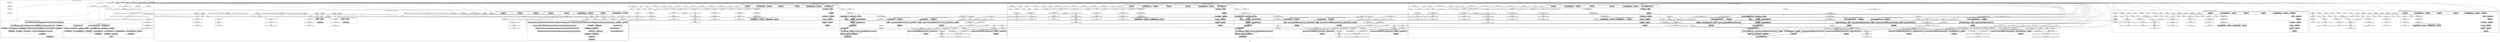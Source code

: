 digraph LYS {
  node [shape=box,fontsize=10];
  subgraph "cluster_test/fixtures/types/structTypes.lys" {
    1 [label="Name: Infinity\n(type (alias Infinity (struct)))", fillcolor=grey];
    2 [label="Name: NDet\n(type (alias NDet (struct)))", fillcolor=grey];
    3 [label="Name: Real\n(type (alias Real (struct number:<null>)))", fillcolor=grey];
    4 [label="Name: Natural\n(type (alias Natural (struct number:<null>)))", fillcolor=grey];
    5 [label="Name: Complex\n(type (alias Complex (struct real:<null> imaginary:<null>)))", fillcolor=grey];
    6 [label="Name: Number\n(type (alias Number (union (alias Infinity (struct)) (alias NDet (struct)) (alias Real (struct number:<null>)) (alias Natural (struct number:<null>)) (alias Complex (struct real:<null> imaginary:<null>)))))", fillcolor=grey];
    7 [label="UnionTypeNode\n(type (union (alias Infinity (struct)) (alias NDet (struct)) (alias Real (struct number:<null>)) (alias Natural (struct number:<null>)) (alias Complex (struct real:<null> imaginary:<null>))))", fillcolor=grey];
    8 [label="Ref: Infinity\n(type (alias Infinity (struct)))", fillcolor=grey];
    9 [label="Ref: NDet\n(type (alias NDet (struct)))", fillcolor=grey];
    10 [label="Ref: Real\n(type (alias Real (struct number:<null>)))", fillcolor=grey];
    11 [label="Ref: Natural\n(type (alias Natural (struct number:<null>)))", fillcolor=grey];
    12 [label="Ref: Complex\n(type (alias Complex (struct real:<null> imaginary:<null>)))", fillcolor=grey];
    13 [label="FunOverload: isComplex\n(fun 'isComplex' ((alias Number)) (alias boolean))", fillcolor=grey];
    14 [label="FunNode: isComplex\n(fun 'isComplex' ((alias Number)) (alias boolean))", fillcolor=grey];
    15 [label="Name: number\n(alias Number (union (alias Infinity (struct)) (alias NDet (struct)) (alias Real (struct number:<null>)) (alias Natural (struct number:<null>)) (alias Complex (struct real:<null> imaginary:<null>))))", fillcolor=grey];
    16 [label="Ref: Number\n(type (alias Number (union (alias Infinity (struct)) (alias NDet (struct)) (alias Real (struct number:<null>)) (alias Natural (struct number:<null>)) (alias Complex (struct real:<null> imaginary:<null>)))))", fillcolor=grey];
    17 [label="Ref: boolean\n(type (alias boolean (native boolean)))", fillcolor=grey];
    18 [label="Name: isComplex\n(fun 'isComplex' ((alias Number)) (alias boolean))", fillcolor=grey];
    19 [label="FunOverload: main\n(fun 'main' () (alias void))", fillcolor=grey];
    20 [label="FunNode: main\n(fun 'main' () (alias void))", fillcolor=grey];
    21 [label="Ref: void\n(type (alias void (native void)))", fillcolor=grey];
    22 [label="Name: main\n(fun 'main' () (alias void))", fillcolor=grey];
    subgraph "cluster_test/fixtures/types/structTypes.lys_0" { rankdir=TB;
      node [style=filled, fillcolor=grey];
      23 [label="BlockNode\n(native void)", fillcolor=grey];
      24 [label="FunctionCallNode\n(alias boolean (native boolean))", fillcolor=grey];
      25 [label="Ref: isComplex\n(fun 'isComplex' ((alias Number)) (alias boolean))", fillcolor=grey];
      26 [label="Ref: Infinity\n(alias Infinity (struct))", fillcolor=grey];
      27 [label="FunctionCallNode\n(alias boolean (native boolean))", fillcolor=grey];
      28 [label="Ref: isComplex\n(fun 'isComplex' ((alias Number)) (alias boolean))", fillcolor=grey];
      29 [label="FunctionCallNode\n(alias Real (struct number:<null>))", fillcolor=grey];
      30 [label="MemberNode\n(fun 'apply' ((alias f32)) (alias Real))", fillcolor=grey];
      31 [label="Ref: Real\n(type (alias Real (struct number:<null>)))", fillcolor=grey];
      32 [label="Float: 0.00000\n(alias f32 (native f32))", fillcolor=grey];
      33 [label="FunctionCallNode\n(alias boolean (native boolean))", fillcolor=grey];
      34 [label="Ref: isComplex\n(fun 'isComplex' ((alias Number)) (alias boolean))", fillcolor=grey];
      35 [label="FunctionCallNode\n(alias Natural (struct number:<null>))", fillcolor=grey];
      36 [label="MemberNode\n(fun 'apply' ((alias i32)) (alias Natural))", fillcolor=grey];
      37 [label="Ref: Natural\n(type (alias Natural (struct number:<null>)))", fillcolor=grey];
      38 [label="Int: 123\n(alias i32 (native i32))", fillcolor=grey];
      39 [label="FunctionCallNode\n(alias boolean (native boolean))", fillcolor=grey];
      40 [label="Ref: isComplex\n(fun 'isComplex' ((alias Number)) (alias boolean))", fillcolor=grey];
      41 [label="FunctionCallNode\n(alias Complex (struct real:<null> imaginary:<null>))", fillcolor=grey];
      42 [label="MemberNode\n(fun 'apply' ((alias f32) (alias f32)) (alias Complex))", fillcolor=grey];
      43 [label="Ref: Complex\n(type (alias Complex (struct real:<null> imaginary:<null>)))", fillcolor=grey];
      44 [label="Float: 0.00000\n(alias f32 (native f32))", fillcolor=grey];
      45 [label="Float: 99.10000\n(alias f32 (native f32))", fillcolor=grey];
      label="test/fixtures/types/structTypes.lys::main_1()";
    }
    subgraph "cluster_test/fixtures/types/structTypes.lys_1" { rankdir=TB;
      node [style=filled, fillcolor=grey];
      label="child";
    }
    subgraph "cluster_test/fixtures/types/structTypes.lys_2" { rankdir=TB;
      node [style=filled, fillcolor=grey];
      label="child";
    }
    subgraph "cluster_test/fixtures/types/structTypes.lys_3" { rankdir=TB;
      node [style=filled, fillcolor=grey];
      label="child";
    }
    subgraph "cluster_test/fixtures/types/structTypes.lys_4" { rankdir=TB;
      node [style=filled, fillcolor=grey];
      label="child";
    }
    subgraph "cluster_test/fixtures/types/structTypes.lys_5" { rankdir=TB;
      node [style=filled, fillcolor=grey];
      label="expression";
    }
    subgraph "cluster_test/fixtures/types/structTypes.lys_6" { rankdir=TB;
      node [style=filled, fillcolor=grey];
      label="expression";
    }
    subgraph "cluster_test/fixtures/types/structTypes.lys_7" { rankdir=TB;
      node [style=filled, fillcolor=grey];
      label="expression";
    }
    subgraph "cluster_test/fixtures/types/structTypes.lys_8" { rankdir=TB;
      node [style=filled, fillcolor=grey];
      label="expression";
    }
    subgraph "cluster_test/fixtures/types/structTypes.lys_9" { rankdir=TB;
      node [style=filled, fillcolor=grey];
      46 [label="PatternMatcherNode\n(alias boolean (native boolean))", fillcolor=grey];
      47 [label="Ref: number\n(alias Number (union (alias Infinity (struct)) (alias NDet (struct)) (alias Real (struct number:<null>)) (alias Natural (struct number:<null>)) (alias Complex (struct real:<null> imaginary:<null>))))", fillcolor=grey];
      48 [label="MatchCaseIsNode\n(alias boolean (native boolean))", fillcolor=grey];
      49 [label="Ref: Real\n(type (alias Real (struct number:<null>)))", fillcolor=grey];
      50 [label="BooleanLiteral\n(alias boolean (native boolean))", fillcolor=grey];
      51 [label="Name: $\n(alias Real (struct number:<null>))", fillcolor=grey];
      52 [label="TypeReducerNode\n(union (alias Infinity (struct)) (alias NDet (struct)) (alias Real (struct number:<null>)) (alias Natural (struct number:<null>)) (alias Complex (struct real:<null> imaginary:<null>)))", fillcolor=grey];
      53 [label="MatchCaseIsNode\n(alias boolean (native boolean))", fillcolor=grey];
      54 [label="Ref: Natural\n(type (alias Natural (struct number:<null>)))", fillcolor=grey];
      55 [label="BooleanLiteral\n(alias boolean (native boolean))", fillcolor=grey];
      56 [label="Name: $\n(alias Natural (struct number:<null>))", fillcolor=grey];
      57 [label="TypeReducerNode\n(union (alias Infinity (struct)) (alias NDet (struct)) (alias Natural (struct number:<null>)) (alias Complex (struct real:<null> imaginary:<null>)))", fillcolor=grey];
      58 [label="MatchDefaultNode\n(alias boolean (native boolean))", fillcolor=grey];
      59 [label="BooleanLiteral\n(alias boolean (native boolean))", fillcolor=grey];
      60 [label="TypeReducerNode\n(union (alias Infinity (struct)) (alias NDet (struct)) (alias Complex (struct real:<null> imaginary:<null>)))", fillcolor=grey];
      label="test/fixtures/types/structTypes.lys::isComplex_1(Number)";
    }
    subgraph "cluster_test/fixtures/types/structTypes.lys_10" { rankdir=TB;
      node [style=filled, fillcolor=grey];
      label="child";
    }
    subgraph "cluster_test/fixtures/types/structTypes.lys_11" { rankdir=TB;
      node [style=filled, fillcolor=grey];
      label="child";
    }
    subgraph "cluster_test/fixtures/types/structTypes.lys_12" { rankdir=TB;
      node [style=filled, fillcolor=grey];
      label="expression";
    }
    subgraph "cluster_test/fixtures/types/structTypes.lys_13" { rankdir=TB;
      node [style=filled, fillcolor=grey];
      label="expression";
    }
    subgraph "cluster_test/fixtures/types/structTypes.lys_14" { rankdir=TB;
      node [style=filled, fillcolor=grey];
      label="test/fixtures/types/structTypes.lys::Number.is_1(Number | ref)";
    }
    subgraph "cluster_test/fixtures/types/structTypes.lys_15" { rankdir=TB;
      node [style=filled, fillcolor=grey];
      label="child";
    }
    subgraph "cluster_test/fixtures/types/structTypes.lys_16" { rankdir=TB;
      node [style=filled, fillcolor=grey];
      label="child";
    }
    subgraph "cluster_test/fixtures/types/structTypes.lys_17" { rankdir=TB;
      node [style=filled, fillcolor=grey];
      label="child";
    }
    subgraph "cluster_test/fixtures/types/structTypes.lys_18" { rankdir=TB;
      node [style=filled, fillcolor=grey];
      label="expression";
    }
    subgraph "cluster_test/fixtures/types/structTypes.lys_19" { rankdir=TB;
      node [style=filled, fillcolor=grey];
      label="expression";
    }
    subgraph "cluster_test/fixtures/types/structTypes.lys_20" { rankdir=TB;
      node [style=filled, fillcolor=grey];
      label="expression";
    }
    label="test/fixtures/types/structTypes.lys";
  }
  subgraph "cluster_test/fixtures/types/structTypes.lys#Infinity" {
    61 [label="FunOverload: Infinity$discriminant\n(fun 'Infinity$discriminant' () (alias i64))", fillcolor=grey];
    62 [label="FunNode: Infinity$discriminant\n(fun 'Infinity$discriminant' () (alias i64))", fillcolor=grey];
    63 [label="Ref: i64\n(type (alias i64 (native i64)))", fillcolor=grey];
    64 [label="Name: Infinity$discriminant\n(fun 'Infinity$discriminant' () (alias i64))", fillcolor=grey];
    65 [label="FunOverload: apply\n(fun 'apply' () (alias Infinity))", fillcolor=grey];
    66 [label="FunNode: apply\n(fun 'apply' () (alias Infinity))", fillcolor=grey];
    67 [label="Ref: Infinity\n(type (alias Infinity (struct)))", fillcolor=grey];
    68 [label="Name: apply\n(fun 'apply' () (alias Infinity))", fillcolor=grey];
    69 [label="FunOverload: is\n(fun 'is' ((union (alias Infinity) (alias ref))) (alias boolean))", fillcolor=grey];
    70 [label="FunNode: is\n(fun 'is' ((union (alias Infinity) (alias ref))) (alias boolean))", fillcolor=grey];
    71 [label="Name: a\n(union (alias Infinity (struct)) (alias ref (ref ?)))", fillcolor=grey];
    72 [label="UnionTypeNode\n(type (union (alias Infinity (struct)) (alias ref (ref ?))))", fillcolor=grey];
    73 [label="Ref: Infinity\n(type (alias Infinity (struct)))", fillcolor=grey];
    74 [label="Ref: ref\n(type (alias ref (ref ?)))", fillcolor=grey];
    75 [label="Ref: boolean\n(type (alias boolean (native boolean)))", fillcolor=grey];
    76 [label="Name: is\n(fun 'is' ((union (alias Infinity) (alias ref))) (alias boolean))", fillcolor=grey];
    77 [label="FunOverload: ==\n(fun '==' ((alias Infinity) (alias ref)) (alias boolean))", fillcolor=grey];
    78 [label="FunNode: ==\n(fun '==' ((alias Infinity) (alias ref)) (alias boolean))", fillcolor=grey];
    79 [label="Name: a\n(alias Infinity (struct))", fillcolor=grey];
    80 [label="Ref: Infinity\n(type (alias Infinity (struct)))", fillcolor=grey];
    81 [label="Name: b\n(alias ref (ref ?))", fillcolor=grey];
    82 [label="Ref: ref\n(type (alias ref (ref ?)))", fillcolor=grey];
    83 [label="Ref: boolean\n(type (alias boolean (native boolean)))", fillcolor=grey];
    84 [label="Name: ==\n(fun '==' ((alias Infinity) (alias ref)) (alias boolean))", fillcolor=grey];
    85 [label="FunOverload: !=\n(fun '!=' ((alias Infinity) (alias ref)) (alias boolean))", fillcolor=grey];
    86 [label="FunNode: !=\n(fun '!=' ((alias Infinity) (alias ref)) (alias boolean))", fillcolor=grey];
    87 [label="Name: a\n(alias Infinity (struct))", fillcolor=grey];
    88 [label="Ref: Infinity\n(type (alias Infinity (struct)))", fillcolor=grey];
    89 [label="Name: b\n(alias ref (ref ?))", fillcolor=grey];
    90 [label="Ref: ref\n(type (alias ref (ref ?)))", fillcolor=grey];
    91 [label="Ref: boolean\n(type (alias boolean (native boolean)))", fillcolor=grey];
    92 [label="Name: !=\n(fun '!=' ((alias Infinity) (alias ref)) (alias boolean))", fillcolor=grey];
    93 [label="FunOverload: store\n(fun 'store' ((alias ref) (alias Infinity) (alias u32)) (alias void))", fillcolor=grey];
    94 [label="FunNode: store\n(fun 'store' ((alias ref) (alias Infinity) (alias u32)) (alias void))", fillcolor=grey];
    95 [label="Name: lhs\n(alias ref (ref ?))", fillcolor=grey];
    96 [label="Ref: ref\n(type (alias ref (ref ?)))", fillcolor=grey];
    97 [label="Name: rhs\n(alias Infinity (struct))", fillcolor=grey];
    98 [label="Ref: Infinity\n(type (alias Infinity (struct)))", fillcolor=grey];
    99 [label="Name: offset\n(alias u32 (native u32))", fillcolor=grey];
    100 [label="Ref: u32\n(type (alias u32 (native u32)))", fillcolor=grey];
    101 [label="Ref: void\n(type (alias void (native void)))", fillcolor=grey];
    102 [label="Name: store\n(fun 'store' ((alias ref) (alias Infinity) (alias u32)) (alias void))", fillcolor=grey];
    103 [label="FunOverload: load\n(fun 'load' ((alias ref) (alias u32)) (alias Infinity))", fillcolor=grey];
    104 [label="FunNode: load\n(fun 'load' ((alias ref) (alias u32)) (alias Infinity))", fillcolor=grey];
    105 [label="Name: lhs\n(alias ref (ref ?))", fillcolor=grey];
    106 [label="Ref: ref\n(type (alias ref (ref ?)))", fillcolor=grey];
    107 [label="Name: offset\n(alias u32 (native u32))", fillcolor=grey];
    108 [label="Ref: u32\n(type (alias u32 (native u32)))", fillcolor=grey];
    109 [label="Ref: Infinity\n(type (alias Infinity (struct)))", fillcolor=grey];
    110 [label="Name: load\n(fun 'load' ((alias ref) (alias u32)) (alias Infinity))", fillcolor=grey];
    111 [label="FunOverload: as\n(intersection (fun 'as' ((alias Infinity)) (alias ref)) (fun 'as' ((alias Infinity)) (alias Number)))", fillcolor=grey];
    112 [label="FunNode: as\n(fun 'as' ((alias Infinity)) (alias ref))", fillcolor=grey];
    113 [label="Name: lhs\n(alias Infinity (struct))", fillcolor=grey];
    114 [label="Ref: Infinity\n(type (alias Infinity (struct)))", fillcolor=grey];
    115 [label="Ref: ref\n(type (alias ref (ref ?)))", fillcolor=grey];
    116 [label="Name: as\n(intersection (fun 'as' ((alias Infinity)) (alias ref)) (fun 'as' ((alias Infinity)) (alias Number)))", fillcolor=grey];
    subgraph "cluster_test/fixtures/types/structTypes.lys#Infinity_0" { rankdir=TB;
      node [style=filled, fillcolor=grey];
      117 [label="BlockNode\n(alias i64 (native i64))", fillcolor=grey];
      118 [label="ValDecl: discriminant\n(native void)", fillcolor=grey];
      119 [label="Name: discriminant\n(alias u32 (native u32))", fillcolor=grey];
      120 [label="Ref: u32\n(type (alias u32 (native u32)))", fillcolor=grey];
      121 [label="MemberNode\n(native u32)", fillcolor=grey];
      122 [label="Ref: Infinity\n(type (alias Infinity (struct)))", fillcolor=grey];
      123 [label="BinOp: <<\n(alias i64 (native i64))", fillcolor=grey];
      124 [label="AsExpressionNode\n(alias i64 (native i64))", fillcolor=grey];
      125 [label="Ref: discriminant\n(alias u32 (native u32))", fillcolor=grey];
      126 [label="Ref: i64\n(type (alias i64 (native i64)))", fillcolor=grey];
      127 [label="Int: 32\n(alias i32 (native i32))", fillcolor=grey];
      label="test/fixtures/types/structTypes.lys::Infinity.Infinity$discriminant_1()";
    }
    subgraph "cluster_test/fixtures/types/structTypes.lys#Infinity_1" { rankdir=TB;
      node [style=filled, fillcolor=grey];
      label="test/fixtures/types/structTypes.lys::main_1()";
    }
    subgraph "cluster_test/fixtures/types/structTypes.lys#Infinity_2" { rankdir=TB;
      node [style=filled, fillcolor=grey];
      label="child";
    }
    subgraph "cluster_test/fixtures/types/structTypes.lys#Infinity_3" { rankdir=TB;
      node [style=filled, fillcolor=grey];
      128 [label="WasmExpressionNode\n(never)", fillcolor=grey];
      129 [label="Ref: Infinity$discriminant\n(fun 'Infinity$discriminant' () (alias i64))", fillcolor=grey];
      label="child";
    }
    subgraph "cluster_test/fixtures/types/structTypes.lys#Infinity_4" { rankdir=TB;
      node [style=filled, fillcolor=grey];
      label="child";
    }
    subgraph "cluster_test/fixtures/types/structTypes.lys#Infinity_5" { rankdir=TB;
      node [style=filled, fillcolor=grey];
      label="child";
    }
    subgraph "cluster_test/fixtures/types/structTypes.lys#Infinity_6" { rankdir=TB;
      node [style=filled, fillcolor=grey];
      label="child";
    }
    subgraph "cluster_test/fixtures/types/structTypes.lys#Infinity_7" { rankdir=TB;
      node [style=filled, fillcolor=grey];
      label="expression";
    }
    subgraph "cluster_test/fixtures/types/structTypes.lys#Infinity_8" { rankdir=TB;
      node [style=filled, fillcolor=grey];
      label="child";
    }
    subgraph "cluster_test/fixtures/types/structTypes.lys#Infinity_9" { rankdir=TB;
      node [style=filled, fillcolor=grey];
      label="test/fixtures/types/structTypes.lys::Infinity.apply_1()";
    }
    subgraph "cluster_test/fixtures/types/structTypes.lys#Infinity_10" { rankdir=TB;
      node [style=filled, fillcolor=grey];
      label="expression";
    }
    subgraph "cluster_test/fixtures/types/structTypes.lys#Infinity_11" { rankdir=TB;
      node [style=filled, fillcolor=grey];
      label="expression";
    }
    subgraph "cluster_test/fixtures/types/structTypes.lys#Infinity_12" { rankdir=TB;
      node [style=filled, fillcolor=grey];
      label="expression";
    }
    subgraph "cluster_test/fixtures/types/structTypes.lys#Infinity_13" { rankdir=TB;
      node [style=filled, fillcolor=grey];
      label="test/fixtures/types/structTypes.lys::isComplex_1(Number)";
    }
    subgraph "cluster_test/fixtures/types/structTypes.lys#Infinity_14" { rankdir=TB;
      node [style=filled, fillcolor=grey];
      label="child";
    }
    subgraph "cluster_test/fixtures/types/structTypes.lys#Infinity_15" { rankdir=TB;
      node [style=filled, fillcolor=grey];
      label="child";
    }
    subgraph "cluster_test/fixtures/types/structTypes.lys#Infinity_16" { rankdir=TB;
      node [style=filled, fillcolor=grey];
      label="expression";
    }
    subgraph "cluster_test/fixtures/types/structTypes.lys#Infinity_17" { rankdir=TB;
      node [style=filled, fillcolor=grey];
      label="expression";
    }
    subgraph "cluster_test/fixtures/types/structTypes.lys#Infinity_18" { rankdir=TB;
      node [style=filled, fillcolor=grey];
      label="test/fixtures/types/structTypes.lys::Number.is_1(Number | ref)";
    }
    subgraph "cluster_test/fixtures/types/structTypes.lys#Infinity_19" { rankdir=TB;
      node [style=filled, fillcolor=grey];
      label="child";
    }
    subgraph "cluster_test/fixtures/types/structTypes.lys#Infinity_20" { rankdir=TB;
      node [style=filled, fillcolor=grey];
      130 [label="WasmExpressionNode\n(never)", fillcolor=grey];
      131 [label="Ref: Infinity$discriminant\n(fun 'Infinity$discriminant' () (alias i64))", fillcolor=grey];
      label="child";
    }
    subgraph "cluster_test/fixtures/types/structTypes.lys#Infinity_21" { rankdir=TB;
      node [style=filled, fillcolor=grey];
      label="child";
    }
    subgraph "cluster_test/fixtures/types/structTypes.lys#Infinity_22" { rankdir=TB;
      node [style=filled, fillcolor=grey];
      label="child";
    }
    subgraph "cluster_test/fixtures/types/structTypes.lys#Infinity_23" { rankdir=TB;
      node [style=filled, fillcolor=grey];
      label="expression";
    }
    subgraph "cluster_test/fixtures/types/structTypes.lys#Infinity_24" { rankdir=TB;
      node [style=filled, fillcolor=grey];
      label="child";
    }
    subgraph "cluster_test/fixtures/types/structTypes.lys#Infinity_25" { rankdir=TB;
      node [style=filled, fillcolor=grey];
      label="test/fixtures/types/structTypes.lys::Infinity.is_1(Infinity | ref)";
    }
    subgraph "cluster_test/fixtures/types/structTypes.lys#Infinity_26" { rankdir=TB;
      node [style=filled, fillcolor=grey];
      label="expression";
    }
    subgraph "cluster_test/fixtures/types/structTypes.lys#Infinity_27" { rankdir=TB;
      node [style=filled, fillcolor=grey];
      label="expression";
    }
    subgraph "cluster_test/fixtures/types/structTypes.lys#Infinity_28" { rankdir=TB;
      node [style=filled, fillcolor=grey];
      132 [label="WasmExpressionNode\n(never)", fillcolor=grey];
      133 [label="Ref: addressFromRef\n(fun 'addressFromRef' ((alias ref)) (alias u32))", fillcolor=grey];
      label="test/fixtures/types/structTypes.lys::Infinity.load_1(ref,u32)";
    }
    subgraph "cluster_test/fixtures/types/structTypes.lys#Infinity_29" { rankdir=TB;
      node [style=filled, fillcolor=grey];
      134 [label="WasmExpressionNode\n(never)", fillcolor=grey];
      label="test/fixtures/types/structTypes.lys::Infinity.==_1(Infinity,ref)";
    }
    subgraph "cluster_test/fixtures/types/structTypes.lys#Infinity_30" { rankdir=TB;
      node [style=filled, fillcolor=grey];
      135 [label="WasmExpressionNode\n(never)", fillcolor=grey];
      label="test/fixtures/types/structTypes.lys::Infinity.!=_1(Infinity,ref)";
    }
    subgraph "cluster_test/fixtures/types/structTypes.lys#Infinity_31" { rankdir=TB;
      node [style=filled, fillcolor=grey];
      136 [label="WasmExpressionNode\n(never)", fillcolor=grey];
      137 [label="Ref: addressFromRef\n(fun 'addressFromRef' ((alias ref)) (alias u32))", fillcolor=grey];
      label="test/fixtures/types/structTypes.lys::Infinity.store_1(ref,Infinity,u32)";
    }
    subgraph "cluster_test/fixtures/types/structTypes.lys#Infinity_32" { rankdir=TB;
      node [style=filled, fillcolor=grey];
      138 [label="WasmExpressionNode\n(never)", fillcolor=grey];
      label="test/fixtures/types/structTypes.lys::Infinity.as_1(Infinity)";
    }
    label="test/fixtures/types/structTypes.lys#Infinity";
  }
  subgraph "cluster_test/fixtures/types/structTypes.lys#Number" {
    139 [label="FunNode: as\n(fun 'as' ((alias Infinity)) (alias Number))", fillcolor=grey];
    140 [label="Name: lhs\n(alias Infinity (struct))", fillcolor=grey];
    141 [label="Ref: Infinity\n(type (alias Infinity (struct)))", fillcolor=grey];
    142 [label="Ref: Number\n(type (alias Number (union (alias Infinity (struct)) (alias NDet (struct)) (alias Real (struct number:<null>)) (alias Natural (struct number:<null>)) (alias Complex (struct real:<null> imaginary:<null>)))))", fillcolor=grey];
    143 [label="FunNode: as\n(fun 'as' ((alias NDet)) (alias Number))", fillcolor=grey];
    144 [label="Name: lhs\n(alias NDet (struct))", fillcolor=grey];
    145 [label="Ref: NDet\n(type (alias NDet (struct)))", fillcolor=grey];
    146 [label="Ref: Number\n(type (alias Number (union (alias Infinity (struct)) (alias NDet (struct)) (alias Real (struct number:<null>)) (alias Natural (struct number:<null>)) (alias Complex (struct real:<null> imaginary:<null>)))))", fillcolor=grey];
    147 [label="FunNode: as\n(fun 'as' ((alias Real)) (alias Number))", fillcolor=grey];
    148 [label="Name: lhs\n(alias Real (struct number:<null>))", fillcolor=grey];
    149 [label="Ref: Real\n(type (alias Real (struct number:<null>)))", fillcolor=grey];
    150 [label="Ref: Number\n(type (alias Number (union (alias Infinity (struct)) (alias NDet (struct)) (alias Real (struct number:<null>)) (alias Natural (struct number:<null>)) (alias Complex (struct real:<null> imaginary:<null>)))))", fillcolor=grey];
    151 [label="FunNode: as\n(fun 'as' ((alias Natural)) (alias Number))", fillcolor=grey];
    152 [label="Name: lhs\n(alias Natural (struct number:<null>))", fillcolor=grey];
    153 [label="Ref: Natural\n(type (alias Natural (struct number:<null>)))", fillcolor=grey];
    154 [label="Ref: Number\n(type (alias Number (union (alias Infinity (struct)) (alias NDet (struct)) (alias Real (struct number:<null>)) (alias Natural (struct number:<null>)) (alias Complex (struct real:<null> imaginary:<null>)))))", fillcolor=grey];
    155 [label="FunNode: as\n(fun 'as' ((alias Complex)) (alias Number))", fillcolor=grey];
    156 [label="Name: lhs\n(alias Complex (struct real:<null> imaginary:<null>))", fillcolor=grey];
    157 [label="Ref: Complex\n(type (alias Complex (struct real:<null> imaginary:<null>)))", fillcolor=grey];
    158 [label="Ref: Number\n(type (alias Number (union (alias Infinity (struct)) (alias NDet (struct)) (alias Real (struct number:<null>)) (alias Natural (struct number:<null>)) (alias Complex (struct real:<null> imaginary:<null>)))))", fillcolor=grey];
    159 [label="FunOverload: is\n(fun 'is' ((union (alias Number) (alias ref))) (alias boolean))", fillcolor=grey];
    160 [label="FunNode: is\n(fun 'is' ((union (alias Number) (alias ref))) (alias boolean))", fillcolor=grey];
    161 [label="Name: a\n(union (alias Number (union (alias Infinity (struct)) (alias NDet (struct)) (alias Real (struct number:<null>)) (alias Natural (struct number:<null>)) (alias Complex (struct real:<null> imaginary:<null>)))) (alias ref (ref ?)))", fillcolor=grey];
    162 [label="UnionTypeNode\n(type (union (alias Number (union (alias Infinity (struct)) (alias NDet (struct)) (alias Real (struct number:<null>)) (alias Natural (struct number:<null>)) (alias Complex (struct real:<null> imaginary:<null>)))) (alias ref (ref ?))))", fillcolor=grey];
    163 [label="Ref: Number\n(type (alias Number (union (alias Infinity (struct)) (alias NDet (struct)) (alias Real (struct number:<null>)) (alias Natural (struct number:<null>)) (alias Complex (struct real:<null> imaginary:<null>)))))", fillcolor=grey];
    164 [label="Ref: ref\n(type (alias ref (ref ?)))", fillcolor=grey];
    165 [label="Ref: boolean\n(type (alias boolean (native boolean)))", fillcolor=grey];
    166 [label="Name: is\n(fun 'is' ((union (alias Number) (alias ref))) (alias boolean))", fillcolor=grey];
    167 [label="FunOverload: as\n(fun 'as' ((alias Number)) (alias ref))", fillcolor=grey];
    168 [label="FunNode: as\n(fun 'as' ((alias Number)) (alias ref))", fillcolor=grey];
    169 [label="Name: a\n(alias Number (union (alias Infinity (struct)) (alias NDet (struct)) (alias Real (struct number:<null>)) (alias Natural (struct number:<null>)) (alias Complex (struct real:<null> imaginary:<null>))))", fillcolor=grey];
    170 [label="Ref: Number\n(type (alias Number (union (alias Infinity (struct)) (alias NDet (struct)) (alias Real (struct number:<null>)) (alias Natural (struct number:<null>)) (alias Complex (struct real:<null> imaginary:<null>)))))", fillcolor=grey];
    171 [label="Ref: ref\n(type (alias ref (ref ?)))", fillcolor=grey];
    172 [label="Name: as\n(fun 'as' ((alias Number)) (alias ref))", fillcolor=grey];
    173 [label="FunOverload: ==\n(fun '==' ((alias ref) (alias ref)) (alias boolean))", fillcolor=grey];
    174 [label="FunNode: ==\n(fun '==' ((alias ref) (alias ref)) (alias boolean))", fillcolor=grey];
    175 [label="Name: lhs\n(alias ref (ref ?))", fillcolor=grey];
    176 [label="Ref: ref\n(type (alias ref (ref ?)))", fillcolor=grey];
    177 [label="Name: rhs\n(alias ref (ref ?))", fillcolor=grey];
    178 [label="Ref: ref\n(type (alias ref (ref ?)))", fillcolor=grey];
    179 [label="Ref: boolean\n(type (alias boolean (native boolean)))", fillcolor=grey];
    180 [label="Name: ==\n(fun '==' ((alias ref) (alias ref)) (alias boolean))", fillcolor=grey];
    181 [label="FunOverload: !=\n(fun '!=' ((alias ref) (alias ref)) (alias boolean))", fillcolor=grey];
    182 [label="FunNode: !=\n(fun '!=' ((alias ref) (alias ref)) (alias boolean))", fillcolor=grey];
    183 [label="Name: lhs\n(alias ref (ref ?))", fillcolor=grey];
    184 [label="Ref: ref\n(type (alias ref (ref ?)))", fillcolor=grey];
    185 [label="Name: rhs\n(alias ref (ref ?))", fillcolor=grey];
    186 [label="Ref: ref\n(type (alias ref (ref ?)))", fillcolor=grey];
    187 [label="Ref: boolean\n(type (alias boolean (native boolean)))", fillcolor=grey];
    188 [label="Name: !=\n(fun '!=' ((alias ref) (alias ref)) (alias boolean))", fillcolor=grey];
    189 [label="FunOverload: store\n(fun 'store' ((alias ref) (alias Number) (alias u32)) (alias void))", fillcolor=grey];
    190 [label="FunNode: store\n(fun 'store' ((alias ref) (alias Number) (alias u32)) (alias void))", fillcolor=grey];
    191 [label="Name: lhs\n(alias ref (ref ?))", fillcolor=grey];
    192 [label="Ref: ref\n(type (alias ref (ref ?)))", fillcolor=grey];
    193 [label="Name: rhs\n(alias Number (union (alias Infinity (struct)) (alias NDet (struct)) (alias Real (struct number:<null>)) (alias Natural (struct number:<null>)) (alias Complex (struct real:<null> imaginary:<null>))))", fillcolor=grey];
    194 [label="Ref: Number\n(type (alias Number (union (alias Infinity (struct)) (alias NDet (struct)) (alias Real (struct number:<null>)) (alias Natural (struct number:<null>)) (alias Complex (struct real:<null> imaginary:<null>)))))", fillcolor=grey];
    195 [label="Name: offset\n(alias u32 (native u32))", fillcolor=grey];
    196 [label="Ref: u32\n(type (alias u32 (native u32)))", fillcolor=grey];
    197 [label="Ref: void\n(type (alias void (native void)))", fillcolor=grey];
    198 [label="Name: store\n(fun 'store' ((alias ref) (alias Number) (alias u32)) (alias void))", fillcolor=grey];
    199 [label="FunOverload: load\n(fun 'load' ((alias ref) (alias u32)) (alias Number))", fillcolor=grey];
    200 [label="FunNode: load\n(fun 'load' ((alias ref) (alias u32)) (alias Number))", fillcolor=grey];
    201 [label="Name: lhs\n(alias ref (ref ?))", fillcolor=grey];
    202 [label="Ref: ref\n(type (alias ref (ref ?)))", fillcolor=grey];
    203 [label="Name: offset\n(alias u32 (native u32))", fillcolor=grey];
    204 [label="Ref: u32\n(type (alias u32 (native u32)))", fillcolor=grey];
    205 [label="Ref: Number\n(type (alias Number (union (alias Infinity (struct)) (alias NDet (struct)) (alias Real (struct number:<null>)) (alias Natural (struct number:<null>)) (alias Complex (struct real:<null> imaginary:<null>)))))", fillcolor=grey];
    206 [label="Name: load\n(fun 'load' ((alias ref) (alias u32)) (alias Number))", fillcolor=grey];
    subgraph "cluster_test/fixtures/types/structTypes.lys#Number_0" { rankdir=TB;
      node [style=filled, fillcolor=grey];
      207 [label="BinOp: ==\n(alias boolean (native boolean))", fillcolor=grey];
      208 [label="Ref: lhs\n(alias ref (ref ?))", fillcolor=grey];
      209 [label="Ref: rhs\n(alias ref (ref ?))", fillcolor=grey];
      label="test/fixtures/types/structTypes.lys::Number.==_1(ref,ref)";
    }
    subgraph "cluster_test/fixtures/types/structTypes.lys#Number_1" { rankdir=TB;
      node [style=filled, fillcolor=grey];
      210 [label="BinOp: !=\n(alias boolean (native boolean))", fillcolor=grey];
      211 [label="Ref: lhs\n(alias ref (ref ?))", fillcolor=grey];
      212 [label="Ref: rhs\n(alias ref (ref ?))", fillcolor=grey];
      label="test/fixtures/types/structTypes.lys::Number.!=_1(ref,ref)";
    }
    subgraph "cluster_test/fixtures/types/structTypes.lys#Number_2" { rankdir=TB;
      node [style=filled, fillcolor=grey];
      label="test/fixtures/types/structTypes.lys::main_1()";
    }
    subgraph "cluster_test/fixtures/types/structTypes.lys#Number_3" { rankdir=TB;
      node [style=filled, fillcolor=grey];
      label="child";
    }
    subgraph "cluster_test/fixtures/types/structTypes.lys#Number_4" { rankdir=TB;
      node [style=filled, fillcolor=grey];
      label="child";
    }
    subgraph "cluster_test/fixtures/types/structTypes.lys#Number_5" { rankdir=TB;
      node [style=filled, fillcolor=grey];
      label="child";
    }
    subgraph "cluster_test/fixtures/types/structTypes.lys#Number_6" { rankdir=TB;
      node [style=filled, fillcolor=grey];
      label="child";
    }
    subgraph "cluster_test/fixtures/types/structTypes.lys#Number_7" { rankdir=TB;
      node [style=filled, fillcolor=grey];
      label="expression";
    }
    subgraph "cluster_test/fixtures/types/structTypes.lys#Number_8" { rankdir=TB;
      node [style=filled, fillcolor=grey];
      label="expression";
    }
    subgraph "cluster_test/fixtures/types/structTypes.lys#Number_9" { rankdir=TB;
      node [style=filled, fillcolor=grey];
      label="expression";
    }
    subgraph "cluster_test/fixtures/types/structTypes.lys#Number_10" { rankdir=TB;
      node [style=filled, fillcolor=grey];
      label="expression";
    }
    subgraph "cluster_test/fixtures/types/structTypes.lys#Number_11" { rankdir=TB;
      node [style=filled, fillcolor=grey];
      213 [label="WasmExpressionNode\n(never)", fillcolor=grey];
      214 [label="Ref: addressFromRef\n(fun 'addressFromRef' ((alias ref)) (alias u32))", fillcolor=grey];
      label="test/fixtures/types/structTypes.lys::Number.load_1(ref,u32)";
    }
    subgraph "cluster_test/fixtures/types/structTypes.lys#Number_12" { rankdir=TB;
      node [style=filled, fillcolor=grey];
      215 [label="WasmExpressionNode\n(never)", fillcolor=grey];
      label="test/fixtures/types/structTypes.lys::Number.as_1(Number)";
    }
    subgraph "cluster_test/fixtures/types/structTypes.lys#Number_13" { rankdir=TB;
      node [style=filled, fillcolor=grey];
      216 [label="WasmExpressionNode\n(never)", fillcolor=grey];
      217 [label="Ref: addressFromRef\n(fun 'addressFromRef' ((alias ref)) (alias u32))", fillcolor=grey];
      label="test/fixtures/types/structTypes.lys::Number.store_1(ref,Number,u32)";
    }
    subgraph "cluster_test/fixtures/types/structTypes.lys#Number_14" { rankdir=TB;
      node [style=filled, fillcolor=grey];
      label="test/fixtures/types/structTypes.lys::isComplex_1(Number)";
    }
    subgraph "cluster_test/fixtures/types/structTypes.lys#Number_15" { rankdir=TB;
      node [style=filled, fillcolor=grey];
      label="child";
    }
    subgraph "cluster_test/fixtures/types/structTypes.lys#Number_16" { rankdir=TB;
      node [style=filled, fillcolor=grey];
      label="child";
    }
    subgraph "cluster_test/fixtures/types/structTypes.lys#Number_17" { rankdir=TB;
      node [style=filled, fillcolor=grey];
      label="expression";
    }
    subgraph "cluster_test/fixtures/types/structTypes.lys#Number_18" { rankdir=TB;
      node [style=filled, fillcolor=grey];
      label="expression";
    }
    subgraph "cluster_test/fixtures/types/structTypes.lys#Number_19" { rankdir=TB;
      node [style=filled, fillcolor=grey];
      218 [label="BlockNode\n(alias boolean (native boolean))", fillcolor=grey];
      219 [label="BinOp: ||\n(alias boolean (native boolean))", fillcolor=grey];
      220 [label="BinOp: ||\n(alias boolean (native boolean))", fillcolor=grey];
      221 [label="BinOp: ||\n(alias boolean (native boolean))", fillcolor=grey];
      222 [label="BinOp: ||\n(alias boolean (native boolean))", fillcolor=grey];
      223 [label="IsExpressionNode\n(alias boolean (native boolean))", fillcolor=grey];
      224 [label="Ref: a\n(union (alias Number (union (alias Infinity (struct)) (alias NDet (struct)) (alias Real (struct number:<null>)) (alias Natural (struct number:<null>)) (alias Complex (struct real:<null> imaginary:<null>)))) (alias ref (ref ?)))", fillcolor=grey];
      225 [label="Ref: Infinity\n(type (alias Infinity (struct)))", fillcolor=grey];
      226 [label="IsExpressionNode\n(alias boolean (native boolean))", fillcolor=grey];
      227 [label="Ref: a\n(union (alias Number (union (alias Infinity (struct)) (alias NDet (struct)) (alias Real (struct number:<null>)) (alias Natural (struct number:<null>)) (alias Complex (struct real:<null> imaginary:<null>)))) (alias ref (ref ?)))", fillcolor=grey];
      228 [label="Ref: NDet\n(type (alias NDet (struct)))", fillcolor=grey];
      229 [label="IsExpressionNode\n(alias boolean (native boolean))", fillcolor=grey];
      230 [label="Ref: a\n(union (alias Number (union (alias Infinity (struct)) (alias NDet (struct)) (alias Real (struct number:<null>)) (alias Natural (struct number:<null>)) (alias Complex (struct real:<null> imaginary:<null>)))) (alias ref (ref ?)))", fillcolor=grey];
      231 [label="Ref: Real\n(type (alias Real (struct number:<null>)))", fillcolor=grey];
      232 [label="IsExpressionNode\n(alias boolean (native boolean))", fillcolor=grey];
      233 [label="Ref: a\n(union (alias Number (union (alias Infinity (struct)) (alias NDet (struct)) (alias Real (struct number:<null>)) (alias Natural (struct number:<null>)) (alias Complex (struct real:<null> imaginary:<null>)))) (alias ref (ref ?)))", fillcolor=grey];
      234 [label="Ref: Natural\n(type (alias Natural (struct number:<null>)))", fillcolor=grey];
      235 [label="IsExpressionNode\n(alias boolean (native boolean))", fillcolor=grey];
      236 [label="Ref: a\n(union (alias Number (union (alias Infinity (struct)) (alias NDet (struct)) (alias Real (struct number:<null>)) (alias Natural (struct number:<null>)) (alias Complex (struct real:<null> imaginary:<null>)))) (alias ref (ref ?)))", fillcolor=grey];
      237 [label="Ref: Complex\n(type (alias Complex (struct real:<null> imaginary:<null>)))", fillcolor=grey];
      label="test/fixtures/types/structTypes.lys::Number.is_1(Number | ref)";
    }
    subgraph "cluster_test/fixtures/types/structTypes.lys#Number_20" { rankdir=TB;
      node [style=filled, fillcolor=grey];
      label="child";
    }
    subgraph "cluster_test/fixtures/types/structTypes.lys#Number_21" { rankdir=TB;
      node [style=filled, fillcolor=grey];
      label="child";
    }
    subgraph "cluster_test/fixtures/types/structTypes.lys#Number_22" { rankdir=TB;
      node [style=filled, fillcolor=grey];
      label="child";
    }
    subgraph "cluster_test/fixtures/types/structTypes.lys#Number_23" { rankdir=TB;
      node [style=filled, fillcolor=grey];
      label="expression";
    }
    subgraph "cluster_test/fixtures/types/structTypes.lys#Number_24" { rankdir=TB;
      node [style=filled, fillcolor=grey];
      label="expression";
    }
    subgraph "cluster_test/fixtures/types/structTypes.lys#Number_25" { rankdir=TB;
      node [style=filled, fillcolor=grey];
      label="expression";
    }
    subgraph "cluster_test/fixtures/types/structTypes.lys#Number_26" { rankdir=TB;
      node [style=filled, fillcolor=grey];
      238 [label="WasmExpressionNode\n(never)", fillcolor=grey];
      label="test/fixtures/types/structTypes.lys::Infinity.as_2(Infinity)";
    }
    subgraph "cluster_test/fixtures/types/structTypes.lys#Number_27" { rankdir=TB;
      node [style=filled, fillcolor=grey];
      239 [label="WasmExpressionNode\n(never)", fillcolor=grey];
      label="test/fixtures/types/structTypes.lys::NDet.as_2(NDet)";
    }
    subgraph "cluster_test/fixtures/types/structTypes.lys#Number_28" { rankdir=TB;
      node [style=filled, fillcolor=grey];
      240 [label="WasmExpressionNode\n(never)", fillcolor=grey];
      label="test/fixtures/types/structTypes.lys::Real.as_2(Real)";
    }
    subgraph "cluster_test/fixtures/types/structTypes.lys#Number_29" { rankdir=TB;
      node [style=filled, fillcolor=grey];
      241 [label="WasmExpressionNode\n(never)", fillcolor=grey];
      label="test/fixtures/types/structTypes.lys::Natural.as_2(Natural)";
    }
    subgraph "cluster_test/fixtures/types/structTypes.lys#Number_30" { rankdir=TB;
      node [style=filled, fillcolor=grey];
      242 [label="WasmExpressionNode\n(never)", fillcolor=grey];
      label="test/fixtures/types/structTypes.lys::Complex.as_2(Complex)";
    }
    label="test/fixtures/types/structTypes.lys#Number";
  }
  subgraph "cluster_test/fixtures/types/structTypes.lys#NDet" {
    243 [label="FunOverload: NDet$discriminant\n(fun 'NDet$discriminant' () (alias i64))", fillcolor=grey];
    244 [label="FunNode: NDet$discriminant\n(fun 'NDet$discriminant' () (alias i64))", fillcolor=grey];
    245 [label="Ref: i64\n(type (alias i64 (native i64)))", fillcolor=grey];
    246 [label="Name: NDet$discriminant\n(fun 'NDet$discriminant' () (alias i64))", fillcolor=grey];
    247 [label="FunOverload: apply\n(fun 'apply' () (alias NDet))", fillcolor=grey];
    248 [label="FunNode: apply\n(fun 'apply' () (alias NDet))", fillcolor=grey];
    249 [label="Ref: NDet\n(type (alias NDet (struct)))", fillcolor=grey];
    250 [label="Name: apply\n(fun 'apply' () (alias NDet))", fillcolor=grey];
    251 [label="FunOverload: is\n(fun 'is' ((union (alias NDet) (alias ref))) (alias boolean))", fillcolor=grey];
    252 [label="FunNode: is\n(fun 'is' ((union (alias NDet) (alias ref))) (alias boolean))", fillcolor=grey];
    253 [label="Name: a\n(union (alias NDet (struct)) (alias ref (ref ?)))", fillcolor=grey];
    254 [label="UnionTypeNode\n(type (union (alias NDet (struct)) (alias ref (ref ?))))", fillcolor=grey];
    255 [label="Ref: NDet\n(type (alias NDet (struct)))", fillcolor=grey];
    256 [label="Ref: ref\n(type (alias ref (ref ?)))", fillcolor=grey];
    257 [label="Ref: boolean\n(type (alias boolean (native boolean)))", fillcolor=grey];
    258 [label="Name: is\n(fun 'is' ((union (alias NDet) (alias ref))) (alias boolean))", fillcolor=grey];
    259 [label="FunOverload: ==\n(fun '==' ((alias NDet) (alias ref)) (alias boolean))", fillcolor=grey];
    260 [label="FunNode: ==\n(fun '==' ((alias NDet) (alias ref)) (alias boolean))", fillcolor=grey];
    261 [label="Name: a\n(alias NDet (struct))", fillcolor=grey];
    262 [label="Ref: NDet\n(type (alias NDet (struct)))", fillcolor=grey];
    263 [label="Name: b\n(alias ref (ref ?))", fillcolor=grey];
    264 [label="Ref: ref\n(type (alias ref (ref ?)))", fillcolor=grey];
    265 [label="Ref: boolean\n(type (alias boolean (native boolean)))", fillcolor=grey];
    266 [label="Name: ==\n(fun '==' ((alias NDet) (alias ref)) (alias boolean))", fillcolor=grey];
    267 [label="FunOverload: !=\n(fun '!=' ((alias NDet) (alias ref)) (alias boolean))", fillcolor=grey];
    268 [label="FunNode: !=\n(fun '!=' ((alias NDet) (alias ref)) (alias boolean))", fillcolor=grey];
    269 [label="Name: a\n(alias NDet (struct))", fillcolor=grey];
    270 [label="Ref: NDet\n(type (alias NDet (struct)))", fillcolor=grey];
    271 [label="Name: b\n(alias ref (ref ?))", fillcolor=grey];
    272 [label="Ref: ref\n(type (alias ref (ref ?)))", fillcolor=grey];
    273 [label="Ref: boolean\n(type (alias boolean (native boolean)))", fillcolor=grey];
    274 [label="Name: !=\n(fun '!=' ((alias NDet) (alias ref)) (alias boolean))", fillcolor=grey];
    275 [label="FunOverload: store\n(fun 'store' ((alias ref) (alias NDet) (alias u32)) (alias void))", fillcolor=grey];
    276 [label="FunNode: store\n(fun 'store' ((alias ref) (alias NDet) (alias u32)) (alias void))", fillcolor=grey];
    277 [label="Name: lhs\n(alias ref (ref ?))", fillcolor=grey];
    278 [label="Ref: ref\n(type (alias ref (ref ?)))", fillcolor=grey];
    279 [label="Name: rhs\n(alias NDet (struct))", fillcolor=grey];
    280 [label="Ref: NDet\n(type (alias NDet (struct)))", fillcolor=grey];
    281 [label="Name: offset\n(alias u32 (native u32))", fillcolor=grey];
    282 [label="Ref: u32\n(type (alias u32 (native u32)))", fillcolor=grey];
    283 [label="Ref: void\n(type (alias void (native void)))", fillcolor=grey];
    284 [label="Name: store\n(fun 'store' ((alias ref) (alias NDet) (alias u32)) (alias void))", fillcolor=grey];
    285 [label="FunOverload: load\n(fun 'load' ((alias ref) (alias u32)) (alias NDet))", fillcolor=grey];
    286 [label="FunNode: load\n(fun 'load' ((alias ref) (alias u32)) (alias NDet))", fillcolor=grey];
    287 [label="Name: lhs\n(alias ref (ref ?))", fillcolor=grey];
    288 [label="Ref: ref\n(type (alias ref (ref ?)))", fillcolor=grey];
    289 [label="Name: offset\n(alias u32 (native u32))", fillcolor=grey];
    290 [label="Ref: u32\n(type (alias u32 (native u32)))", fillcolor=grey];
    291 [label="Ref: NDet\n(type (alias NDet (struct)))", fillcolor=grey];
    292 [label="Name: load\n(fun 'load' ((alias ref) (alias u32)) (alias NDet))", fillcolor=grey];
    293 [label="FunOverload: as\n(intersection (fun 'as' ((alias NDet)) (alias ref)) (fun 'as' ((alias NDet)) (alias Number)))", fillcolor=grey];
    294 [label="FunNode: as\n(fun 'as' ((alias NDet)) (alias ref))", fillcolor=grey];
    295 [label="Name: lhs\n(alias NDet (struct))", fillcolor=grey];
    296 [label="Ref: NDet\n(type (alias NDet (struct)))", fillcolor=grey];
    297 [label="Ref: ref\n(type (alias ref (ref ?)))", fillcolor=grey];
    298 [label="Name: as\n(intersection (fun 'as' ((alias NDet)) (alias ref)) (fun 'as' ((alias NDet)) (alias Number)))", fillcolor=grey];
    subgraph "cluster_test/fixtures/types/structTypes.lys#NDet_0" { rankdir=TB;
      node [style=filled, fillcolor=grey];
      299 [label="BlockNode\n(alias i64 (native i64))", fillcolor=grey];
      300 [label="ValDecl: discriminant\n(native void)", fillcolor=grey];
      301 [label="Name: discriminant\n(alias u32 (native u32))", fillcolor=grey];
      302 [label="Ref: u32\n(type (alias u32 (native u32)))", fillcolor=grey];
      303 [label="MemberNode\n(native u32)", fillcolor=grey];
      304 [label="Ref: NDet\n(type (alias NDet (struct)))", fillcolor=grey];
      305 [label="BinOp: <<\n(alias i64 (native i64))", fillcolor=grey];
      306 [label="AsExpressionNode\n(alias i64 (native i64))", fillcolor=grey];
      307 [label="Ref: discriminant\n(alias u32 (native u32))", fillcolor=grey];
      308 [label="Ref: i64\n(type (alias i64 (native i64)))", fillcolor=grey];
      309 [label="Int: 32\n(alias i32 (native i32))", fillcolor=grey];
      label="test/fixtures/types/structTypes.lys::NDet.NDet$discriminant_1()";
    }
    subgraph "cluster_test/fixtures/types/structTypes.lys#NDet_1" { rankdir=TB;
      node [style=filled, fillcolor=grey];
      label="test/fixtures/types/structTypes.lys::main_1()";
    }
    subgraph "cluster_test/fixtures/types/structTypes.lys#NDet_2" { rankdir=TB;
      node [style=filled, fillcolor=grey];
      label="child";
    }
    subgraph "cluster_test/fixtures/types/structTypes.lys#NDet_3" { rankdir=TB;
      node [style=filled, fillcolor=grey];
      label="child";
    }
    subgraph "cluster_test/fixtures/types/structTypes.lys#NDet_4" { rankdir=TB;
      node [style=filled, fillcolor=grey];
      label="child";
    }
    subgraph "cluster_test/fixtures/types/structTypes.lys#NDet_5" { rankdir=TB;
      node [style=filled, fillcolor=grey];
      label="child";
    }
    subgraph "cluster_test/fixtures/types/structTypes.lys#NDet_6" { rankdir=TB;
      node [style=filled, fillcolor=grey];
      label="expression";
    }
    subgraph "cluster_test/fixtures/types/structTypes.lys#NDet_7" { rankdir=TB;
      node [style=filled, fillcolor=grey];
      label="expression";
    }
    subgraph "cluster_test/fixtures/types/structTypes.lys#NDet_8" { rankdir=TB;
      node [style=filled, fillcolor=grey];
      label="expression";
    }
    subgraph "cluster_test/fixtures/types/structTypes.lys#NDet_9" { rankdir=TB;
      node [style=filled, fillcolor=grey];
      label="expression";
    }
    subgraph "cluster_test/fixtures/types/structTypes.lys#NDet_10" { rankdir=TB;
      node [style=filled, fillcolor=grey];
      label="test/fixtures/types/structTypes.lys::isComplex_1(Number)";
    }
    subgraph "cluster_test/fixtures/types/structTypes.lys#NDet_11" { rankdir=TB;
      node [style=filled, fillcolor=grey];
      label="child";
    }
    subgraph "cluster_test/fixtures/types/structTypes.lys#NDet_12" { rankdir=TB;
      node [style=filled, fillcolor=grey];
      label="child";
    }
    subgraph "cluster_test/fixtures/types/structTypes.lys#NDet_13" { rankdir=TB;
      node [style=filled, fillcolor=grey];
      label="expression";
    }
    subgraph "cluster_test/fixtures/types/structTypes.lys#NDet_14" { rankdir=TB;
      node [style=filled, fillcolor=grey];
      label="expression";
    }
    subgraph "cluster_test/fixtures/types/structTypes.lys#NDet_15" { rankdir=TB;
      node [style=filled, fillcolor=grey];
      label="test/fixtures/types/structTypes.lys::Number.is_1(Number | ref)";
    }
    subgraph "cluster_test/fixtures/types/structTypes.lys#NDet_16" { rankdir=TB;
      node [style=filled, fillcolor=grey];
      label="child";
    }
    subgraph "cluster_test/fixtures/types/structTypes.lys#NDet_17" { rankdir=TB;
      node [style=filled, fillcolor=grey];
      label="child";
    }
    subgraph "cluster_test/fixtures/types/structTypes.lys#NDet_18" { rankdir=TB;
      node [style=filled, fillcolor=grey];
      310 [label="WasmExpressionNode\n(never)", fillcolor=grey];
      311 [label="Ref: NDet$discriminant\n(fun 'NDet$discriminant' () (alias i64))", fillcolor=grey];
      label="child";
    }
    subgraph "cluster_test/fixtures/types/structTypes.lys#NDet_19" { rankdir=TB;
      node [style=filled, fillcolor=grey];
      label="child";
    }
    subgraph "cluster_test/fixtures/types/structTypes.lys#NDet_20" { rankdir=TB;
      node [style=filled, fillcolor=grey];
      label="expression";
    }
    subgraph "cluster_test/fixtures/types/structTypes.lys#NDet_21" { rankdir=TB;
      node [style=filled, fillcolor=grey];
      label="expression";
    }
    subgraph "cluster_test/fixtures/types/structTypes.lys#NDet_22" { rankdir=TB;
      node [style=filled, fillcolor=grey];
      label="child";
    }
    subgraph "cluster_test/fixtures/types/structTypes.lys#NDet_23" { rankdir=TB;
      node [style=filled, fillcolor=grey];
      label="test/fixtures/types/structTypes.lys::NDet.is_1(NDet | ref)";
    }
    subgraph "cluster_test/fixtures/types/structTypes.lys#NDet_24" { rankdir=TB;
      node [style=filled, fillcolor=grey];
      label="expression";
    }
    subgraph "cluster_test/fixtures/types/structTypes.lys#NDet_25" { rankdir=TB;
      node [style=filled, fillcolor=grey];
      312 [label="WasmExpressionNode\n(never)", fillcolor=grey];
      313 [label="Ref: NDet$discriminant\n(fun 'NDet$discriminant' () (alias i64))", fillcolor=grey];
      label="test/fixtures/types/structTypes.lys::NDet.apply_1()";
    }
    subgraph "cluster_test/fixtures/types/structTypes.lys#NDet_26" { rankdir=TB;
      node [style=filled, fillcolor=grey];
      314 [label="WasmExpressionNode\n(never)", fillcolor=grey];
      315 [label="Ref: addressFromRef\n(fun 'addressFromRef' ((alias ref)) (alias u32))", fillcolor=grey];
      label="test/fixtures/types/structTypes.lys::NDet.load_1(ref,u32)";
    }
    subgraph "cluster_test/fixtures/types/structTypes.lys#NDet_27" { rankdir=TB;
      node [style=filled, fillcolor=grey];
      316 [label="WasmExpressionNode\n(never)", fillcolor=grey];
      label="test/fixtures/types/structTypes.lys::NDet.==_1(NDet,ref)";
    }
    subgraph "cluster_test/fixtures/types/structTypes.lys#NDet_28" { rankdir=TB;
      node [style=filled, fillcolor=grey];
      317 [label="WasmExpressionNode\n(never)", fillcolor=grey];
      label="test/fixtures/types/structTypes.lys::NDet.!=_1(NDet,ref)";
    }
    subgraph "cluster_test/fixtures/types/structTypes.lys#NDet_29" { rankdir=TB;
      node [style=filled, fillcolor=grey];
      318 [label="WasmExpressionNode\n(never)", fillcolor=grey];
      319 [label="Ref: addressFromRef\n(fun 'addressFromRef' ((alias ref)) (alias u32))", fillcolor=grey];
      label="test/fixtures/types/structTypes.lys::NDet.store_1(ref,NDet,u32)";
    }
    subgraph "cluster_test/fixtures/types/structTypes.lys#NDet_30" { rankdir=TB;
      node [style=filled, fillcolor=grey];
      320 [label="WasmExpressionNode\n(never)", fillcolor=grey];
      label="test/fixtures/types/structTypes.lys::NDet.as_1(NDet)";
    }
    label="test/fixtures/types/structTypes.lys#NDet";
  }
  subgraph "cluster_test/fixtures/types/structTypes.lys#Real" {
    321 [label="FunOverload: Real$discriminant\n(fun 'Real$discriminant' () (alias u64))", fillcolor=grey];
    322 [label="FunNode: Real$discriminant\n(fun 'Real$discriminant' () (alias u64))", fillcolor=grey];
    323 [label="Ref: u64\n(type (alias u64 (native u64)))", fillcolor=grey];
    324 [label="Name: Real$discriminant\n(fun 'Real$discriminant' () (alias u64))", fillcolor=grey];
    325 [label="FunOverload: apply\n(fun 'apply' ((alias f32)) (alias Real))", fillcolor=grey];
    326 [label="FunNode: apply\n(fun 'apply' ((alias f32)) (alias Real))", fillcolor=grey];
    327 [label="Name: number\n(alias f32 (native f32))", fillcolor=grey];
    328 [label="Ref: f32\n(type (alias f32 (native f32)))", fillcolor=grey];
    329 [label="Ref: Real\n(type (alias Real (struct number:<null>)))", fillcolor=grey];
    330 [label="Name: apply\n(fun 'apply' ((alias f32)) (alias Real))", fillcolor=grey];
    331 [label="FunOverload: fromPointer\n(fun 'fromPointer' ((alias u32)) (alias Real))", fillcolor=grey];
    332 [label="FunNode: fromPointer\n(fun 'fromPointer' ((alias u32)) (alias Real))", fillcolor=grey];
    333 [label="Name: ptr\n(alias u32 (native u32))", fillcolor=grey];
    334 [label="Ref: u32\n(type (alias u32 (native u32)))", fillcolor=grey];
    335 [label="Ref: Real\n(type (alias Real (struct number:<null>)))", fillcolor=grey];
    336 [label="Name: fromPointer\n(fun 'fromPointer' ((alias u32)) (alias Real))", fillcolor=grey];
    337 [label="FunOverload: ==\n(fun '==' ((alias Real) (alias Real)) (alias boolean))", fillcolor=grey];
    338 [label="FunNode: ==\n(fun '==' ((alias Real) (alias Real)) (alias boolean))", fillcolor=grey];
    339 [label="Name: a\n(alias Real (struct number:<null>))", fillcolor=grey];
    340 [label="Ref: Real\n(type (alias Real (struct number:<null>)))", fillcolor=grey];
    341 [label="Name: b\n(alias Real (struct number:<null>))", fillcolor=grey];
    342 [label="Ref: Real\n(type (alias Real (struct number:<null>)))", fillcolor=grey];
    343 [label="Ref: boolean\n(type (alias boolean (native boolean)))", fillcolor=grey];
    344 [label="Name: ==\n(fun '==' ((alias Real) (alias Real)) (alias boolean))", fillcolor=grey];
    345 [label="FunOverload: !=\n(fun '!=' ((alias Real) (alias Real)) (alias boolean))", fillcolor=grey];
    346 [label="FunNode: !=\n(fun '!=' ((alias Real) (alias Real)) (alias boolean))", fillcolor=grey];
    347 [label="Name: a\n(alias Real (struct number:<null>))", fillcolor=grey];
    348 [label="Ref: Real\n(type (alias Real (struct number:<null>)))", fillcolor=grey];
    349 [label="Name: b\n(alias Real (struct number:<null>))", fillcolor=grey];
    350 [label="Ref: Real\n(type (alias Real (struct number:<null>)))", fillcolor=grey];
    351 [label="Ref: boolean\n(type (alias boolean (native boolean)))", fillcolor=grey];
    352 [label="Name: !=\n(fun '!=' ((alias Real) (alias Real)) (alias boolean))", fillcolor=grey];
    353 [label="FunOverload: property_number\n(intersection (fun 'property_number' ((alias Real)) (alias f32)) (fun 'property_number' ((alias Real) (alias f32)) (alias void)))", fillcolor=grey];
    354 [label="FunNode: property_number\n(fun 'property_number' ((alias Real)) (alias f32))", fillcolor=grey];
    355 [label="Name: self\n(alias Real (struct number:<null>))", fillcolor=grey];
    356 [label="Ref: Real\n(type (alias Real (struct number:<null>)))", fillcolor=grey];
    357 [label="Ref: f32\n(type (alias f32 (native f32)))", fillcolor=grey];
    358 [label="FunNode: property_number\n(fun 'property_number' ((alias Real) (alias f32)) (alias void))", fillcolor=grey];
    359 [label="Name: self\n(alias Real (struct number:<null>))", fillcolor=grey];
    360 [label="Ref: Real\n(type (alias Real (struct number:<null>)))", fillcolor=grey];
    361 [label="Name: value\n(alias f32 (native f32))", fillcolor=grey];
    362 [label="Ref: f32\n(type (alias f32 (native f32)))", fillcolor=grey];
    363 [label="Ref: void\n(type (alias void (native void)))", fillcolor=grey];
    364 [label="Name: property_number\n(intersection (fun 'property_number' ((alias Real)) (alias f32)) (fun 'property_number' ((alias Real) (alias f32)) (alias void)))", fillcolor=grey];
    365 [label="FunOverload: property$0\n(intersection (fun 'property$0' ((alias Real)) (alias f32)) (fun 'property$0' ((alias Real) (alias f32)) (alias void)))", fillcolor=grey];
    366 [label="FunNode: property$0\n(fun 'property$0' ((alias Real)) (alias f32))", fillcolor=grey];
    367 [label="Name: self\n(alias Real (struct number:<null>))", fillcolor=grey];
    368 [label="Ref: Real\n(type (alias Real (struct number:<null>)))", fillcolor=grey];
    369 [label="Ref: f32\n(type (alias f32 (native f32)))", fillcolor=grey];
    370 [label="FunNode: property$0\n(fun 'property$0' ((alias Real) (alias f32)) (alias void))", fillcolor=grey];
    371 [label="Name: self\n(alias Real (struct number:<null>))", fillcolor=grey];
    372 [label="Ref: Real\n(type (alias Real (struct number:<null>)))", fillcolor=grey];
    373 [label="Name: value\n(alias f32 (native f32))", fillcolor=grey];
    374 [label="Ref: f32\n(type (alias f32 (native f32)))", fillcolor=grey];
    375 [label="Ref: void\n(type (alias void (native void)))", fillcolor=grey];
    376 [label="Name: property$0\n(intersection (fun 'property$0' ((alias Real)) (alias f32)) (fun 'property$0' ((alias Real) (alias f32)) (alias void)))", fillcolor=grey];
    377 [label="FunOverload: is\n(fun 'is' ((union (alias Real) (alias ref))) (alias boolean))", fillcolor=grey];
    378 [label="FunNode: is\n(fun 'is' ((union (alias Real) (alias ref))) (alias boolean))", fillcolor=grey];
    379 [label="Name: a\n(union (alias Real (struct number:<null>)) (alias ref (ref ?)))", fillcolor=grey];
    380 [label="UnionTypeNode\n(type (union (alias Real (struct number:<null>)) (alias ref (ref ?))))", fillcolor=grey];
    381 [label="Ref: Real\n(type (alias Real (struct number:<null>)))", fillcolor=grey];
    382 [label="Ref: ref\n(type (alias ref (ref ?)))", fillcolor=grey];
    383 [label="Ref: boolean\n(type (alias boolean (native boolean)))", fillcolor=grey];
    384 [label="Name: is\n(fun 'is' ((union (alias Real) (alias ref))) (alias boolean))", fillcolor=grey];
    385 [label="FunOverload: store\n(fun 'store' ((alias ref) (alias Real) (alias u32)) (alias void))", fillcolor=grey];
    386 [label="FunNode: store\n(fun 'store' ((alias ref) (alias Real) (alias u32)) (alias void))", fillcolor=grey];
    387 [label="Name: lhs\n(alias ref (ref ?))", fillcolor=grey];
    388 [label="Ref: ref\n(type (alias ref (ref ?)))", fillcolor=grey];
    389 [label="Name: rhs\n(alias Real (struct number:<null>))", fillcolor=grey];
    390 [label="Ref: Real\n(type (alias Real (struct number:<null>)))", fillcolor=grey];
    391 [label="Name: offset\n(alias u32 (native u32))", fillcolor=grey];
    392 [label="Ref: u32\n(type (alias u32 (native u32)))", fillcolor=grey];
    393 [label="Ref: void\n(type (alias void (native void)))", fillcolor=grey];
    394 [label="Name: store\n(fun 'store' ((alias ref) (alias Real) (alias u32)) (alias void))", fillcolor=grey];
    395 [label="FunOverload: load\n(fun 'load' ((alias ref) (alias u32)) (alias Real))", fillcolor=grey];
    396 [label="FunNode: load\n(fun 'load' ((alias ref) (alias u32)) (alias Real))", fillcolor=grey];
    397 [label="Name: lhs\n(alias ref (ref ?))", fillcolor=grey];
    398 [label="Ref: ref\n(type (alias ref (ref ?)))", fillcolor=grey];
    399 [label="Name: offset\n(alias u32 (native u32))", fillcolor=grey];
    400 [label="Ref: u32\n(type (alias u32 (native u32)))", fillcolor=grey];
    401 [label="Ref: Real\n(type (alias Real (struct number:<null>)))", fillcolor=grey];
    402 [label="Name: load\n(fun 'load' ((alias ref) (alias u32)) (alias Real))", fillcolor=grey];
    403 [label="FunOverload: as\n(intersection (fun 'as' ((alias Real)) (alias ref)) (fun 'as' ((alias Real)) (alias Number)))", fillcolor=grey];
    404 [label="FunNode: as\n(fun 'as' ((alias Real)) (alias ref))", fillcolor=grey];
    405 [label="Name: lhs\n(alias Real (struct number:<null>))", fillcolor=grey];
    406 [label="Ref: Real\n(type (alias Real (struct number:<null>)))", fillcolor=grey];
    407 [label="Ref: ref\n(type (alias ref (ref ?)))", fillcolor=grey];
    408 [label="Name: as\n(intersection (fun 'as' ((alias Real)) (alias ref)) (fun 'as' ((alias Real)) (alias Number)))", fillcolor=grey];
    subgraph "cluster_test/fixtures/types/structTypes.lys#Real_0" { rankdir=TB;
      node [style=filled, fillcolor=grey];
      409 [label="BlockNode\n(alias u64 (native u64))", fillcolor=grey];
      410 [label="ValDecl: discriminant\n(native void)", fillcolor=grey];
      411 [label="Name: discriminant\n(alias u32 (native u32))", fillcolor=grey];
      412 [label="Ref: u32\n(type (alias u32 (native u32)))", fillcolor=grey];
      413 [label="MemberNode\n(native u32)", fillcolor=grey];
      414 [label="Ref: Real\n(type (alias Real (struct number:<null>)))", fillcolor=grey];
      415 [label="BinOp: <<\n(alias u64 (native u64))", fillcolor=grey];
      416 [label="AsExpressionNode\n(alias u64 (native u64))", fillcolor=grey];
      417 [label="Ref: discriminant\n(alias u32 (native u32))", fillcolor=grey];
      418 [label="Ref: u64\n(type (alias u64 (native u64)))", fillcolor=grey];
      419 [label="Int: 32\n(alias i32 (native i32))", fillcolor=grey];
      label="test/fixtures/types/structTypes.lys::Real.Real$discriminant_1()";
    }
    subgraph "cluster_test/fixtures/types/structTypes.lys#Real_1" { rankdir=TB;
      node [style=filled, fillcolor=grey];
      label="test/fixtures/types/structTypes.lys::main_1()";
    }
    subgraph "cluster_test/fixtures/types/structTypes.lys#Real_2" { rankdir=TB;
      node [style=filled, fillcolor=grey];
      label="child";
    }
    subgraph "cluster_test/fixtures/types/structTypes.lys#Real_3" { rankdir=TB;
      node [style=filled, fillcolor=grey];
      label="child";
    }
    subgraph "cluster_test/fixtures/types/structTypes.lys#Real_4" { rankdir=TB;
      node [style=filled, fillcolor=grey];
      420 [label="BlockNode\n(alias Real (struct number:<null>))", fillcolor=grey];
      421 [label="VarDecl: $ref\n(native void)", fillcolor=grey];
      422 [label="Name: $ref\n(alias Real (struct number:<null>))", fillcolor=grey];
      423 [label="FunctionCallNode\n(alias Real (struct number:<null>))", fillcolor=grey];
      424 [label="Ref: fromPointer\n(fun 'fromPointer' ((alias u32)) (alias Real))", fillcolor=grey];
      425 [label="FunctionCallNode\n(alias u32 (native u32))", fillcolor=grey];
      426 [label="Ref: system::memory::calloc\n(fun 'calloc' ((alias u32) (alias u32)) (alias u32))", fillcolor=grey];
      427 [label="AsExpressionNode\n(alias u32 (native u32))", fillcolor=grey];
      428 [label="Int: 1\n(alias i32 (native i32))", fillcolor=grey];
      429 [label="Ref: u32\n(type (alias u32 (native u32)))", fillcolor=grey];
      430 [label="MemberNode\n(native u32)", fillcolor=grey];
      431 [label="Ref: Real\n(type (alias Real (struct number:<null>)))", fillcolor=grey];
      432 [label="FunctionCallNode\n(alias void (native void))", fillcolor=grey];
      433 [label="Ref: property$0\n(intersection (fun 'property$0' ((alias Real)) (alias f32)) (fun 'property$0' ((alias Real) (alias f32)) (alias void)))", fillcolor=grey];
      434 [label="Ref: $ref\n(alias Real (struct number:<null>))", fillcolor=grey];
      435 [label="Ref: number\n(alias f32 (native f32))", fillcolor=grey];
      436 [label="Ref: $ref\n(alias Real (struct number:<null>))", fillcolor=grey];
      label="child";
    }
    subgraph "cluster_test/fixtures/types/structTypes.lys#Real_5" { rankdir=TB;
      node [style=filled, fillcolor=grey];
      label="child";
    }
    subgraph "cluster_test/fixtures/types/structTypes.lys#Real_6" { rankdir=TB;
      node [style=filled, fillcolor=grey];
      label="child";
    }
    subgraph "cluster_test/fixtures/types/structTypes.lys#Real_7" { rankdir=TB;
      node [style=filled, fillcolor=grey];
      label="expression";
    }
    subgraph "cluster_test/fixtures/types/structTypes.lys#Real_8" { rankdir=TB;
      node [style=filled, fillcolor=grey];
      label="expression";
    }
    subgraph "cluster_test/fixtures/types/structTypes.lys#Real_9" { rankdir=TB;
      node [style=filled, fillcolor=grey];
      label="child";
    }
    subgraph "cluster_test/fixtures/types/structTypes.lys#Real_10" { rankdir=TB;
      node [style=filled, fillcolor=grey];
      label="test/fixtures/types/structTypes.lys::Real.apply_1(f32)";
    }
    subgraph "cluster_test/fixtures/types/structTypes.lys#Real_11" { rankdir=TB;
      node [style=filled, fillcolor=grey];
      437 [label="WasmExpressionNode\n(never)", fillcolor=grey];
      438 [label="Ref: Real$discriminant\n(fun 'Real$discriminant' () (alias u64))", fillcolor=grey];
      label="test/fixtures/types/structTypes.lys::Real.fromPointer_1(u32)";
    }
    subgraph "cluster_test/fixtures/types/structTypes.lys#Real_12" { rankdir=TB;
      node [style=filled, fillcolor=grey];
      439 [label="FunctionCallNode\n(alias f32 (native f32))", fillcolor=grey];
      440 [label="MemberNode\n(intersection (fun 'load' ((alias ref)) (alias f32)) (fun 'load' ((alias ref) (alias u32)) (alias f32)))", fillcolor=grey];
      441 [label="Ref: f32\n(type (alias f32 (native f32)))", fillcolor=grey];
      442 [label="Ref: self\n(alias Real (struct number:<null>))", fillcolor=grey];
      443 [label="MemberNode\n(native u32)", fillcolor=grey];
      444 [label="Ref: Real\n(type (alias Real (struct number:<null>)))", fillcolor=grey];
      label="test/fixtures/types/structTypes.lys::Real.property$0_1(Real)";
    }
    subgraph "cluster_test/fixtures/types/structTypes.lys#Real_13" { rankdir=TB;
      node [style=filled, fillcolor=grey];
      445 [label="FunctionCallNode\n(alias void (native void))", fillcolor=grey];
      446 [label="MemberNode\n(intersection (fun 'store' ((alias ref) (alias f32)) (alias void)) (fun 'store' ((alias ref) (alias f32) (alias u32)) (alias void)))", fillcolor=grey];
      447 [label="Ref: f32\n(type (alias f32 (native f32)))", fillcolor=grey];
      448 [label="Ref: self\n(alias Real (struct number:<null>))", fillcolor=grey];
      449 [label="Ref: value\n(alias f32 (native f32))", fillcolor=grey];
      450 [label="MemberNode\n(native u32)", fillcolor=grey];
      451 [label="Ref: Real\n(type (alias Real (struct number:<null>)))", fillcolor=grey];
      label="test/fixtures/types/structTypes.lys::Real.property$0_2(Real,f32)";
    }
    subgraph "cluster_test/fixtures/types/structTypes.lys#Real_14" { rankdir=TB;
      node [style=filled, fillcolor=grey];
      label="expression";
    }
    subgraph "cluster_test/fixtures/types/structTypes.lys#Real_15" { rankdir=TB;
      node [style=filled, fillcolor=grey];
      label="expression";
    }
    subgraph "cluster_test/fixtures/types/structTypes.lys#Real_16" { rankdir=TB;
      node [style=filled, fillcolor=grey];
      label="test/fixtures/types/structTypes.lys::isComplex_1(Number)";
    }
    subgraph "cluster_test/fixtures/types/structTypes.lys#Real_17" { rankdir=TB;
      node [style=filled, fillcolor=grey];
      label="child";
    }
    subgraph "cluster_test/fixtures/types/structTypes.lys#Real_18" { rankdir=TB;
      node [style=filled, fillcolor=grey];
      452 [label="WasmExpressionNode\n(never)", fillcolor=grey];
      453 [label="Ref: Real$discriminant\n(fun 'Real$discriminant' () (alias u64))", fillcolor=grey];
      label="child";
    }
    subgraph "cluster_test/fixtures/types/structTypes.lys#Real_19" { rankdir=TB;
      node [style=filled, fillcolor=grey];
      label="child";
    }
    subgraph "cluster_test/fixtures/types/structTypes.lys#Real_20" { rankdir=TB;
      node [style=filled, fillcolor=grey];
      label="expression";
    }
    subgraph "cluster_test/fixtures/types/structTypes.lys#Real_21" { rankdir=TB;
      node [style=filled, fillcolor=grey];
      label="child";
    }
    subgraph "cluster_test/fixtures/types/structTypes.lys#Real_22" { rankdir=TB;
      node [style=filled, fillcolor=grey];
      label="test/fixtures/types/structTypes.lys::Real.is_1(Real | ref)";
    }
    subgraph "cluster_test/fixtures/types/structTypes.lys#Real_23" { rankdir=TB;
      node [style=filled, fillcolor=grey];
      label="expression";
    }
    subgraph "cluster_test/fixtures/types/structTypes.lys#Real_24" { rankdir=TB;
      node [style=filled, fillcolor=grey];
      label="test/fixtures/types/structTypes.lys::Number.is_1(Number | ref)";
    }
    subgraph "cluster_test/fixtures/types/structTypes.lys#Real_25" { rankdir=TB;
      node [style=filled, fillcolor=grey];
      label="child";
    }
    subgraph "cluster_test/fixtures/types/structTypes.lys#Real_26" { rankdir=TB;
      node [style=filled, fillcolor=grey];
      label="child";
    }
    subgraph "cluster_test/fixtures/types/structTypes.lys#Real_27" { rankdir=TB;
      node [style=filled, fillcolor=grey];
      label="child";
    }
    subgraph "cluster_test/fixtures/types/structTypes.lys#Real_28" { rankdir=TB;
      node [style=filled, fillcolor=grey];
      label="expression";
    }
    subgraph "cluster_test/fixtures/types/structTypes.lys#Real_29" { rankdir=TB;
      node [style=filled, fillcolor=grey];
      label="expression";
    }
    subgraph "cluster_test/fixtures/types/structTypes.lys#Real_30" { rankdir=TB;
      node [style=filled, fillcolor=grey];
      label="expression";
    }
    subgraph "cluster_test/fixtures/types/structTypes.lys#Real_31" { rankdir=TB;
      node [style=filled, fillcolor=grey];
      454 [label="WasmExpressionNode\n(never)", fillcolor=grey];
      455 [label="Ref: addressFromRef\n(fun 'addressFromRef' ((alias ref)) (alias u32))", fillcolor=grey];
      label="test/fixtures/types/structTypes.lys::Real.load_1(ref,u32)";
    }
    subgraph "cluster_test/fixtures/types/structTypes.lys#Real_32" { rankdir=TB;
      node [style=filled, fillcolor=grey];
      456 [label="WasmExpressionNode\n(never)", fillcolor=grey];
      label="test/fixtures/types/structTypes.lys::Real.==_1(Real,Real)";
    }
    subgraph "cluster_test/fixtures/types/structTypes.lys#Real_33" { rankdir=TB;
      node [style=filled, fillcolor=grey];
      457 [label="WasmExpressionNode\n(never)", fillcolor=grey];
      label="test/fixtures/types/structTypes.lys::Real.!=_1(Real,Real)";
    }
    subgraph "cluster_test/fixtures/types/structTypes.lys#Real_34" { rankdir=TB;
      node [style=filled, fillcolor=grey];
      458 [label="FunctionCallNode\n(alias f32 (native f32))", fillcolor=grey];
      459 [label="Ref: property$0\n(intersection (fun 'property$0' ((alias Real)) (alias f32)) (fun 'property$0' ((alias Real) (alias f32)) (alias void)))", fillcolor=grey];
      460 [label="Ref: self\n(alias Real (struct number:<null>))", fillcolor=grey];
      label="test/fixtures/types/structTypes.lys::Real.property_number_1(Real)";
    }
    subgraph "cluster_test/fixtures/types/structTypes.lys#Real_35" { rankdir=TB;
      node [style=filled, fillcolor=grey];
      461 [label="FunctionCallNode\n(alias void (native void))", fillcolor=grey];
      462 [label="Ref: property$0\n(intersection (fun 'property$0' ((alias Real)) (alias f32)) (fun 'property$0' ((alias Real) (alias f32)) (alias void)))", fillcolor=grey];
      463 [label="Ref: self\n(alias Real (struct number:<null>))", fillcolor=grey];
      464 [label="Ref: value\n(alias f32 (native f32))", fillcolor=grey];
      label="test/fixtures/types/structTypes.lys::Real.property_number_2(Real,f32)";
    }
    subgraph "cluster_test/fixtures/types/structTypes.lys#Real_36" { rankdir=TB;
      node [style=filled, fillcolor=grey];
      465 [label="WasmExpressionNode\n(never)", fillcolor=grey];
      466 [label="Ref: addressFromRef\n(fun 'addressFromRef' ((alias ref)) (alias u32))", fillcolor=grey];
      label="test/fixtures/types/structTypes.lys::Real.store_1(ref,Real,u32)";
    }
    subgraph "cluster_test/fixtures/types/structTypes.lys#Real_37" { rankdir=TB;
      node [style=filled, fillcolor=grey];
      467 [label="WasmExpressionNode\n(never)", fillcolor=grey];
      label="test/fixtures/types/structTypes.lys::Real.as_1(Real)";
    }
    label="test/fixtures/types/structTypes.lys#Real";
  }
  subgraph "cluster_test/fixtures/types/structTypes.lys#Natural" {
    468 [label="FunOverload: Natural$discriminant\n(fun 'Natural$discriminant' () (alias u64))", fillcolor=grey];
    469 [label="FunNode: Natural$discriminant\n(fun 'Natural$discriminant' () (alias u64))", fillcolor=grey];
    470 [label="Ref: u64\n(type (alias u64 (native u64)))", fillcolor=grey];
    471 [label="Name: Natural$discriminant\n(fun 'Natural$discriminant' () (alias u64))", fillcolor=grey];
    472 [label="FunOverload: apply\n(fun 'apply' ((alias i32)) (alias Natural))", fillcolor=grey];
    473 [label="FunNode: apply\n(fun 'apply' ((alias i32)) (alias Natural))", fillcolor=grey];
    474 [label="Name: number\n(alias i32 (native i32))", fillcolor=grey];
    475 [label="Ref: i32\n(type (alias i32 (native i32)))", fillcolor=grey];
    476 [label="Ref: Natural\n(type (alias Natural (struct number:<null>)))", fillcolor=grey];
    477 [label="Name: apply\n(fun 'apply' ((alias i32)) (alias Natural))", fillcolor=grey];
    478 [label="FunOverload: fromPointer\n(fun 'fromPointer' ((alias u32)) (alias Natural))", fillcolor=grey];
    479 [label="FunNode: fromPointer\n(fun 'fromPointer' ((alias u32)) (alias Natural))", fillcolor=grey];
    480 [label="Name: ptr\n(alias u32 (native u32))", fillcolor=grey];
    481 [label="Ref: u32\n(type (alias u32 (native u32)))", fillcolor=grey];
    482 [label="Ref: Natural\n(type (alias Natural (struct number:<null>)))", fillcolor=grey];
    483 [label="Name: fromPointer\n(fun 'fromPointer' ((alias u32)) (alias Natural))", fillcolor=grey];
    484 [label="FunOverload: ==\n(fun '==' ((alias Natural) (alias Natural)) (alias boolean))", fillcolor=grey];
    485 [label="FunNode: ==\n(fun '==' ((alias Natural) (alias Natural)) (alias boolean))", fillcolor=grey];
    486 [label="Name: a\n(alias Natural (struct number:<null>))", fillcolor=grey];
    487 [label="Ref: Natural\n(type (alias Natural (struct number:<null>)))", fillcolor=grey];
    488 [label="Name: b\n(alias Natural (struct number:<null>))", fillcolor=grey];
    489 [label="Ref: Natural\n(type (alias Natural (struct number:<null>)))", fillcolor=grey];
    490 [label="Ref: boolean\n(type (alias boolean (native boolean)))", fillcolor=grey];
    491 [label="Name: ==\n(fun '==' ((alias Natural) (alias Natural)) (alias boolean))", fillcolor=grey];
    492 [label="FunOverload: !=\n(fun '!=' ((alias Natural) (alias Natural)) (alias boolean))", fillcolor=grey];
    493 [label="FunNode: !=\n(fun '!=' ((alias Natural) (alias Natural)) (alias boolean))", fillcolor=grey];
    494 [label="Name: a\n(alias Natural (struct number:<null>))", fillcolor=grey];
    495 [label="Ref: Natural\n(type (alias Natural (struct number:<null>)))", fillcolor=grey];
    496 [label="Name: b\n(alias Natural (struct number:<null>))", fillcolor=grey];
    497 [label="Ref: Natural\n(type (alias Natural (struct number:<null>)))", fillcolor=grey];
    498 [label="Ref: boolean\n(type (alias boolean (native boolean)))", fillcolor=grey];
    499 [label="Name: !=\n(fun '!=' ((alias Natural) (alias Natural)) (alias boolean))", fillcolor=grey];
    500 [label="FunOverload: property_number\n(intersection (fun 'property_number' ((alias Natural)) (alias i32)) (fun 'property_number' ((alias Natural) (alias i32)) (alias void)))", fillcolor=grey];
    501 [label="FunNode: property_number\n(fun 'property_number' ((alias Natural)) (alias i32))", fillcolor=grey];
    502 [label="Name: self\n(alias Natural (struct number:<null>))", fillcolor=grey];
    503 [label="Ref: Natural\n(type (alias Natural (struct number:<null>)))", fillcolor=grey];
    504 [label="Ref: i32\n(type (alias i32 (native i32)))", fillcolor=grey];
    505 [label="FunNode: property_number\n(fun 'property_number' ((alias Natural) (alias i32)) (alias void))", fillcolor=grey];
    506 [label="Name: self\n(alias Natural (struct number:<null>))", fillcolor=grey];
    507 [label="Ref: Natural\n(type (alias Natural (struct number:<null>)))", fillcolor=grey];
    508 [label="Name: value\n(alias i32 (native i32))", fillcolor=grey];
    509 [label="Ref: i32\n(type (alias i32 (native i32)))", fillcolor=grey];
    510 [label="Ref: void\n(type (alias void (native void)))", fillcolor=grey];
    511 [label="Name: property_number\n(intersection (fun 'property_number' ((alias Natural)) (alias i32)) (fun 'property_number' ((alias Natural) (alias i32)) (alias void)))", fillcolor=grey];
    512 [label="FunOverload: property$0\n(intersection (fun 'property$0' ((alias Natural)) (alias i32)) (fun 'property$0' ((alias Natural) (alias i32)) (alias void)))", fillcolor=grey];
    513 [label="FunNode: property$0\n(fun 'property$0' ((alias Natural)) (alias i32))", fillcolor=grey];
    514 [label="Name: self\n(alias Natural (struct number:<null>))", fillcolor=grey];
    515 [label="Ref: Natural\n(type (alias Natural (struct number:<null>)))", fillcolor=grey];
    516 [label="Ref: i32\n(type (alias i32 (native i32)))", fillcolor=grey];
    517 [label="FunNode: property$0\n(fun 'property$0' ((alias Natural) (alias i32)) (alias void))", fillcolor=grey];
    518 [label="Name: self\n(alias Natural (struct number:<null>))", fillcolor=grey];
    519 [label="Ref: Natural\n(type (alias Natural (struct number:<null>)))", fillcolor=grey];
    520 [label="Name: value\n(alias i32 (native i32))", fillcolor=grey];
    521 [label="Ref: i32\n(type (alias i32 (native i32)))", fillcolor=grey];
    522 [label="Ref: void\n(type (alias void (native void)))", fillcolor=grey];
    523 [label="Name: property$0\n(intersection (fun 'property$0' ((alias Natural)) (alias i32)) (fun 'property$0' ((alias Natural) (alias i32)) (alias void)))", fillcolor=grey];
    524 [label="FunOverload: is\n(fun 'is' ((union (alias Natural) (alias ref))) (alias boolean))", fillcolor=grey];
    525 [label="FunNode: is\n(fun 'is' ((union (alias Natural) (alias ref))) (alias boolean))", fillcolor=grey];
    526 [label="Name: a\n(union (alias Natural (struct number:<null>)) (alias ref (ref ?)))", fillcolor=grey];
    527 [label="UnionTypeNode\n(type (union (alias Natural (struct number:<null>)) (alias ref (ref ?))))", fillcolor=grey];
    528 [label="Ref: Natural\n(type (alias Natural (struct number:<null>)))", fillcolor=grey];
    529 [label="Ref: ref\n(type (alias ref (ref ?)))", fillcolor=grey];
    530 [label="Ref: boolean\n(type (alias boolean (native boolean)))", fillcolor=grey];
    531 [label="Name: is\n(fun 'is' ((union (alias Natural) (alias ref))) (alias boolean))", fillcolor=grey];
    532 [label="FunOverload: store\n(fun 'store' ((alias ref) (alias Natural) (alias u32)) (alias void))", fillcolor=grey];
    533 [label="FunNode: store\n(fun 'store' ((alias ref) (alias Natural) (alias u32)) (alias void))", fillcolor=grey];
    534 [label="Name: lhs\n(alias ref (ref ?))", fillcolor=grey];
    535 [label="Ref: ref\n(type (alias ref (ref ?)))", fillcolor=grey];
    536 [label="Name: rhs\n(alias Natural (struct number:<null>))", fillcolor=grey];
    537 [label="Ref: Natural\n(type (alias Natural (struct number:<null>)))", fillcolor=grey];
    538 [label="Name: offset\n(alias u32 (native u32))", fillcolor=grey];
    539 [label="Ref: u32\n(type (alias u32 (native u32)))", fillcolor=grey];
    540 [label="Ref: void\n(type (alias void (native void)))", fillcolor=grey];
    541 [label="Name: store\n(fun 'store' ((alias ref) (alias Natural) (alias u32)) (alias void))", fillcolor=grey];
    542 [label="FunOverload: load\n(fun 'load' ((alias ref) (alias u32)) (alias Natural))", fillcolor=grey];
    543 [label="FunNode: load\n(fun 'load' ((alias ref) (alias u32)) (alias Natural))", fillcolor=grey];
    544 [label="Name: lhs\n(alias ref (ref ?))", fillcolor=grey];
    545 [label="Ref: ref\n(type (alias ref (ref ?)))", fillcolor=grey];
    546 [label="Name: offset\n(alias u32 (native u32))", fillcolor=grey];
    547 [label="Ref: u32\n(type (alias u32 (native u32)))", fillcolor=grey];
    548 [label="Ref: Natural\n(type (alias Natural (struct number:<null>)))", fillcolor=grey];
    549 [label="Name: load\n(fun 'load' ((alias ref) (alias u32)) (alias Natural))", fillcolor=grey];
    550 [label="FunOverload: as\n(intersection (fun 'as' ((alias Natural)) (alias ref)) (fun 'as' ((alias Natural)) (alias Number)))", fillcolor=grey];
    551 [label="FunNode: as\n(fun 'as' ((alias Natural)) (alias ref))", fillcolor=grey];
    552 [label="Name: lhs\n(alias Natural (struct number:<null>))", fillcolor=grey];
    553 [label="Ref: Natural\n(type (alias Natural (struct number:<null>)))", fillcolor=grey];
    554 [label="Ref: ref\n(type (alias ref (ref ?)))", fillcolor=grey];
    555 [label="Name: as\n(intersection (fun 'as' ((alias Natural)) (alias ref)) (fun 'as' ((alias Natural)) (alias Number)))", fillcolor=grey];
    subgraph "cluster_test/fixtures/types/structTypes.lys#Natural_0" { rankdir=TB;
      node [style=filled, fillcolor=grey];
      556 [label="BlockNode\n(alias u64 (native u64))", fillcolor=grey];
      557 [label="ValDecl: discriminant\n(native void)", fillcolor=grey];
      558 [label="Name: discriminant\n(alias u32 (native u32))", fillcolor=grey];
      559 [label="Ref: u32\n(type (alias u32 (native u32)))", fillcolor=grey];
      560 [label="MemberNode\n(native u32)", fillcolor=grey];
      561 [label="Ref: Natural\n(type (alias Natural (struct number:<null>)))", fillcolor=grey];
      562 [label="BinOp: <<\n(alias u64 (native u64))", fillcolor=grey];
      563 [label="AsExpressionNode\n(alias u64 (native u64))", fillcolor=grey];
      564 [label="Ref: discriminant\n(alias u32 (native u32))", fillcolor=grey];
      565 [label="Ref: u64\n(type (alias u64 (native u64)))", fillcolor=grey];
      566 [label="Int: 32\n(alias i32 (native i32))", fillcolor=grey];
      label="test/fixtures/types/structTypes.lys::Natural.Natural$discriminant_1()";
    }
    subgraph "cluster_test/fixtures/types/structTypes.lys#Natural_1" { rankdir=TB;
      node [style=filled, fillcolor=grey];
      label="test/fixtures/types/structTypes.lys::main_1()";
    }
    subgraph "cluster_test/fixtures/types/structTypes.lys#Natural_2" { rankdir=TB;
      node [style=filled, fillcolor=grey];
      label="child";
    }
    subgraph "cluster_test/fixtures/types/structTypes.lys#Natural_3" { rankdir=TB;
      node [style=filled, fillcolor=grey];
      label="child";
    }
    subgraph "cluster_test/fixtures/types/structTypes.lys#Natural_4" { rankdir=TB;
      node [style=filled, fillcolor=grey];
      label="child";
    }
    subgraph "cluster_test/fixtures/types/structTypes.lys#Natural_5" { rankdir=TB;
      node [style=filled, fillcolor=grey];
      567 [label="BlockNode\n(alias Natural (struct number:<null>))", fillcolor=grey];
      568 [label="VarDecl: $ref\n(native void)", fillcolor=grey];
      569 [label="Name: $ref\n(alias Natural (struct number:<null>))", fillcolor=grey];
      570 [label="FunctionCallNode\n(alias Natural (struct number:<null>))", fillcolor=grey];
      571 [label="Ref: fromPointer\n(fun 'fromPointer' ((alias u32)) (alias Natural))", fillcolor=grey];
      572 [label="FunctionCallNode\n(alias u32 (native u32))", fillcolor=grey];
      573 [label="Ref: system::memory::calloc\n(fun 'calloc' ((alias u32) (alias u32)) (alias u32))", fillcolor=grey];
      574 [label="AsExpressionNode\n(alias u32 (native u32))", fillcolor=grey];
      575 [label="Int: 1\n(alias i32 (native i32))", fillcolor=grey];
      576 [label="Ref: u32\n(type (alias u32 (native u32)))", fillcolor=grey];
      577 [label="MemberNode\n(native u32)", fillcolor=grey];
      578 [label="Ref: Natural\n(type (alias Natural (struct number:<null>)))", fillcolor=grey];
      579 [label="FunctionCallNode\n(alias void (native void))", fillcolor=grey];
      580 [label="Ref: property$0\n(intersection (fun 'property$0' ((alias Natural)) (alias i32)) (fun 'property$0' ((alias Natural) (alias i32)) (alias void)))", fillcolor=grey];
      581 [label="Ref: $ref\n(alias Natural (struct number:<null>))", fillcolor=grey];
      582 [label="Ref: number\n(alias i32 (native i32))", fillcolor=grey];
      583 [label="Ref: $ref\n(alias Natural (struct number:<null>))", fillcolor=grey];
      label="child";
    }
    subgraph "cluster_test/fixtures/types/structTypes.lys#Natural_6" { rankdir=TB;
      node [style=filled, fillcolor=grey];
      label="child";
    }
    subgraph "cluster_test/fixtures/types/structTypes.lys#Natural_7" { rankdir=TB;
      node [style=filled, fillcolor=grey];
      label="expression";
    }
    subgraph "cluster_test/fixtures/types/structTypes.lys#Natural_8" { rankdir=TB;
      node [style=filled, fillcolor=grey];
      label="expression";
    }
    subgraph "cluster_test/fixtures/types/structTypes.lys#Natural_9" { rankdir=TB;
      node [style=filled, fillcolor=grey];
      label="expression";
    }
    subgraph "cluster_test/fixtures/types/structTypes.lys#Natural_10" { rankdir=TB;
      node [style=filled, fillcolor=grey];
      label="child";
    }
    subgraph "cluster_test/fixtures/types/structTypes.lys#Natural_11" { rankdir=TB;
      node [style=filled, fillcolor=grey];
      label="test/fixtures/types/structTypes.lys::Natural.apply_1(i32)";
    }
    subgraph "cluster_test/fixtures/types/structTypes.lys#Natural_12" { rankdir=TB;
      node [style=filled, fillcolor=grey];
      584 [label="WasmExpressionNode\n(never)", fillcolor=grey];
      585 [label="Ref: Natural$discriminant\n(fun 'Natural$discriminant' () (alias u64))", fillcolor=grey];
      label="test/fixtures/types/structTypes.lys::Natural.fromPointer_1(u32)";
    }
    subgraph "cluster_test/fixtures/types/structTypes.lys#Natural_13" { rankdir=TB;
      node [style=filled, fillcolor=grey];
      586 [label="FunctionCallNode\n(alias i32 (native i32))", fillcolor=grey];
      587 [label="MemberNode\n(intersection (fun 'load' ((alias ref)) (alias i32)) (fun 'load' ((alias ref) (alias u32)) (alias i32)))", fillcolor=grey];
      588 [label="Ref: i32\n(type (alias i32 (native i32)))", fillcolor=grey];
      589 [label="Ref: self\n(alias Natural (struct number:<null>))", fillcolor=grey];
      590 [label="MemberNode\n(native u32)", fillcolor=grey];
      591 [label="Ref: Natural\n(type (alias Natural (struct number:<null>)))", fillcolor=grey];
      label="test/fixtures/types/structTypes.lys::Natural.property$0_1(Natural)";
    }
    subgraph "cluster_test/fixtures/types/structTypes.lys#Natural_14" { rankdir=TB;
      node [style=filled, fillcolor=grey];
      592 [label="FunctionCallNode\n(alias void (native void))", fillcolor=grey];
      593 [label="MemberNode\n(intersection (fun 'store' ((alias ref) (alias i32)) (alias void)) (fun 'store' ((alias ref) (alias i32) (alias u32)) (alias void)))", fillcolor=grey];
      594 [label="Ref: i32\n(type (alias i32 (native i32)))", fillcolor=grey];
      595 [label="Ref: self\n(alias Natural (struct number:<null>))", fillcolor=grey];
      596 [label="Ref: value\n(alias i32 (native i32))", fillcolor=grey];
      597 [label="MemberNode\n(native u32)", fillcolor=grey];
      598 [label="Ref: Natural\n(type (alias Natural (struct number:<null>)))", fillcolor=grey];
      label="test/fixtures/types/structTypes.lys::Natural.property$0_2(Natural,i32)";
    }
    subgraph "cluster_test/fixtures/types/structTypes.lys#Natural_15" { rankdir=TB;
      node [style=filled, fillcolor=grey];
      label="expression";
    }
    subgraph "cluster_test/fixtures/types/structTypes.lys#Natural_16" { rankdir=TB;
      node [style=filled, fillcolor=grey];
      label="test/fixtures/types/structTypes.lys::isComplex_1(Number)";
    }
    subgraph "cluster_test/fixtures/types/structTypes.lys#Natural_17" { rankdir=TB;
      node [style=filled, fillcolor=grey];
      label="child";
    }
    subgraph "cluster_test/fixtures/types/structTypes.lys#Natural_18" { rankdir=TB;
      node [style=filled, fillcolor=grey];
      label="child";
    }
    subgraph "cluster_test/fixtures/types/structTypes.lys#Natural_19" { rankdir=TB;
      node [style=filled, fillcolor=grey];
      599 [label="WasmExpressionNode\n(never)", fillcolor=grey];
      600 [label="Ref: Natural$discriminant\n(fun 'Natural$discriminant' () (alias u64))", fillcolor=grey];
      label="child";
    }
    subgraph "cluster_test/fixtures/types/structTypes.lys#Natural_20" { rankdir=TB;
      node [style=filled, fillcolor=grey];
      label="expression";
    }
    subgraph "cluster_test/fixtures/types/structTypes.lys#Natural_21" { rankdir=TB;
      node [style=filled, fillcolor=grey];
      label="expression";
    }
    subgraph "cluster_test/fixtures/types/structTypes.lys#Natural_22" { rankdir=TB;
      node [style=filled, fillcolor=grey];
      label="child";
    }
    subgraph "cluster_test/fixtures/types/structTypes.lys#Natural_23" { rankdir=TB;
      node [style=filled, fillcolor=grey];
      label="test/fixtures/types/structTypes.lys::Natural.is_1(Natural | ref)";
    }
    subgraph "cluster_test/fixtures/types/structTypes.lys#Natural_24" { rankdir=TB;
      node [style=filled, fillcolor=grey];
      label="test/fixtures/types/structTypes.lys::Number.is_1(Number | ref)";
    }
    subgraph "cluster_test/fixtures/types/structTypes.lys#Natural_25" { rankdir=TB;
      node [style=filled, fillcolor=grey];
      label="child";
    }
    subgraph "cluster_test/fixtures/types/structTypes.lys#Natural_26" { rankdir=TB;
      node [style=filled, fillcolor=grey];
      label="child";
    }
    subgraph "cluster_test/fixtures/types/structTypes.lys#Natural_27" { rankdir=TB;
      node [style=filled, fillcolor=grey];
      label="child";
    }
    subgraph "cluster_test/fixtures/types/structTypes.lys#Natural_28" { rankdir=TB;
      node [style=filled, fillcolor=grey];
      label="expression";
    }
    subgraph "cluster_test/fixtures/types/structTypes.lys#Natural_29" { rankdir=TB;
      node [style=filled, fillcolor=grey];
      label="expression";
    }
    subgraph "cluster_test/fixtures/types/structTypes.lys#Natural_30" { rankdir=TB;
      node [style=filled, fillcolor=grey];
      label="expression";
    }
    subgraph "cluster_test/fixtures/types/structTypes.lys#Natural_31" { rankdir=TB;
      node [style=filled, fillcolor=grey];
      601 [label="WasmExpressionNode\n(never)", fillcolor=grey];
      602 [label="Ref: addressFromRef\n(fun 'addressFromRef' ((alias ref)) (alias u32))", fillcolor=grey];
      label="test/fixtures/types/structTypes.lys::Natural.load_1(ref,u32)";
    }
    subgraph "cluster_test/fixtures/types/structTypes.lys#Natural_32" { rankdir=TB;
      node [style=filled, fillcolor=grey];
      603 [label="WasmExpressionNode\n(never)", fillcolor=grey];
      label="test/fixtures/types/structTypes.lys::Natural.==_1(Natural,Natural)";
    }
    subgraph "cluster_test/fixtures/types/structTypes.lys#Natural_33" { rankdir=TB;
      node [style=filled, fillcolor=grey];
      604 [label="WasmExpressionNode\n(never)", fillcolor=grey];
      label="test/fixtures/types/structTypes.lys::Natural.!=_1(Natural,Natural)";
    }
    subgraph "cluster_test/fixtures/types/structTypes.lys#Natural_34" { rankdir=TB;
      node [style=filled, fillcolor=grey];
      605 [label="FunctionCallNode\n(alias i32 (native i32))", fillcolor=grey];
      606 [label="Ref: property$0\n(intersection (fun 'property$0' ((alias Natural)) (alias i32)) (fun 'property$0' ((alias Natural) (alias i32)) (alias void)))", fillcolor=grey];
      607 [label="Ref: self\n(alias Natural (struct number:<null>))", fillcolor=grey];
      label="test/fixtures/types/structTypes.lys::Natural.property_number_1(Natural)";
    }
    subgraph "cluster_test/fixtures/types/structTypes.lys#Natural_35" { rankdir=TB;
      node [style=filled, fillcolor=grey];
      608 [label="FunctionCallNode\n(alias void (native void))", fillcolor=grey];
      609 [label="Ref: property$0\n(intersection (fun 'property$0' ((alias Natural)) (alias i32)) (fun 'property$0' ((alias Natural) (alias i32)) (alias void)))", fillcolor=grey];
      610 [label="Ref: self\n(alias Natural (struct number:<null>))", fillcolor=grey];
      611 [label="Ref: value\n(alias i32 (native i32))", fillcolor=grey];
      label="test/fixtures/types/structTypes.lys::Natural.property_number_2(Natural,i32)";
    }
    subgraph "cluster_test/fixtures/types/structTypes.lys#Natural_36" { rankdir=TB;
      node [style=filled, fillcolor=grey];
      612 [label="WasmExpressionNode\n(never)", fillcolor=grey];
      613 [label="Ref: addressFromRef\n(fun 'addressFromRef' ((alias ref)) (alias u32))", fillcolor=grey];
      label="test/fixtures/types/structTypes.lys::Natural.store_1(ref,Natural,u32)";
    }
    subgraph "cluster_test/fixtures/types/structTypes.lys#Natural_37" { rankdir=TB;
      node [style=filled, fillcolor=grey];
      614 [label="WasmExpressionNode\n(never)", fillcolor=grey];
      label="test/fixtures/types/structTypes.lys::Natural.as_1(Natural)";
    }
    label="test/fixtures/types/structTypes.lys#Natural";
  }
  subgraph "cluster_test/fixtures/types/structTypes.lys#Complex" {
    615 [label="FunOverload: Complex$discriminant\n(fun 'Complex$discriminant' () (alias u64))", fillcolor=grey];
    616 [label="FunNode: Complex$discriminant\n(fun 'Complex$discriminant' () (alias u64))", fillcolor=grey];
    617 [label="Ref: u64\n(type (alias u64 (native u64)))", fillcolor=grey];
    618 [label="Name: Complex$discriminant\n(fun 'Complex$discriminant' () (alias u64))", fillcolor=grey];
    619 [label="FunOverload: apply\n(fun 'apply' ((alias f32) (alias f32)) (alias Complex))", fillcolor=grey];
    620 [label="FunNode: apply\n(fun 'apply' ((alias f32) (alias f32)) (alias Complex))", fillcolor=grey];
    621 [label="Name: real\n(alias f32 (native f32))", fillcolor=grey];
    622 [label="Ref: f32\n(type (alias f32 (native f32)))", fillcolor=grey];
    623 [label="Name: imaginary\n(alias f32 (native f32))", fillcolor=grey];
    624 [label="Ref: f32\n(type (alias f32 (native f32)))", fillcolor=grey];
    625 [label="Ref: Complex\n(type (alias Complex (struct real:<null> imaginary:<null>)))", fillcolor=grey];
    626 [label="Name: apply\n(fun 'apply' ((alias f32) (alias f32)) (alias Complex))", fillcolor=grey];
    627 [label="FunOverload: fromPointer\n(fun 'fromPointer' ((alias u32)) (alias Complex))", fillcolor=grey];
    628 [label="FunNode: fromPointer\n(fun 'fromPointer' ((alias u32)) (alias Complex))", fillcolor=grey];
    629 [label="Name: ptr\n(alias u32 (native u32))", fillcolor=grey];
    630 [label="Ref: u32\n(type (alias u32 (native u32)))", fillcolor=grey];
    631 [label="Ref: Complex\n(type (alias Complex (struct real:<null> imaginary:<null>)))", fillcolor=grey];
    632 [label="Name: fromPointer\n(fun 'fromPointer' ((alias u32)) (alias Complex))", fillcolor=grey];
    633 [label="FunOverload: ==\n(fun '==' ((alias Complex) (alias Complex)) (alias boolean))", fillcolor=grey];
    634 [label="FunNode: ==\n(fun '==' ((alias Complex) (alias Complex)) (alias boolean))", fillcolor=grey];
    635 [label="Name: a\n(alias Complex (struct real:<null> imaginary:<null>))", fillcolor=grey];
    636 [label="Ref: Complex\n(type (alias Complex (struct real:<null> imaginary:<null>)))", fillcolor=grey];
    637 [label="Name: b\n(alias Complex (struct real:<null> imaginary:<null>))", fillcolor=grey];
    638 [label="Ref: Complex\n(type (alias Complex (struct real:<null> imaginary:<null>)))", fillcolor=grey];
    639 [label="Ref: boolean\n(type (alias boolean (native boolean)))", fillcolor=grey];
    640 [label="Name: ==\n(fun '==' ((alias Complex) (alias Complex)) (alias boolean))", fillcolor=grey];
    641 [label="FunOverload: !=\n(fun '!=' ((alias Complex) (alias Complex)) (alias boolean))", fillcolor=grey];
    642 [label="FunNode: !=\n(fun '!=' ((alias Complex) (alias Complex)) (alias boolean))", fillcolor=grey];
    643 [label="Name: a\n(alias Complex (struct real:<null> imaginary:<null>))", fillcolor=grey];
    644 [label="Ref: Complex\n(type (alias Complex (struct real:<null> imaginary:<null>)))", fillcolor=grey];
    645 [label="Name: b\n(alias Complex (struct real:<null> imaginary:<null>))", fillcolor=grey];
    646 [label="Ref: Complex\n(type (alias Complex (struct real:<null> imaginary:<null>)))", fillcolor=grey];
    647 [label="Ref: boolean\n(type (alias boolean (native boolean)))", fillcolor=grey];
    648 [label="Name: !=\n(fun '!=' ((alias Complex) (alias Complex)) (alias boolean))", fillcolor=grey];
    649 [label="FunOverload: property_real\n(intersection (fun 'property_real' ((alias Complex)) (alias f32)) (fun 'property_real' ((alias Complex) (alias f32)) (alias void)))", fillcolor=grey];
    650 [label="FunNode: property_real\n(fun 'property_real' ((alias Complex)) (alias f32))", fillcolor=grey];
    651 [label="Name: self\n(alias Complex (struct real:<null> imaginary:<null>))", fillcolor=grey];
    652 [label="Ref: Complex\n(type (alias Complex (struct real:<null> imaginary:<null>)))", fillcolor=grey];
    653 [label="Ref: f32\n(type (alias f32 (native f32)))", fillcolor=grey];
    654 [label="FunNode: property_real\n(fun 'property_real' ((alias Complex) (alias f32)) (alias void))", fillcolor=grey];
    655 [label="Name: self\n(alias Complex (struct real:<null> imaginary:<null>))", fillcolor=grey];
    656 [label="Ref: Complex\n(type (alias Complex (struct real:<null> imaginary:<null>)))", fillcolor=grey];
    657 [label="Name: value\n(alias f32 (native f32))", fillcolor=grey];
    658 [label="Ref: f32\n(type (alias f32 (native f32)))", fillcolor=grey];
    659 [label="Ref: void\n(type (alias void (native void)))", fillcolor=grey];
    660 [label="Name: property_real\n(intersection (fun 'property_real' ((alias Complex)) (alias f32)) (fun 'property_real' ((alias Complex) (alias f32)) (alias void)))", fillcolor=grey];
    661 [label="FunOverload: property$0\n(intersection (fun 'property$0' ((alias Complex)) (alias f32)) (fun 'property$0' ((alias Complex) (alias f32)) (alias void)))", fillcolor=grey];
    662 [label="FunNode: property$0\n(fun 'property$0' ((alias Complex)) (alias f32))", fillcolor=grey];
    663 [label="Name: self\n(alias Complex (struct real:<null> imaginary:<null>))", fillcolor=grey];
    664 [label="Ref: Complex\n(type (alias Complex (struct real:<null> imaginary:<null>)))", fillcolor=grey];
    665 [label="Ref: f32\n(type (alias f32 (native f32)))", fillcolor=grey];
    666 [label="FunNode: property$0\n(fun 'property$0' ((alias Complex) (alias f32)) (alias void))", fillcolor=grey];
    667 [label="Name: self\n(alias Complex (struct real:<null> imaginary:<null>))", fillcolor=grey];
    668 [label="Ref: Complex\n(type (alias Complex (struct real:<null> imaginary:<null>)))", fillcolor=grey];
    669 [label="Name: value\n(alias f32 (native f32))", fillcolor=grey];
    670 [label="Ref: f32\n(type (alias f32 (native f32)))", fillcolor=grey];
    671 [label="Ref: void\n(type (alias void (native void)))", fillcolor=grey];
    672 [label="Name: property$0\n(intersection (fun 'property$0' ((alias Complex)) (alias f32)) (fun 'property$0' ((alias Complex) (alias f32)) (alias void)))", fillcolor=grey];
    673 [label="FunOverload: property_imaginary\n(intersection (fun 'property_imaginary' ((alias Complex)) (alias f32)) (fun 'property_imaginary' ((alias Complex) (alias f32)) (alias void)))", fillcolor=grey];
    674 [label="FunNode: property_imaginary\n(fun 'property_imaginary' ((alias Complex)) (alias f32))", fillcolor=grey];
    675 [label="Name: self\n(alias Complex (struct real:<null> imaginary:<null>))", fillcolor=grey];
    676 [label="Ref: Complex\n(type (alias Complex (struct real:<null> imaginary:<null>)))", fillcolor=grey];
    677 [label="Ref: f32\n(type (alias f32 (native f32)))", fillcolor=grey];
    678 [label="FunNode: property_imaginary\n(fun 'property_imaginary' ((alias Complex) (alias f32)) (alias void))", fillcolor=grey];
    679 [label="Name: self\n(alias Complex (struct real:<null> imaginary:<null>))", fillcolor=grey];
    680 [label="Ref: Complex\n(type (alias Complex (struct real:<null> imaginary:<null>)))", fillcolor=grey];
    681 [label="Name: value\n(alias f32 (native f32))", fillcolor=grey];
    682 [label="Ref: f32\n(type (alias f32 (native f32)))", fillcolor=grey];
    683 [label="Ref: void\n(type (alias void (native void)))", fillcolor=grey];
    684 [label="Name: property_imaginary\n(intersection (fun 'property_imaginary' ((alias Complex)) (alias f32)) (fun 'property_imaginary' ((alias Complex) (alias f32)) (alias void)))", fillcolor=grey];
    685 [label="FunOverload: property$1\n(intersection (fun 'property$1' ((alias Complex)) (alias f32)) (fun 'property$1' ((alias Complex) (alias f32)) (alias void)))", fillcolor=grey];
    686 [label="FunNode: property$1\n(fun 'property$1' ((alias Complex)) (alias f32))", fillcolor=grey];
    687 [label="Name: self\n(alias Complex (struct real:<null> imaginary:<null>))", fillcolor=grey];
    688 [label="Ref: Complex\n(type (alias Complex (struct real:<null> imaginary:<null>)))", fillcolor=grey];
    689 [label="Ref: f32\n(type (alias f32 (native f32)))", fillcolor=grey];
    690 [label="FunNode: property$1\n(fun 'property$1' ((alias Complex) (alias f32)) (alias void))", fillcolor=grey];
    691 [label="Name: self\n(alias Complex (struct real:<null> imaginary:<null>))", fillcolor=grey];
    692 [label="Ref: Complex\n(type (alias Complex (struct real:<null> imaginary:<null>)))", fillcolor=grey];
    693 [label="Name: value\n(alias f32 (native f32))", fillcolor=grey];
    694 [label="Ref: f32\n(type (alias f32 (native f32)))", fillcolor=grey];
    695 [label="Ref: void\n(type (alias void (native void)))", fillcolor=grey];
    696 [label="Name: property$1\n(intersection (fun 'property$1' ((alias Complex)) (alias f32)) (fun 'property$1' ((alias Complex) (alias f32)) (alias void)))", fillcolor=grey];
    697 [label="FunOverload: is\n(fun 'is' ((union (alias Complex) (alias ref))) (alias boolean))", fillcolor=grey];
    698 [label="FunNode: is\n(fun 'is' ((union (alias Complex) (alias ref))) (alias boolean))", fillcolor=grey];
    699 [label="Name: a\n(union (alias Complex (struct real:<null> imaginary:<null>)) (alias ref (ref ?)))", fillcolor=grey];
    700 [label="UnionTypeNode\n(type (union (alias Complex (struct real:<null> imaginary:<null>)) (alias ref (ref ?))))", fillcolor=grey];
    701 [label="Ref: Complex\n(type (alias Complex (struct real:<null> imaginary:<null>)))", fillcolor=grey];
    702 [label="Ref: ref\n(type (alias ref (ref ?)))", fillcolor=grey];
    703 [label="Ref: boolean\n(type (alias boolean (native boolean)))", fillcolor=grey];
    704 [label="Name: is\n(fun 'is' ((union (alias Complex) (alias ref))) (alias boolean))", fillcolor=grey];
    705 [label="FunOverload: store\n(fun 'store' ((alias ref) (alias Complex) (alias u32)) (alias void))", fillcolor=grey];
    706 [label="FunNode: store\n(fun 'store' ((alias ref) (alias Complex) (alias u32)) (alias void))", fillcolor=grey];
    707 [label="Name: lhs\n(alias ref (ref ?))", fillcolor=grey];
    708 [label="Ref: ref\n(type (alias ref (ref ?)))", fillcolor=grey];
    709 [label="Name: rhs\n(alias Complex (struct real:<null> imaginary:<null>))", fillcolor=grey];
    710 [label="Ref: Complex\n(type (alias Complex (struct real:<null> imaginary:<null>)))", fillcolor=grey];
    711 [label="Name: offset\n(alias u32 (native u32))", fillcolor=grey];
    712 [label="Ref: u32\n(type (alias u32 (native u32)))", fillcolor=grey];
    713 [label="Ref: void\n(type (alias void (native void)))", fillcolor=grey];
    714 [label="Name: store\n(fun 'store' ((alias ref) (alias Complex) (alias u32)) (alias void))", fillcolor=grey];
    715 [label="FunOverload: load\n(fun 'load' ((alias ref) (alias u32)) (alias Complex))", fillcolor=grey];
    716 [label="FunNode: load\n(fun 'load' ((alias ref) (alias u32)) (alias Complex))", fillcolor=grey];
    717 [label="Name: lhs\n(alias ref (ref ?))", fillcolor=grey];
    718 [label="Ref: ref\n(type (alias ref (ref ?)))", fillcolor=grey];
    719 [label="Name: offset\n(alias u32 (native u32))", fillcolor=grey];
    720 [label="Ref: u32\n(type (alias u32 (native u32)))", fillcolor=grey];
    721 [label="Ref: Complex\n(type (alias Complex (struct real:<null> imaginary:<null>)))", fillcolor=grey];
    722 [label="Name: load\n(fun 'load' ((alias ref) (alias u32)) (alias Complex))", fillcolor=grey];
    723 [label="FunOverload: as\n(intersection (fun 'as' ((alias Complex)) (alias ref)) (fun 'as' ((alias Complex)) (alias Number)))", fillcolor=grey];
    724 [label="FunNode: as\n(fun 'as' ((alias Complex)) (alias ref))", fillcolor=grey];
    725 [label="Name: lhs\n(alias Complex (struct real:<null> imaginary:<null>))", fillcolor=grey];
    726 [label="Ref: Complex\n(type (alias Complex (struct real:<null> imaginary:<null>)))", fillcolor=grey];
    727 [label="Ref: ref\n(type (alias ref (ref ?)))", fillcolor=grey];
    728 [label="Name: as\n(intersection (fun 'as' ((alias Complex)) (alias ref)) (fun 'as' ((alias Complex)) (alias Number)))", fillcolor=grey];
    subgraph "cluster_test/fixtures/types/structTypes.lys#Complex_0" { rankdir=TB;
      node [style=filled, fillcolor=grey];
      729 [label="BlockNode\n(alias u64 (native u64))", fillcolor=grey];
      730 [label="ValDecl: discriminant\n(native void)", fillcolor=grey];
      731 [label="Name: discriminant\n(alias u32 (native u32))", fillcolor=grey];
      732 [label="Ref: u32\n(type (alias u32 (native u32)))", fillcolor=grey];
      733 [label="MemberNode\n(native u32)", fillcolor=grey];
      734 [label="Ref: Complex\n(type (alias Complex (struct real:<null> imaginary:<null>)))", fillcolor=grey];
      735 [label="BinOp: <<\n(alias u64 (native u64))", fillcolor=grey];
      736 [label="AsExpressionNode\n(alias u64 (native u64))", fillcolor=grey];
      737 [label="Ref: discriminant\n(alias u32 (native u32))", fillcolor=grey];
      738 [label="Ref: u64\n(type (alias u64 (native u64)))", fillcolor=grey];
      739 [label="Int: 32\n(alias i32 (native i32))", fillcolor=grey];
      label="test/fixtures/types/structTypes.lys::Complex.Complex$discriminant_1()";
    }
    subgraph "cluster_test/fixtures/types/structTypes.lys#Complex_1" { rankdir=TB;
      node [style=filled, fillcolor=grey];
      label="test/fixtures/types/structTypes.lys::main_1()";
    }
    subgraph "cluster_test/fixtures/types/structTypes.lys#Complex_2" { rankdir=TB;
      node [style=filled, fillcolor=grey];
      label="child";
    }
    subgraph "cluster_test/fixtures/types/structTypes.lys#Complex_3" { rankdir=TB;
      node [style=filled, fillcolor=grey];
      label="child";
    }
    subgraph "cluster_test/fixtures/types/structTypes.lys#Complex_4" { rankdir=TB;
      node [style=filled, fillcolor=grey];
      label="child";
    }
    subgraph "cluster_test/fixtures/types/structTypes.lys#Complex_5" { rankdir=TB;
      node [style=filled, fillcolor=grey];
      label="child";
    }
    subgraph "cluster_test/fixtures/types/structTypes.lys#Complex_6" { rankdir=TB;
      node [style=filled, fillcolor=grey];
      740 [label="BlockNode\n(alias Complex (struct real:<null> imaginary:<null>))", fillcolor=grey];
      741 [label="VarDecl: $ref\n(native void)", fillcolor=grey];
      742 [label="Name: $ref\n(alias Complex (struct real:<null> imaginary:<null>))", fillcolor=grey];
      743 [label="FunctionCallNode\n(alias Complex (struct real:<null> imaginary:<null>))", fillcolor=grey];
      744 [label="Ref: fromPointer\n(fun 'fromPointer' ((alias u32)) (alias Complex))", fillcolor=grey];
      745 [label="FunctionCallNode\n(alias u32 (native u32))", fillcolor=grey];
      746 [label="Ref: system::memory::calloc\n(fun 'calloc' ((alias u32) (alias u32)) (alias u32))", fillcolor=grey];
      747 [label="AsExpressionNode\n(alias u32 (native u32))", fillcolor=grey];
      748 [label="Int: 1\n(alias i32 (native i32))", fillcolor=grey];
      749 [label="Ref: u32\n(type (alias u32 (native u32)))", fillcolor=grey];
      750 [label="MemberNode\n(native u32)", fillcolor=grey];
      751 [label="Ref: Complex\n(type (alias Complex (struct real:<null> imaginary:<null>)))", fillcolor=grey];
      752 [label="FunctionCallNode\n(alias void (native void))", fillcolor=grey];
      753 [label="Ref: property$0\n(intersection (fun 'property$0' ((alias Complex)) (alias f32)) (fun 'property$0' ((alias Complex) (alias f32)) (alias void)))", fillcolor=grey];
      754 [label="Ref: $ref\n(alias Complex (struct real:<null> imaginary:<null>))", fillcolor=grey];
      755 [label="Ref: real\n(alias f32 (native f32))", fillcolor=grey];
      756 [label="FunctionCallNode\n(alias void (native void))", fillcolor=grey];
      757 [label="Ref: property$1\n(intersection (fun 'property$1' ((alias Complex)) (alias f32)) (fun 'property$1' ((alias Complex) (alias f32)) (alias void)))", fillcolor=grey];
      758 [label="Ref: $ref\n(alias Complex (struct real:<null> imaginary:<null>))", fillcolor=grey];
      759 [label="Ref: imaginary\n(alias f32 (native f32))", fillcolor=grey];
      760 [label="Ref: $ref\n(alias Complex (struct real:<null> imaginary:<null>))", fillcolor=grey];
      label="child";
    }
    subgraph "cluster_test/fixtures/types/structTypes.lys#Complex_7" { rankdir=TB;
      node [style=filled, fillcolor=grey];
      label="expression";
    }
    subgraph "cluster_test/fixtures/types/structTypes.lys#Complex_8" { rankdir=TB;
      node [style=filled, fillcolor=grey];
      label="expression";
    }
    subgraph "cluster_test/fixtures/types/structTypes.lys#Complex_9" { rankdir=TB;
      node [style=filled, fillcolor=grey];
      label="expression";
    }
    subgraph "cluster_test/fixtures/types/structTypes.lys#Complex_10" { rankdir=TB;
      node [style=filled, fillcolor=grey];
      label="expression";
    }
    subgraph "cluster_test/fixtures/types/structTypes.lys#Complex_11" { rankdir=TB;
      node [style=filled, fillcolor=grey];
      label="child";
    }
    subgraph "cluster_test/fixtures/types/structTypes.lys#Complex_12" { rankdir=TB;
      node [style=filled, fillcolor=grey];
      label="test/fixtures/types/structTypes.lys::Complex.apply_1(f32,f32)";
    }
    subgraph "cluster_test/fixtures/types/structTypes.lys#Complex_13" { rankdir=TB;
      node [style=filled, fillcolor=grey];
      761 [label="WasmExpressionNode\n(never)", fillcolor=grey];
      762 [label="Ref: Complex$discriminant\n(fun 'Complex$discriminant' () (alias u64))", fillcolor=grey];
      label="test/fixtures/types/structTypes.lys::Complex.fromPointer_1(u32)";
    }
    subgraph "cluster_test/fixtures/types/structTypes.lys#Complex_14" { rankdir=TB;
      node [style=filled, fillcolor=grey];
      763 [label="FunctionCallNode\n(alias f32 (native f32))", fillcolor=grey];
      764 [label="MemberNode\n(intersection (fun 'load' ((alias ref)) (alias f32)) (fun 'load' ((alias ref) (alias u32)) (alias f32)))", fillcolor=grey];
      765 [label="Ref: f32\n(type (alias f32 (native f32)))", fillcolor=grey];
      766 [label="Ref: self\n(alias Complex (struct real:<null> imaginary:<null>))", fillcolor=grey];
      767 [label="MemberNode\n(native u32)", fillcolor=grey];
      768 [label="Ref: Complex\n(type (alias Complex (struct real:<null> imaginary:<null>)))", fillcolor=grey];
      label="test/fixtures/types/structTypes.lys::Complex.property$0_1(Complex)";
    }
    subgraph "cluster_test/fixtures/types/structTypes.lys#Complex_15" { rankdir=TB;
      node [style=filled, fillcolor=grey];
      769 [label="FunctionCallNode\n(alias void (native void))", fillcolor=grey];
      770 [label="MemberNode\n(intersection (fun 'store' ((alias ref) (alias f32)) (alias void)) (fun 'store' ((alias ref) (alias f32) (alias u32)) (alias void)))", fillcolor=grey];
      771 [label="Ref: f32\n(type (alias f32 (native f32)))", fillcolor=grey];
      772 [label="Ref: self\n(alias Complex (struct real:<null> imaginary:<null>))", fillcolor=grey];
      773 [label="Ref: value\n(alias f32 (native f32))", fillcolor=grey];
      774 [label="MemberNode\n(native u32)", fillcolor=grey];
      775 [label="Ref: Complex\n(type (alias Complex (struct real:<null> imaginary:<null>)))", fillcolor=grey];
      label="test/fixtures/types/structTypes.lys::Complex.property$0_2(Complex,f32)";
    }
    subgraph "cluster_test/fixtures/types/structTypes.lys#Complex_16" { rankdir=TB;
      node [style=filled, fillcolor=grey];
      776 [label="FunctionCallNode\n(alias f32 (native f32))", fillcolor=grey];
      777 [label="MemberNode\n(intersection (fun 'load' ((alias ref)) (alias f32)) (fun 'load' ((alias ref) (alias u32)) (alias f32)))", fillcolor=grey];
      778 [label="Ref: f32\n(type (alias f32 (native f32)))", fillcolor=grey];
      779 [label="Ref: self\n(alias Complex (struct real:<null> imaginary:<null>))", fillcolor=grey];
      780 [label="MemberNode\n(native u32)", fillcolor=grey];
      781 [label="Ref: Complex\n(type (alias Complex (struct real:<null> imaginary:<null>)))", fillcolor=grey];
      label="test/fixtures/types/structTypes.lys::Complex.property$1_1(Complex)";
    }
    subgraph "cluster_test/fixtures/types/structTypes.lys#Complex_17" { rankdir=TB;
      node [style=filled, fillcolor=grey];
      782 [label="FunctionCallNode\n(alias void (native void))", fillcolor=grey];
      783 [label="MemberNode\n(intersection (fun 'store' ((alias ref) (alias f32)) (alias void)) (fun 'store' ((alias ref) (alias f32) (alias u32)) (alias void)))", fillcolor=grey];
      784 [label="Ref: f32\n(type (alias f32 (native f32)))", fillcolor=grey];
      785 [label="Ref: self\n(alias Complex (struct real:<null> imaginary:<null>))", fillcolor=grey];
      786 [label="Ref: value\n(alias f32 (native f32))", fillcolor=grey];
      787 [label="MemberNode\n(native u32)", fillcolor=grey];
      788 [label="Ref: Complex\n(type (alias Complex (struct real:<null> imaginary:<null>)))", fillcolor=grey];
      label="test/fixtures/types/structTypes.lys::Complex.property$1_2(Complex,f32)";
    }
    subgraph "cluster_test/fixtures/types/structTypes.lys#Complex_18" { rankdir=TB;
      node [style=filled, fillcolor=grey];
      label="test/fixtures/types/structTypes.lys::isComplex_1(Number)";
    }
    subgraph "cluster_test/fixtures/types/structTypes.lys#Complex_19" { rankdir=TB;
      node [style=filled, fillcolor=grey];
      label="child";
    }
    subgraph "cluster_test/fixtures/types/structTypes.lys#Complex_20" { rankdir=TB;
      node [style=filled, fillcolor=grey];
      label="child";
    }
    subgraph "cluster_test/fixtures/types/structTypes.lys#Complex_21" { rankdir=TB;
      node [style=filled, fillcolor=grey];
      label="expression";
    }
    subgraph "cluster_test/fixtures/types/structTypes.lys#Complex_22" { rankdir=TB;
      node [style=filled, fillcolor=grey];
      label="expression";
    }
    subgraph "cluster_test/fixtures/types/structTypes.lys#Complex_23" { rankdir=TB;
      node [style=filled, fillcolor=grey];
      label="test/fixtures/types/structTypes.lys::Number.is_1(Number | ref)";
    }
    subgraph "cluster_test/fixtures/types/structTypes.lys#Complex_24" { rankdir=TB;
      node [style=filled, fillcolor=grey];
      label="child";
    }
    subgraph "cluster_test/fixtures/types/structTypes.lys#Complex_25" { rankdir=TB;
      node [style=filled, fillcolor=grey];
      label="child";
    }
    subgraph "cluster_test/fixtures/types/structTypes.lys#Complex_26" { rankdir=TB;
      node [style=filled, fillcolor=grey];
      label="child";
    }
    subgraph "cluster_test/fixtures/types/structTypes.lys#Complex_27" { rankdir=TB;
      node [style=filled, fillcolor=grey];
      789 [label="WasmExpressionNode\n(never)", fillcolor=grey];
      790 [label="Ref: Complex$discriminant\n(fun 'Complex$discriminant' () (alias u64))", fillcolor=grey];
      label="child";
    }
    subgraph "cluster_test/fixtures/types/structTypes.lys#Complex_28" { rankdir=TB;
      node [style=filled, fillcolor=grey];
      label="expression";
    }
    subgraph "cluster_test/fixtures/types/structTypes.lys#Complex_29" { rankdir=TB;
      node [style=filled, fillcolor=grey];
      label="expression";
    }
    subgraph "cluster_test/fixtures/types/structTypes.lys#Complex_30" { rankdir=TB;
      node [style=filled, fillcolor=grey];
      label="expression";
    }
    subgraph "cluster_test/fixtures/types/structTypes.lys#Complex_31" { rankdir=TB;
      node [style=filled, fillcolor=grey];
      label="child";
    }
    subgraph "cluster_test/fixtures/types/structTypes.lys#Complex_32" { rankdir=TB;
      node [style=filled, fillcolor=grey];
      label="test/fixtures/types/structTypes.lys::Complex.is_1(Complex | ref)";
    }
    subgraph "cluster_test/fixtures/types/structTypes.lys#Complex_33" { rankdir=TB;
      node [style=filled, fillcolor=grey];
      791 [label="WasmExpressionNode\n(never)", fillcolor=grey];
      792 [label="Ref: addressFromRef\n(fun 'addressFromRef' ((alias ref)) (alias u32))", fillcolor=grey];
      label="test/fixtures/types/structTypes.lys::Complex.load_1(ref,u32)";
    }
    subgraph "cluster_test/fixtures/types/structTypes.lys#Complex_34" { rankdir=TB;
      node [style=filled, fillcolor=grey];
      793 [label="WasmExpressionNode\n(never)", fillcolor=grey];
      label="test/fixtures/types/structTypes.lys::Complex.==_1(Complex,Complex)";
    }
    subgraph "cluster_test/fixtures/types/structTypes.lys#Complex_35" { rankdir=TB;
      node [style=filled, fillcolor=grey];
      794 [label="WasmExpressionNode\n(never)", fillcolor=grey];
      label="test/fixtures/types/structTypes.lys::Complex.!=_1(Complex,Complex)";
    }
    subgraph "cluster_test/fixtures/types/structTypes.lys#Complex_36" { rankdir=TB;
      node [style=filled, fillcolor=grey];
      795 [label="FunctionCallNode\n(alias f32 (native f32))", fillcolor=grey];
      796 [label="Ref: property$0\n(intersection (fun 'property$0' ((alias Complex)) (alias f32)) (fun 'property$0' ((alias Complex) (alias f32)) (alias void)))", fillcolor=grey];
      797 [label="Ref: self\n(alias Complex (struct real:<null> imaginary:<null>))", fillcolor=grey];
      label="test/fixtures/types/structTypes.lys::Complex.property_real_1(Complex)";
    }
    subgraph "cluster_test/fixtures/types/structTypes.lys#Complex_37" { rankdir=TB;
      node [style=filled, fillcolor=grey];
      798 [label="FunctionCallNode\n(alias void (native void))", fillcolor=grey];
      799 [label="Ref: property$0\n(intersection (fun 'property$0' ((alias Complex)) (alias f32)) (fun 'property$0' ((alias Complex) (alias f32)) (alias void)))", fillcolor=grey];
      800 [label="Ref: self\n(alias Complex (struct real:<null> imaginary:<null>))", fillcolor=grey];
      801 [label="Ref: value\n(alias f32 (native f32))", fillcolor=grey];
      label="test/fixtures/types/structTypes.lys::Complex.property_real_2(Complex,f32)";
    }
    subgraph "cluster_test/fixtures/types/structTypes.lys#Complex_38" { rankdir=TB;
      node [style=filled, fillcolor=grey];
      802 [label="FunctionCallNode\n(alias f32 (native f32))", fillcolor=grey];
      803 [label="Ref: property$1\n(intersection (fun 'property$1' ((alias Complex)) (alias f32)) (fun 'property$1' ((alias Complex) (alias f32)) (alias void)))", fillcolor=grey];
      804 [label="Ref: self\n(alias Complex (struct real:<null> imaginary:<null>))", fillcolor=grey];
      label="test/fixtures/types/structTypes.lys::Complex.property_imaginary_1(Complex)";
    }
    subgraph "cluster_test/fixtures/types/structTypes.lys#Complex_39" { rankdir=TB;
      node [style=filled, fillcolor=grey];
      805 [label="FunctionCallNode\n(alias void (native void))", fillcolor=grey];
      806 [label="Ref: property$1\n(intersection (fun 'property$1' ((alias Complex)) (alias f32)) (fun 'property$1' ((alias Complex) (alias f32)) (alias void)))", fillcolor=grey];
      807 [label="Ref: self\n(alias Complex (struct real:<null> imaginary:<null>))", fillcolor=grey];
      808 [label="Ref: value\n(alias f32 (native f32))", fillcolor=grey];
      label="test/fixtures/types/structTypes.lys::Complex.property_imaginary_2(Complex,f32)";
    }
    subgraph "cluster_test/fixtures/types/structTypes.lys#Complex_40" { rankdir=TB;
      node [style=filled, fillcolor=grey];
      809 [label="WasmExpressionNode\n(never)", fillcolor=grey];
      810 [label="Ref: addressFromRef\n(fun 'addressFromRef' ((alias ref)) (alias u32))", fillcolor=grey];
      label="test/fixtures/types/structTypes.lys::Complex.store_1(ref,Complex,u32)";
    }
    subgraph "cluster_test/fixtures/types/structTypes.lys#Complex_41" { rankdir=TB;
      node [style=filled, fillcolor=grey];
      811 [label="WasmExpressionNode\n(never)", fillcolor=grey];
      label="test/fixtures/types/structTypes.lys::Complex.as_1(Complex)";
    }
    label="test/fixtures/types/structTypes.lys#Complex";
  }
  1 -> 67[taillabel="[NAME]" fontsize=7 fontname="times" color="black" ];
  1 -> 73[taillabel="[NAME]" fontsize=7 fontname="times" color="black" ];
  1 -> 80[taillabel="[NAME]" fontsize=7 fontname="times" color="black" ];
  1 -> 88[taillabel="[NAME]" fontsize=7 fontname="times" color="black" ];
  1 -> 98[taillabel="[NAME]" fontsize=7 fontname="times" color="black" ];
  1 -> 109[taillabel="[NAME]" fontsize=7 fontname="times" color="black" ];
  1 -> 114[taillabel="[NAME]" fontsize=7 fontname="times" color="black" ];
  1 -> 141[taillabel="[NAME]" fontsize=7 fontname="times" color="black" ];
  1 -> 8[taillabel="[NAME]" fontsize=7 fontname="times" color="black" ];
  1 -> 122[taillabel="[NAME]" fontsize=7 fontname="times" color="black" ];
  1 -> 26[taillabel="[NAME]" fontsize=7 fontname="times" color="black" ];
  1 -> 225[taillabel="[NAME]" fontsize=7 fontname="times" color="black" ];
  61 -> 64[taillabel="[]" fontsize=7 fontname="times" color="black" ];
  62 -> 61[taillabel="[FUNCTION]" fontsize=7 fontname="times" color="black" ];
  63 -> 62[taillabel="[#RETURN_TYPE]" fontsize=7 fontname="times" color="black" ];
  64 -> 129[taillabel="[NAME]" fontsize=7 fontname="times" color="black" ];
  64 -> 131[taillabel="[NAME]" fontsize=7 fontname="times" color="black" ];
  65 -> 68[taillabel="[]" fontsize=7 fontname="times" color="black" ];
  66 -> 65[taillabel="[FUNCTION]" fontsize=7 fontname="times" color="black" ];
  67 -> 66[taillabel="[#RETURN_TYPE]" fontsize=7 fontname="times" color="black" ];
  69 -> 76[taillabel="[]" fontsize=7 fontname="times" color="black" ];
  70 -> 69[taillabel="[FUNCTION]" fontsize=7 fontname="times" color="black" ];
  71 -> 70[taillabel="[a]" fontsize=7 fontname="times" color="black" ];
  72 -> 71[taillabel="[EXPECTED_TYPE]" fontsize=7 fontname="times" color="black" ];
  73 -> 72[taillabel="[]" fontsize=7 fontname="times" color="black" ];
  74 -> 72[taillabel="[]" fontsize=7 fontname="times" color="black" ];
  75 -> 70[taillabel="[#RETURN_TYPE]" fontsize=7 fontname="times" color="black" ];
  77 -> 84[taillabel="[]" fontsize=7 fontname="times" color="black" ];
  78 -> 77[taillabel="[FUNCTION]" fontsize=7 fontname="times" color="black" ];
  79 -> 78[taillabel="[a]" fontsize=7 fontname="times" color="black" ];
  80 -> 79[taillabel="[EXPECTED_TYPE]" fontsize=7 fontname="times" color="black" ];
  81 -> 78[taillabel="[b]" fontsize=7 fontname="times" color="black" ];
  82 -> 81[taillabel="[EXPECTED_TYPE]" fontsize=7 fontname="times" color="black" ];
  83 -> 78[taillabel="[#RETURN_TYPE]" fontsize=7 fontname="times" color="black" ];
  85 -> 92[taillabel="[]" fontsize=7 fontname="times" color="black" ];
  86 -> 85[taillabel="[FUNCTION]" fontsize=7 fontname="times" color="black" ];
  87 -> 86[taillabel="[a]" fontsize=7 fontname="times" color="black" ];
  88 -> 87[taillabel="[EXPECTED_TYPE]" fontsize=7 fontname="times" color="black" ];
  89 -> 86[taillabel="[b]" fontsize=7 fontname="times" color="black" ];
  90 -> 89[taillabel="[EXPECTED_TYPE]" fontsize=7 fontname="times" color="black" ];
  91 -> 86[taillabel="[#RETURN_TYPE]" fontsize=7 fontname="times" color="black" ];
  93 -> 102[taillabel="[]" fontsize=7 fontname="times" color="black" ];
  94 -> 93[taillabel="[FUNCTION]" fontsize=7 fontname="times" color="black" ];
  95 -> 94[taillabel="[lhs]" fontsize=7 fontname="times" color="black" ];
  96 -> 95[taillabel="[EXPECTED_TYPE]" fontsize=7 fontname="times" color="black" ];
  97 -> 94[taillabel="[rhs]" fontsize=7 fontname="times" color="black" ];
  98 -> 97[taillabel="[EXPECTED_TYPE]" fontsize=7 fontname="times" color="black" ];
  99 -> 94[taillabel="[offset]" fontsize=7 fontname="times" color="black" ];
  100 -> 99[taillabel="[EXPECTED_TYPE]" fontsize=7 fontname="times" color="black" ];
  101 -> 94[taillabel="[#RETURN_TYPE]" fontsize=7 fontname="times" color="black" ];
  103 -> 110[taillabel="[]" fontsize=7 fontname="times" color="black" ];
  104 -> 103[taillabel="[FUNCTION]" fontsize=7 fontname="times" color="black" ];
  105 -> 104[taillabel="[lhs]" fontsize=7 fontname="times" color="black" ];
  106 -> 105[taillabel="[EXPECTED_TYPE]" fontsize=7 fontname="times" color="black" ];
  107 -> 104[taillabel="[offset]" fontsize=7 fontname="times" color="black" ];
  108 -> 107[taillabel="[EXPECTED_TYPE]" fontsize=7 fontname="times" color="black" ];
  109 -> 104[taillabel="[#RETURN_TYPE]" fontsize=7 fontname="times" color="black" ];
  111 -> 116[taillabel="[]" fontsize=7 fontname="times" color="black" ];
  112 -> 111[taillabel="[FUNCTION]" fontsize=7 fontname="times" color="black" ];
  113 -> 112[taillabel="[lhs]" fontsize=7 fontname="times" color="black" ];
  114 -> 113[taillabel="[EXPECTED_TYPE]" fontsize=7 fontname="times" color="black" ];
  115 -> 112[taillabel="[#RETURN_TYPE]" fontsize=7 fontname="times" color="black" ];
  139 -> 111[taillabel="[FUNCTION]" fontsize=7 fontname="times" color="black" ];
  140 -> 139[taillabel="[lhs]" fontsize=7 fontname="times" color="black" ];
  141 -> 140[taillabel="[EXPECTED_TYPE]" fontsize=7 fontname="times" color="black" ];
  142 -> 139[taillabel="[#RETURN_TYPE]" fontsize=7 fontname="times" color="black" ];
  2 -> 249[taillabel="[NAME]" fontsize=7 fontname="times" color="black" ];
  2 -> 255[taillabel="[NAME]" fontsize=7 fontname="times" color="black" ];
  2 -> 262[taillabel="[NAME]" fontsize=7 fontname="times" color="black" ];
  2 -> 270[taillabel="[NAME]" fontsize=7 fontname="times" color="black" ];
  2 -> 280[taillabel="[NAME]" fontsize=7 fontname="times" color="black" ];
  2 -> 291[taillabel="[NAME]" fontsize=7 fontname="times" color="black" ];
  2 -> 296[taillabel="[NAME]" fontsize=7 fontname="times" color="black" ];
  2 -> 145[taillabel="[NAME]" fontsize=7 fontname="times" color="black" ];
  2 -> 9[taillabel="[NAME]" fontsize=7 fontname="times" color="black" ];
  2 -> 304[taillabel="[NAME]" fontsize=7 fontname="times" color="black" ];
  2 -> 228[taillabel="[NAME]" fontsize=7 fontname="times" color="black" ];
  243 -> 246[taillabel="[]" fontsize=7 fontname="times" color="black" ];
  244 -> 243[taillabel="[FUNCTION]" fontsize=7 fontname="times" color="black" ];
  245 -> 244[taillabel="[#RETURN_TYPE]" fontsize=7 fontname="times" color="black" ];
  246 -> 311[taillabel="[NAME]" fontsize=7 fontname="times" color="black" ];
  246 -> 313[taillabel="[NAME]" fontsize=7 fontname="times" color="black" ];
  247 -> 250[taillabel="[]" fontsize=7 fontname="times" color="black" ];
  248 -> 247[taillabel="[FUNCTION]" fontsize=7 fontname="times" color="black" ];
  249 -> 248[taillabel="[#RETURN_TYPE]" fontsize=7 fontname="times" color="black" ];
  251 -> 258[taillabel="[]" fontsize=7 fontname="times" color="black" ];
  252 -> 251[taillabel="[FUNCTION]" fontsize=7 fontname="times" color="black" ];
  253 -> 252[taillabel="[a]" fontsize=7 fontname="times" color="black" ];
  254 -> 253[taillabel="[EXPECTED_TYPE]" fontsize=7 fontname="times" color="black" ];
  255 -> 254[taillabel="[]" fontsize=7 fontname="times" color="black" ];
  256 -> 254[taillabel="[]" fontsize=7 fontname="times" color="black" ];
  257 -> 252[taillabel="[#RETURN_TYPE]" fontsize=7 fontname="times" color="black" ];
  259 -> 266[taillabel="[]" fontsize=7 fontname="times" color="black" ];
  260 -> 259[taillabel="[FUNCTION]" fontsize=7 fontname="times" color="black" ];
  261 -> 260[taillabel="[a]" fontsize=7 fontname="times" color="black" ];
  262 -> 261[taillabel="[EXPECTED_TYPE]" fontsize=7 fontname="times" color="black" ];
  263 -> 260[taillabel="[b]" fontsize=7 fontname="times" color="black" ];
  264 -> 263[taillabel="[EXPECTED_TYPE]" fontsize=7 fontname="times" color="black" ];
  265 -> 260[taillabel="[#RETURN_TYPE]" fontsize=7 fontname="times" color="black" ];
  267 -> 274[taillabel="[]" fontsize=7 fontname="times" color="black" ];
  268 -> 267[taillabel="[FUNCTION]" fontsize=7 fontname="times" color="black" ];
  269 -> 268[taillabel="[a]" fontsize=7 fontname="times" color="black" ];
  270 -> 269[taillabel="[EXPECTED_TYPE]" fontsize=7 fontname="times" color="black" ];
  271 -> 268[taillabel="[b]" fontsize=7 fontname="times" color="black" ];
  272 -> 271[taillabel="[EXPECTED_TYPE]" fontsize=7 fontname="times" color="black" ];
  273 -> 268[taillabel="[#RETURN_TYPE]" fontsize=7 fontname="times" color="black" ];
  275 -> 284[taillabel="[]" fontsize=7 fontname="times" color="black" ];
  276 -> 275[taillabel="[FUNCTION]" fontsize=7 fontname="times" color="black" ];
  277 -> 276[taillabel="[lhs]" fontsize=7 fontname="times" color="black" ];
  278 -> 277[taillabel="[EXPECTED_TYPE]" fontsize=7 fontname="times" color="black" ];
  279 -> 276[taillabel="[rhs]" fontsize=7 fontname="times" color="black" ];
  280 -> 279[taillabel="[EXPECTED_TYPE]" fontsize=7 fontname="times" color="black" ];
  281 -> 276[taillabel="[offset]" fontsize=7 fontname="times" color="black" ];
  282 -> 281[taillabel="[EXPECTED_TYPE]" fontsize=7 fontname="times" color="black" ];
  283 -> 276[taillabel="[#RETURN_TYPE]" fontsize=7 fontname="times" color="black" ];
  285 -> 292[taillabel="[]" fontsize=7 fontname="times" color="black" ];
  286 -> 285[taillabel="[FUNCTION]" fontsize=7 fontname="times" color="black" ];
  287 -> 286[taillabel="[lhs]" fontsize=7 fontname="times" color="black" ];
  288 -> 287[taillabel="[EXPECTED_TYPE]" fontsize=7 fontname="times" color="black" ];
  289 -> 286[taillabel="[offset]" fontsize=7 fontname="times" color="black" ];
  290 -> 289[taillabel="[EXPECTED_TYPE]" fontsize=7 fontname="times" color="black" ];
  291 -> 286[taillabel="[#RETURN_TYPE]" fontsize=7 fontname="times" color="black" ];
  293 -> 298[taillabel="[]" fontsize=7 fontname="times" color="black" ];
  294 -> 293[taillabel="[FUNCTION]" fontsize=7 fontname="times" color="black" ];
  295 -> 294[taillabel="[lhs]" fontsize=7 fontname="times" color="black" ];
  296 -> 295[taillabel="[EXPECTED_TYPE]" fontsize=7 fontname="times" color="black" ];
  297 -> 294[taillabel="[#RETURN_TYPE]" fontsize=7 fontname="times" color="black" ];
  143 -> 293[taillabel="[FUNCTION]" fontsize=7 fontname="times" color="black" ];
  144 -> 143[taillabel="[lhs]" fontsize=7 fontname="times" color="black" ];
  145 -> 144[taillabel="[EXPECTED_TYPE]" fontsize=7 fontname="times" color="black" ];
  146 -> 143[taillabel="[#RETURN_TYPE]" fontsize=7 fontname="times" color="black" ];
  3 -> 329[taillabel="[NAME]" fontsize=7 fontname="times" color="black" ];
  3 -> 335[taillabel="[NAME]" fontsize=7 fontname="times" color="black" ];
  3 -> 340[taillabel="[NAME]" fontsize=7 fontname="times" color="black" ];
  3 -> 342[taillabel="[NAME]" fontsize=7 fontname="times" color="black" ];
  3 -> 348[taillabel="[NAME]" fontsize=7 fontname="times" color="black" ];
  3 -> 350[taillabel="[NAME]" fontsize=7 fontname="times" color="black" ];
  3 -> 356[taillabel="[NAME]" fontsize=7 fontname="times" color="black" ];
  3 -> 360[taillabel="[NAME]" fontsize=7 fontname="times" color="black" ];
  3 -> 368[taillabel="[NAME]" fontsize=7 fontname="times" color="black" ];
  3 -> 372[taillabel="[NAME]" fontsize=7 fontname="times" color="black" ];
  3 -> 381[taillabel="[NAME]" fontsize=7 fontname="times" color="black" ];
  3 -> 390[taillabel="[NAME]" fontsize=7 fontname="times" color="black" ];
  3 -> 401[taillabel="[NAME]" fontsize=7 fontname="times" color="black" ];
  3 -> 406[taillabel="[NAME]" fontsize=7 fontname="times" color="black" ];
  3 -> 149[taillabel="[NAME]" fontsize=7 fontname="times" color="black" ];
  3 -> 10[taillabel="[NAME]" fontsize=7 fontname="times" color="black" ];
  3 -> 414[taillabel="[NAME]" fontsize=7 fontname="times" color="black" ];
  3 -> 31[taillabel="[NAME]" fontsize=7 fontname="times" color="black" ];
  3 -> 431[taillabel="[NAME]" fontsize=7 fontname="times" color="black" ];
  3 -> 444[taillabel="[NAME]" fontsize=7 fontname="times" color="black" ];
  3 -> 451[taillabel="[NAME]" fontsize=7 fontname="times" color="black" ];
  3 -> 49[taillabel="[NAME]" fontsize=7 fontname="times" color="black" ];
  3 -> 231[taillabel="[NAME]" fontsize=7 fontname="times" color="black" ];
  321 -> 324[taillabel="[]" fontsize=7 fontname="times" color="black" ];
  322 -> 321[taillabel="[FUNCTION]" fontsize=7 fontname="times" color="black" ];
  323 -> 322[taillabel="[#RETURN_TYPE]" fontsize=7 fontname="times" color="black" ];
  324 -> 438[taillabel="[NAME]" fontsize=7 fontname="times" color="black" ];
  324 -> 453[taillabel="[NAME]" fontsize=7 fontname="times" color="black" ];
  325 -> 330[taillabel="[]" fontsize=7 fontname="times" color="black" ];
  326 -> 325[taillabel="[FUNCTION]" fontsize=7 fontname="times" color="black" ];
  327 -> 326[taillabel="[number]" fontsize=7 fontname="times" color="black" ];
  327 -> 435[taillabel="[NAME]" fontsize=7 fontname="times" color="black" ];
  328 -> 327[taillabel="[EXPECTED_TYPE]" fontsize=7 fontname="times" color="black" ];
  329 -> 326[taillabel="[#RETURN_TYPE]" fontsize=7 fontname="times" color="black" ];
  331 -> 336[taillabel="[]" fontsize=7 fontname="times" color="black" ];
  332 -> 331[taillabel="[FUNCTION]" fontsize=7 fontname="times" color="black" ];
  333 -> 332[taillabel="[ptr]" fontsize=7 fontname="times" color="black" ];
  334 -> 333[taillabel="[EXPECTED_TYPE]" fontsize=7 fontname="times" color="black" ];
  335 -> 332[taillabel="[#RETURN_TYPE]" fontsize=7 fontname="times" color="black" ];
  336 -> 424[taillabel="[NAME]" fontsize=7 fontname="times" color="black" ];
  337 -> 344[taillabel="[]" fontsize=7 fontname="times" color="black" ];
  338 -> 337[taillabel="[FUNCTION]" fontsize=7 fontname="times" color="black" ];
  339 -> 338[taillabel="[a]" fontsize=7 fontname="times" color="black" ];
  340 -> 339[taillabel="[EXPECTED_TYPE]" fontsize=7 fontname="times" color="black" ];
  341 -> 338[taillabel="[b]" fontsize=7 fontname="times" color="black" ];
  342 -> 341[taillabel="[EXPECTED_TYPE]" fontsize=7 fontname="times" color="black" ];
  343 -> 338[taillabel="[#RETURN_TYPE]" fontsize=7 fontname="times" color="black" ];
  345 -> 352[taillabel="[]" fontsize=7 fontname="times" color="black" ];
  346 -> 345[taillabel="[FUNCTION]" fontsize=7 fontname="times" color="black" ];
  347 -> 346[taillabel="[a]" fontsize=7 fontname="times" color="black" ];
  348 -> 347[taillabel="[EXPECTED_TYPE]" fontsize=7 fontname="times" color="black" ];
  349 -> 346[taillabel="[b]" fontsize=7 fontname="times" color="black" ];
  350 -> 349[taillabel="[EXPECTED_TYPE]" fontsize=7 fontname="times" color="black" ];
  351 -> 346[taillabel="[#RETURN_TYPE]" fontsize=7 fontname="times" color="black" ];
  353 -> 364[taillabel="[]" fontsize=7 fontname="times" color="black" ];
  354 -> 353[taillabel="[FUNCTION]" fontsize=7 fontname="times" color="black" ];
  355 -> 354[taillabel="[self]" fontsize=7 fontname="times" color="black" ];
  355 -> 460[taillabel="[NAME]" fontsize=7 fontname="times" color="black" ];
  356 -> 355[taillabel="[EXPECTED_TYPE]" fontsize=7 fontname="times" color="black" ];
  357 -> 354[taillabel="[#RETURN_TYPE]" fontsize=7 fontname="times" color="black" ];
  358 -> 353[taillabel="[FUNCTION]" fontsize=7 fontname="times" color="black" ];
  359 -> 358[taillabel="[self]" fontsize=7 fontname="times" color="black" ];
  359 -> 463[taillabel="[NAME]" fontsize=7 fontname="times" color="black" ];
  360 -> 359[taillabel="[EXPECTED_TYPE]" fontsize=7 fontname="times" color="black" ];
  361 -> 358[taillabel="[value]" fontsize=7 fontname="times" color="black" ];
  361 -> 464[taillabel="[NAME]" fontsize=7 fontname="times" color="black" ];
  362 -> 361[taillabel="[EXPECTED_TYPE]" fontsize=7 fontname="times" color="black" ];
  363 -> 358[taillabel="[#RETURN_TYPE]" fontsize=7 fontname="times" color="black" ];
  365 -> 376[taillabel="[]" fontsize=7 fontname="times" color="black" ];
  366 -> 365[taillabel="[FUNCTION]" fontsize=7 fontname="times" color="black" ];
  367 -> 366[taillabel="[self]" fontsize=7 fontname="times" color="black" ];
  367 -> 442[taillabel="[NAME]" fontsize=7 fontname="times" color="black" ];
  368 -> 367[taillabel="[EXPECTED_TYPE]" fontsize=7 fontname="times" color="black" ];
  369 -> 366[taillabel="[#RETURN_TYPE]" fontsize=7 fontname="times" color="black" ];
  370 -> 365[taillabel="[FUNCTION]" fontsize=7 fontname="times" color="black" ];
  371 -> 370[taillabel="[self]" fontsize=7 fontname="times" color="black" ];
  371 -> 448[taillabel="[NAME]" fontsize=7 fontname="times" color="black" ];
  372 -> 371[taillabel="[EXPECTED_TYPE]" fontsize=7 fontname="times" color="black" ];
  373 -> 370[taillabel="[value]" fontsize=7 fontname="times" color="black" ];
  373 -> 449[taillabel="[NAME]" fontsize=7 fontname="times" color="black" ];
  374 -> 373[taillabel="[EXPECTED_TYPE]" fontsize=7 fontname="times" color="black" ];
  375 -> 370[taillabel="[#RETURN_TYPE]" fontsize=7 fontname="times" color="black" ];
  376 -> 433[taillabel="[NAME]" fontsize=7 fontname="times" color="black" ];
  376 -> 459[taillabel="[NAME]" fontsize=7 fontname="times" color="black" ];
  376 -> 462[taillabel="[NAME]" fontsize=7 fontname="times" color="black" ];
  377 -> 384[taillabel="[]" fontsize=7 fontname="times" color="black" ];
  378 -> 377[taillabel="[FUNCTION]" fontsize=7 fontname="times" color="black" ];
  379 -> 378[taillabel="[a]" fontsize=7 fontname="times" color="black" ];
  380 -> 379[taillabel="[EXPECTED_TYPE]" fontsize=7 fontname="times" color="black" ];
  381 -> 380[taillabel="[]" fontsize=7 fontname="times" color="black" ];
  382 -> 380[taillabel="[]" fontsize=7 fontname="times" color="black" ];
  383 -> 378[taillabel="[#RETURN_TYPE]" fontsize=7 fontname="times" color="black" ];
  385 -> 394[taillabel="[]" fontsize=7 fontname="times" color="black" ];
  386 -> 385[taillabel="[FUNCTION]" fontsize=7 fontname="times" color="black" ];
  387 -> 386[taillabel="[lhs]" fontsize=7 fontname="times" color="black" ];
  388 -> 387[taillabel="[EXPECTED_TYPE]" fontsize=7 fontname="times" color="black" ];
  389 -> 386[taillabel="[rhs]" fontsize=7 fontname="times" color="black" ];
  390 -> 389[taillabel="[EXPECTED_TYPE]" fontsize=7 fontname="times" color="black" ];
  391 -> 386[taillabel="[offset]" fontsize=7 fontname="times" color="black" ];
  392 -> 391[taillabel="[EXPECTED_TYPE]" fontsize=7 fontname="times" color="black" ];
  393 -> 386[taillabel="[#RETURN_TYPE]" fontsize=7 fontname="times" color="black" ];
  395 -> 402[taillabel="[]" fontsize=7 fontname="times" color="black" ];
  396 -> 395[taillabel="[FUNCTION]" fontsize=7 fontname="times" color="black" ];
  397 -> 396[taillabel="[lhs]" fontsize=7 fontname="times" color="black" ];
  398 -> 397[taillabel="[EXPECTED_TYPE]" fontsize=7 fontname="times" color="black" ];
  399 -> 396[taillabel="[offset]" fontsize=7 fontname="times" color="black" ];
  400 -> 399[taillabel="[EXPECTED_TYPE]" fontsize=7 fontname="times" color="black" ];
  401 -> 396[taillabel="[#RETURN_TYPE]" fontsize=7 fontname="times" color="black" ];
  403 -> 408[taillabel="[]" fontsize=7 fontname="times" color="black" ];
  404 -> 403[taillabel="[FUNCTION]" fontsize=7 fontname="times" color="black" ];
  405 -> 404[taillabel="[lhs]" fontsize=7 fontname="times" color="black" ];
  406 -> 405[taillabel="[EXPECTED_TYPE]" fontsize=7 fontname="times" color="black" ];
  407 -> 404[taillabel="[#RETURN_TYPE]" fontsize=7 fontname="times" color="black" ];
  147 -> 403[taillabel="[FUNCTION]" fontsize=7 fontname="times" color="black" ];
  148 -> 147[taillabel="[lhs]" fontsize=7 fontname="times" color="black" ];
  149 -> 148[taillabel="[EXPECTED_TYPE]" fontsize=7 fontname="times" color="black" ];
  150 -> 147[taillabel="[#RETURN_TYPE]" fontsize=7 fontname="times" color="black" ];
  4 -> 476[taillabel="[NAME]" fontsize=7 fontname="times" color="black" ];
  4 -> 482[taillabel="[NAME]" fontsize=7 fontname="times" color="black" ];
  4 -> 487[taillabel="[NAME]" fontsize=7 fontname="times" color="black" ];
  4 -> 489[taillabel="[NAME]" fontsize=7 fontname="times" color="black" ];
  4 -> 495[taillabel="[NAME]" fontsize=7 fontname="times" color="black" ];
  4 -> 497[taillabel="[NAME]" fontsize=7 fontname="times" color="black" ];
  4 -> 503[taillabel="[NAME]" fontsize=7 fontname="times" color="black" ];
  4 -> 507[taillabel="[NAME]" fontsize=7 fontname="times" color="black" ];
  4 -> 515[taillabel="[NAME]" fontsize=7 fontname="times" color="black" ];
  4 -> 519[taillabel="[NAME]" fontsize=7 fontname="times" color="black" ];
  4 -> 528[taillabel="[NAME]" fontsize=7 fontname="times" color="black" ];
  4 -> 537[taillabel="[NAME]" fontsize=7 fontname="times" color="black" ];
  4 -> 548[taillabel="[NAME]" fontsize=7 fontname="times" color="black" ];
  4 -> 553[taillabel="[NAME]" fontsize=7 fontname="times" color="black" ];
  4 -> 153[taillabel="[NAME]" fontsize=7 fontname="times" color="black" ];
  4 -> 11[taillabel="[NAME]" fontsize=7 fontname="times" color="black" ];
  4 -> 561[taillabel="[NAME]" fontsize=7 fontname="times" color="black" ];
  4 -> 37[taillabel="[NAME]" fontsize=7 fontname="times" color="black" ];
  4 -> 578[taillabel="[NAME]" fontsize=7 fontname="times" color="black" ];
  4 -> 591[taillabel="[NAME]" fontsize=7 fontname="times" color="black" ];
  4 -> 598[taillabel="[NAME]" fontsize=7 fontname="times" color="black" ];
  4 -> 54[taillabel="[NAME]" fontsize=7 fontname="times" color="black" ];
  4 -> 234[taillabel="[NAME]" fontsize=7 fontname="times" color="black" ];
  468 -> 471[taillabel="[]" fontsize=7 fontname="times" color="black" ];
  469 -> 468[taillabel="[FUNCTION]" fontsize=7 fontname="times" color="black" ];
  470 -> 469[taillabel="[#RETURN_TYPE]" fontsize=7 fontname="times" color="black" ];
  471 -> 585[taillabel="[NAME]" fontsize=7 fontname="times" color="black" ];
  471 -> 600[taillabel="[NAME]" fontsize=7 fontname="times" color="black" ];
  472 -> 477[taillabel="[]" fontsize=7 fontname="times" color="black" ];
  473 -> 472[taillabel="[FUNCTION]" fontsize=7 fontname="times" color="black" ];
  474 -> 473[taillabel="[number]" fontsize=7 fontname="times" color="black" ];
  474 -> 582[taillabel="[NAME]" fontsize=7 fontname="times" color="black" ];
  475 -> 474[taillabel="[EXPECTED_TYPE]" fontsize=7 fontname="times" color="black" ];
  476 -> 473[taillabel="[#RETURN_TYPE]" fontsize=7 fontname="times" color="black" ];
  478 -> 483[taillabel="[]" fontsize=7 fontname="times" color="black" ];
  479 -> 478[taillabel="[FUNCTION]" fontsize=7 fontname="times" color="black" ];
  480 -> 479[taillabel="[ptr]" fontsize=7 fontname="times" color="black" ];
  481 -> 480[taillabel="[EXPECTED_TYPE]" fontsize=7 fontname="times" color="black" ];
  482 -> 479[taillabel="[#RETURN_TYPE]" fontsize=7 fontname="times" color="black" ];
  483 -> 571[taillabel="[NAME]" fontsize=7 fontname="times" color="black" ];
  484 -> 491[taillabel="[]" fontsize=7 fontname="times" color="black" ];
  485 -> 484[taillabel="[FUNCTION]" fontsize=7 fontname="times" color="black" ];
  486 -> 485[taillabel="[a]" fontsize=7 fontname="times" color="black" ];
  487 -> 486[taillabel="[EXPECTED_TYPE]" fontsize=7 fontname="times" color="black" ];
  488 -> 485[taillabel="[b]" fontsize=7 fontname="times" color="black" ];
  489 -> 488[taillabel="[EXPECTED_TYPE]" fontsize=7 fontname="times" color="black" ];
  490 -> 485[taillabel="[#RETURN_TYPE]" fontsize=7 fontname="times" color="black" ];
  492 -> 499[taillabel="[]" fontsize=7 fontname="times" color="black" ];
  493 -> 492[taillabel="[FUNCTION]" fontsize=7 fontname="times" color="black" ];
  494 -> 493[taillabel="[a]" fontsize=7 fontname="times" color="black" ];
  495 -> 494[taillabel="[EXPECTED_TYPE]" fontsize=7 fontname="times" color="black" ];
  496 -> 493[taillabel="[b]" fontsize=7 fontname="times" color="black" ];
  497 -> 496[taillabel="[EXPECTED_TYPE]" fontsize=7 fontname="times" color="black" ];
  498 -> 493[taillabel="[#RETURN_TYPE]" fontsize=7 fontname="times" color="black" ];
  500 -> 511[taillabel="[]" fontsize=7 fontname="times" color="black" ];
  501 -> 500[taillabel="[FUNCTION]" fontsize=7 fontname="times" color="black" ];
  502 -> 501[taillabel="[self]" fontsize=7 fontname="times" color="black" ];
  502 -> 607[taillabel="[NAME]" fontsize=7 fontname="times" color="black" ];
  503 -> 502[taillabel="[EXPECTED_TYPE]" fontsize=7 fontname="times" color="black" ];
  504 -> 501[taillabel="[#RETURN_TYPE]" fontsize=7 fontname="times" color="black" ];
  505 -> 500[taillabel="[FUNCTION]" fontsize=7 fontname="times" color="black" ];
  506 -> 505[taillabel="[self]" fontsize=7 fontname="times" color="black" ];
  506 -> 610[taillabel="[NAME]" fontsize=7 fontname="times" color="black" ];
  507 -> 506[taillabel="[EXPECTED_TYPE]" fontsize=7 fontname="times" color="black" ];
  508 -> 505[taillabel="[value]" fontsize=7 fontname="times" color="black" ];
  508 -> 611[taillabel="[NAME]" fontsize=7 fontname="times" color="black" ];
  509 -> 508[taillabel="[EXPECTED_TYPE]" fontsize=7 fontname="times" color="black" ];
  510 -> 505[taillabel="[#RETURN_TYPE]" fontsize=7 fontname="times" color="black" ];
  512 -> 523[taillabel="[]" fontsize=7 fontname="times" color="black" ];
  513 -> 512[taillabel="[FUNCTION]" fontsize=7 fontname="times" color="black" ];
  514 -> 513[taillabel="[self]" fontsize=7 fontname="times" color="black" ];
  514 -> 589[taillabel="[NAME]" fontsize=7 fontname="times" color="black" ];
  515 -> 514[taillabel="[EXPECTED_TYPE]" fontsize=7 fontname="times" color="black" ];
  516 -> 513[taillabel="[#RETURN_TYPE]" fontsize=7 fontname="times" color="black" ];
  517 -> 512[taillabel="[FUNCTION]" fontsize=7 fontname="times" color="black" ];
  518 -> 517[taillabel="[self]" fontsize=7 fontname="times" color="black" ];
  518 -> 595[taillabel="[NAME]" fontsize=7 fontname="times" color="black" ];
  519 -> 518[taillabel="[EXPECTED_TYPE]" fontsize=7 fontname="times" color="black" ];
  520 -> 517[taillabel="[value]" fontsize=7 fontname="times" color="black" ];
  520 -> 596[taillabel="[NAME]" fontsize=7 fontname="times" color="black" ];
  521 -> 520[taillabel="[EXPECTED_TYPE]" fontsize=7 fontname="times" color="black" ];
  522 -> 517[taillabel="[#RETURN_TYPE]" fontsize=7 fontname="times" color="black" ];
  523 -> 580[taillabel="[NAME]" fontsize=7 fontname="times" color="black" ];
  523 -> 606[taillabel="[NAME]" fontsize=7 fontname="times" color="black" ];
  523 -> 609[taillabel="[NAME]" fontsize=7 fontname="times" color="black" ];
  524 -> 531[taillabel="[]" fontsize=7 fontname="times" color="black" ];
  525 -> 524[taillabel="[FUNCTION]" fontsize=7 fontname="times" color="black" ];
  526 -> 525[taillabel="[a]" fontsize=7 fontname="times" color="black" ];
  527 -> 526[taillabel="[EXPECTED_TYPE]" fontsize=7 fontname="times" color="black" ];
  528 -> 527[taillabel="[]" fontsize=7 fontname="times" color="black" ];
  529 -> 527[taillabel="[]" fontsize=7 fontname="times" color="black" ];
  530 -> 525[taillabel="[#RETURN_TYPE]" fontsize=7 fontname="times" color="black" ];
  532 -> 541[taillabel="[]" fontsize=7 fontname="times" color="black" ];
  533 -> 532[taillabel="[FUNCTION]" fontsize=7 fontname="times" color="black" ];
  534 -> 533[taillabel="[lhs]" fontsize=7 fontname="times" color="black" ];
  535 -> 534[taillabel="[EXPECTED_TYPE]" fontsize=7 fontname="times" color="black" ];
  536 -> 533[taillabel="[rhs]" fontsize=7 fontname="times" color="black" ];
  537 -> 536[taillabel="[EXPECTED_TYPE]" fontsize=7 fontname="times" color="black" ];
  538 -> 533[taillabel="[offset]" fontsize=7 fontname="times" color="black" ];
  539 -> 538[taillabel="[EXPECTED_TYPE]" fontsize=7 fontname="times" color="black" ];
  540 -> 533[taillabel="[#RETURN_TYPE]" fontsize=7 fontname="times" color="black" ];
  542 -> 549[taillabel="[]" fontsize=7 fontname="times" color="black" ];
  543 -> 542[taillabel="[FUNCTION]" fontsize=7 fontname="times" color="black" ];
  544 -> 543[taillabel="[lhs]" fontsize=7 fontname="times" color="black" ];
  545 -> 544[taillabel="[EXPECTED_TYPE]" fontsize=7 fontname="times" color="black" ];
  546 -> 543[taillabel="[offset]" fontsize=7 fontname="times" color="black" ];
  547 -> 546[taillabel="[EXPECTED_TYPE]" fontsize=7 fontname="times" color="black" ];
  548 -> 543[taillabel="[#RETURN_TYPE]" fontsize=7 fontname="times" color="black" ];
  550 -> 555[taillabel="[]" fontsize=7 fontname="times" color="black" ];
  551 -> 550[taillabel="[FUNCTION]" fontsize=7 fontname="times" color="black" ];
  552 -> 551[taillabel="[lhs]" fontsize=7 fontname="times" color="black" ];
  553 -> 552[taillabel="[EXPECTED_TYPE]" fontsize=7 fontname="times" color="black" ];
  554 -> 551[taillabel="[#RETURN_TYPE]" fontsize=7 fontname="times" color="black" ];
  151 -> 550[taillabel="[FUNCTION]" fontsize=7 fontname="times" color="black" ];
  152 -> 151[taillabel="[lhs]" fontsize=7 fontname="times" color="black" ];
  153 -> 152[taillabel="[EXPECTED_TYPE]" fontsize=7 fontname="times" color="black" ];
  154 -> 151[taillabel="[#RETURN_TYPE]" fontsize=7 fontname="times" color="black" ];
  5 -> 625[taillabel="[NAME]" fontsize=7 fontname="times" color="black" ];
  5 -> 631[taillabel="[NAME]" fontsize=7 fontname="times" color="black" ];
  5 -> 636[taillabel="[NAME]" fontsize=7 fontname="times" color="black" ];
  5 -> 638[taillabel="[NAME]" fontsize=7 fontname="times" color="black" ];
  5 -> 644[taillabel="[NAME]" fontsize=7 fontname="times" color="black" ];
  5 -> 646[taillabel="[NAME]" fontsize=7 fontname="times" color="black" ];
  5 -> 652[taillabel="[NAME]" fontsize=7 fontname="times" color="black" ];
  5 -> 656[taillabel="[NAME]" fontsize=7 fontname="times" color="black" ];
  5 -> 664[taillabel="[NAME]" fontsize=7 fontname="times" color="black" ];
  5 -> 668[taillabel="[NAME]" fontsize=7 fontname="times" color="black" ];
  5 -> 676[taillabel="[NAME]" fontsize=7 fontname="times" color="black" ];
  5 -> 680[taillabel="[NAME]" fontsize=7 fontname="times" color="black" ];
  5 -> 688[taillabel="[NAME]" fontsize=7 fontname="times" color="black" ];
  5 -> 692[taillabel="[NAME]" fontsize=7 fontname="times" color="black" ];
  5 -> 701[taillabel="[NAME]" fontsize=7 fontname="times" color="black" ];
  5 -> 710[taillabel="[NAME]" fontsize=7 fontname="times" color="black" ];
  5 -> 721[taillabel="[NAME]" fontsize=7 fontname="times" color="black" ];
  5 -> 726[taillabel="[NAME]" fontsize=7 fontname="times" color="black" ];
  5 -> 157[taillabel="[NAME]" fontsize=7 fontname="times" color="black" ];
  5 -> 12[taillabel="[NAME]" fontsize=7 fontname="times" color="black" ];
  5 -> 734[taillabel="[NAME]" fontsize=7 fontname="times" color="black" ];
  5 -> 43[taillabel="[NAME]" fontsize=7 fontname="times" color="black" ];
  5 -> 751[taillabel="[NAME]" fontsize=7 fontname="times" color="black" ];
  5 -> 768[taillabel="[NAME]" fontsize=7 fontname="times" color="black" ];
  5 -> 775[taillabel="[NAME]" fontsize=7 fontname="times" color="black" ];
  5 -> 781[taillabel="[NAME]" fontsize=7 fontname="times" color="black" ];
  5 -> 788[taillabel="[NAME]" fontsize=7 fontname="times" color="black" ];
  5 -> 237[taillabel="[NAME]" fontsize=7 fontname="times" color="black" ];
  615 -> 618[taillabel="[]" fontsize=7 fontname="times" color="black" ];
  616 -> 615[taillabel="[FUNCTION]" fontsize=7 fontname="times" color="black" ];
  617 -> 616[taillabel="[#RETURN_TYPE]" fontsize=7 fontname="times" color="black" ];
  618 -> 762[taillabel="[NAME]" fontsize=7 fontname="times" color="black" ];
  618 -> 790[taillabel="[NAME]" fontsize=7 fontname="times" color="black" ];
  619 -> 626[taillabel="[]" fontsize=7 fontname="times" color="black" ];
  620 -> 619[taillabel="[FUNCTION]" fontsize=7 fontname="times" color="black" ];
  621 -> 620[taillabel="[real]" fontsize=7 fontname="times" color="black" ];
  621 -> 755[taillabel="[NAME]" fontsize=7 fontname="times" color="black" ];
  622 -> 621[taillabel="[EXPECTED_TYPE]" fontsize=7 fontname="times" color="black" ];
  623 -> 620[taillabel="[imaginary]" fontsize=7 fontname="times" color="black" ];
  623 -> 759[taillabel="[NAME]" fontsize=7 fontname="times" color="black" ];
  624 -> 623[taillabel="[EXPECTED_TYPE]" fontsize=7 fontname="times" color="black" ];
  625 -> 620[taillabel="[#RETURN_TYPE]" fontsize=7 fontname="times" color="black" ];
  627 -> 632[taillabel="[]" fontsize=7 fontname="times" color="black" ];
  628 -> 627[taillabel="[FUNCTION]" fontsize=7 fontname="times" color="black" ];
  629 -> 628[taillabel="[ptr]" fontsize=7 fontname="times" color="black" ];
  630 -> 629[taillabel="[EXPECTED_TYPE]" fontsize=7 fontname="times" color="black" ];
  631 -> 628[taillabel="[#RETURN_TYPE]" fontsize=7 fontname="times" color="black" ];
  632 -> 744[taillabel="[NAME]" fontsize=7 fontname="times" color="black" ];
  633 -> 640[taillabel="[]" fontsize=7 fontname="times" color="black" ];
  634 -> 633[taillabel="[FUNCTION]" fontsize=7 fontname="times" color="black" ];
  635 -> 634[taillabel="[a]" fontsize=7 fontname="times" color="black" ];
  636 -> 635[taillabel="[EXPECTED_TYPE]" fontsize=7 fontname="times" color="black" ];
  637 -> 634[taillabel="[b]" fontsize=7 fontname="times" color="black" ];
  638 -> 637[taillabel="[EXPECTED_TYPE]" fontsize=7 fontname="times" color="black" ];
  639 -> 634[taillabel="[#RETURN_TYPE]" fontsize=7 fontname="times" color="black" ];
  641 -> 648[taillabel="[]" fontsize=7 fontname="times" color="black" ];
  642 -> 641[taillabel="[FUNCTION]" fontsize=7 fontname="times" color="black" ];
  643 -> 642[taillabel="[a]" fontsize=7 fontname="times" color="black" ];
  644 -> 643[taillabel="[EXPECTED_TYPE]" fontsize=7 fontname="times" color="black" ];
  645 -> 642[taillabel="[b]" fontsize=7 fontname="times" color="black" ];
  646 -> 645[taillabel="[EXPECTED_TYPE]" fontsize=7 fontname="times" color="black" ];
  647 -> 642[taillabel="[#RETURN_TYPE]" fontsize=7 fontname="times" color="black" ];
  649 -> 660[taillabel="[]" fontsize=7 fontname="times" color="black" ];
  650 -> 649[taillabel="[FUNCTION]" fontsize=7 fontname="times" color="black" ];
  651 -> 650[taillabel="[self]" fontsize=7 fontname="times" color="black" ];
  651 -> 797[taillabel="[NAME]" fontsize=7 fontname="times" color="black" ];
  652 -> 651[taillabel="[EXPECTED_TYPE]" fontsize=7 fontname="times" color="black" ];
  653 -> 650[taillabel="[#RETURN_TYPE]" fontsize=7 fontname="times" color="black" ];
  654 -> 649[taillabel="[FUNCTION]" fontsize=7 fontname="times" color="black" ];
  655 -> 654[taillabel="[self]" fontsize=7 fontname="times" color="black" ];
  655 -> 800[taillabel="[NAME]" fontsize=7 fontname="times" color="black" ];
  656 -> 655[taillabel="[EXPECTED_TYPE]" fontsize=7 fontname="times" color="black" ];
  657 -> 654[taillabel="[value]" fontsize=7 fontname="times" color="black" ];
  657 -> 801[taillabel="[NAME]" fontsize=7 fontname="times" color="black" ];
  658 -> 657[taillabel="[EXPECTED_TYPE]" fontsize=7 fontname="times" color="black" ];
  659 -> 654[taillabel="[#RETURN_TYPE]" fontsize=7 fontname="times" color="black" ];
  661 -> 672[taillabel="[]" fontsize=7 fontname="times" color="black" ];
  662 -> 661[taillabel="[FUNCTION]" fontsize=7 fontname="times" color="black" ];
  663 -> 662[taillabel="[self]" fontsize=7 fontname="times" color="black" ];
  663 -> 766[taillabel="[NAME]" fontsize=7 fontname="times" color="black" ];
  664 -> 663[taillabel="[EXPECTED_TYPE]" fontsize=7 fontname="times" color="black" ];
  665 -> 662[taillabel="[#RETURN_TYPE]" fontsize=7 fontname="times" color="black" ];
  666 -> 661[taillabel="[FUNCTION]" fontsize=7 fontname="times" color="black" ];
  667 -> 666[taillabel="[self]" fontsize=7 fontname="times" color="black" ];
  667 -> 772[taillabel="[NAME]" fontsize=7 fontname="times" color="black" ];
  668 -> 667[taillabel="[EXPECTED_TYPE]" fontsize=7 fontname="times" color="black" ];
  669 -> 666[taillabel="[value]" fontsize=7 fontname="times" color="black" ];
  669 -> 773[taillabel="[NAME]" fontsize=7 fontname="times" color="black" ];
  670 -> 669[taillabel="[EXPECTED_TYPE]" fontsize=7 fontname="times" color="black" ];
  671 -> 666[taillabel="[#RETURN_TYPE]" fontsize=7 fontname="times" color="black" ];
  672 -> 753[taillabel="[NAME]" fontsize=7 fontname="times" color="black" ];
  672 -> 796[taillabel="[NAME]" fontsize=7 fontname="times" color="black" ];
  672 -> 799[taillabel="[NAME]" fontsize=7 fontname="times" color="black" ];
  673 -> 684[taillabel="[]" fontsize=7 fontname="times" color="black" ];
  674 -> 673[taillabel="[FUNCTION]" fontsize=7 fontname="times" color="black" ];
  675 -> 674[taillabel="[self]" fontsize=7 fontname="times" color="black" ];
  675 -> 804[taillabel="[NAME]" fontsize=7 fontname="times" color="black" ];
  676 -> 675[taillabel="[EXPECTED_TYPE]" fontsize=7 fontname="times" color="black" ];
  677 -> 674[taillabel="[#RETURN_TYPE]" fontsize=7 fontname="times" color="black" ];
  678 -> 673[taillabel="[FUNCTION]" fontsize=7 fontname="times" color="black" ];
  679 -> 678[taillabel="[self]" fontsize=7 fontname="times" color="black" ];
  679 -> 807[taillabel="[NAME]" fontsize=7 fontname="times" color="black" ];
  680 -> 679[taillabel="[EXPECTED_TYPE]" fontsize=7 fontname="times" color="black" ];
  681 -> 678[taillabel="[value]" fontsize=7 fontname="times" color="black" ];
  681 -> 808[taillabel="[NAME]" fontsize=7 fontname="times" color="black" ];
  682 -> 681[taillabel="[EXPECTED_TYPE]" fontsize=7 fontname="times" color="black" ];
  683 -> 678[taillabel="[#RETURN_TYPE]" fontsize=7 fontname="times" color="black" ];
  685 -> 696[taillabel="[]" fontsize=7 fontname="times" color="black" ];
  686 -> 685[taillabel="[FUNCTION]" fontsize=7 fontname="times" color="black" ];
  687 -> 686[taillabel="[self]" fontsize=7 fontname="times" color="black" ];
  687 -> 779[taillabel="[NAME]" fontsize=7 fontname="times" color="black" ];
  688 -> 687[taillabel="[EXPECTED_TYPE]" fontsize=7 fontname="times" color="black" ];
  689 -> 686[taillabel="[#RETURN_TYPE]" fontsize=7 fontname="times" color="black" ];
  690 -> 685[taillabel="[FUNCTION]" fontsize=7 fontname="times" color="black" ];
  691 -> 690[taillabel="[self]" fontsize=7 fontname="times" color="black" ];
  691 -> 785[taillabel="[NAME]" fontsize=7 fontname="times" color="black" ];
  692 -> 691[taillabel="[EXPECTED_TYPE]" fontsize=7 fontname="times" color="black" ];
  693 -> 690[taillabel="[value]" fontsize=7 fontname="times" color="black" ];
  693 -> 786[taillabel="[NAME]" fontsize=7 fontname="times" color="black" ];
  694 -> 693[taillabel="[EXPECTED_TYPE]" fontsize=7 fontname="times" color="black" ];
  695 -> 690[taillabel="[#RETURN_TYPE]" fontsize=7 fontname="times" color="black" ];
  696 -> 757[taillabel="[NAME]" fontsize=7 fontname="times" color="black" ];
  696 -> 803[taillabel="[NAME]" fontsize=7 fontname="times" color="black" ];
  696 -> 806[taillabel="[NAME]" fontsize=7 fontname="times" color="black" ];
  697 -> 704[taillabel="[]" fontsize=7 fontname="times" color="black" ];
  698 -> 697[taillabel="[FUNCTION]" fontsize=7 fontname="times" color="black" ];
  699 -> 698[taillabel="[a]" fontsize=7 fontname="times" color="black" ];
  700 -> 699[taillabel="[EXPECTED_TYPE]" fontsize=7 fontname="times" color="black" ];
  701 -> 700[taillabel="[]" fontsize=7 fontname="times" color="black" ];
  702 -> 700[taillabel="[]" fontsize=7 fontname="times" color="black" ];
  703 -> 698[taillabel="[#RETURN_TYPE]" fontsize=7 fontname="times" color="black" ];
  705 -> 714[taillabel="[]" fontsize=7 fontname="times" color="black" ];
  706 -> 705[taillabel="[FUNCTION]" fontsize=7 fontname="times" color="black" ];
  707 -> 706[taillabel="[lhs]" fontsize=7 fontname="times" color="black" ];
  708 -> 707[taillabel="[EXPECTED_TYPE]" fontsize=7 fontname="times" color="black" ];
  709 -> 706[taillabel="[rhs]" fontsize=7 fontname="times" color="black" ];
  710 -> 709[taillabel="[EXPECTED_TYPE]" fontsize=7 fontname="times" color="black" ];
  711 -> 706[taillabel="[offset]" fontsize=7 fontname="times" color="black" ];
  712 -> 711[taillabel="[EXPECTED_TYPE]" fontsize=7 fontname="times" color="black" ];
  713 -> 706[taillabel="[#RETURN_TYPE]" fontsize=7 fontname="times" color="black" ];
  715 -> 722[taillabel="[]" fontsize=7 fontname="times" color="black" ];
  716 -> 715[taillabel="[FUNCTION]" fontsize=7 fontname="times" color="black" ];
  717 -> 716[taillabel="[lhs]" fontsize=7 fontname="times" color="black" ];
  718 -> 717[taillabel="[EXPECTED_TYPE]" fontsize=7 fontname="times" color="black" ];
  719 -> 716[taillabel="[offset]" fontsize=7 fontname="times" color="black" ];
  720 -> 719[taillabel="[EXPECTED_TYPE]" fontsize=7 fontname="times" color="black" ];
  721 -> 716[taillabel="[#RETURN_TYPE]" fontsize=7 fontname="times" color="black" ];
  723 -> 728[taillabel="[]" fontsize=7 fontname="times" color="black" ];
  724 -> 723[taillabel="[FUNCTION]" fontsize=7 fontname="times" color="black" ];
  725 -> 724[taillabel="[lhs]" fontsize=7 fontname="times" color="black" ];
  726 -> 725[taillabel="[EXPECTED_TYPE]" fontsize=7 fontname="times" color="black" ];
  727 -> 724[taillabel="[#RETURN_TYPE]" fontsize=7 fontname="times" color="black" ];
  155 -> 723[taillabel="[FUNCTION]" fontsize=7 fontname="times" color="black" ];
  156 -> 155[taillabel="[lhs]" fontsize=7 fontname="times" color="black" ];
  157 -> 156[taillabel="[EXPECTED_TYPE]" fontsize=7 fontname="times" color="black" ];
  158 -> 155[taillabel="[#RETURN_TYPE]" fontsize=7 fontname="times" color="black" ];
  6 -> 142[taillabel="[NAME]" fontsize=7 fontname="times" color="black" ];
  6 -> 146[taillabel="[NAME]" fontsize=7 fontname="times" color="black" ];
  6 -> 150[taillabel="[NAME]" fontsize=7 fontname="times" color="black" ];
  6 -> 154[taillabel="[NAME]" fontsize=7 fontname="times" color="black" ];
  6 -> 158[taillabel="[NAME]" fontsize=7 fontname="times" color="black" ];
  6 -> 163[taillabel="[NAME]" fontsize=7 fontname="times" color="black" ];
  6 -> 170[taillabel="[NAME]" fontsize=7 fontname="times" color="black" ];
  6 -> 194[taillabel="[NAME]" fontsize=7 fontname="times" color="black" ];
  6 -> 205[taillabel="[NAME]" fontsize=7 fontname="times" color="black" ];
  6 -> 16[taillabel="[NAME]" fontsize=7 fontname="times" color="black" ];
  7 -> 6[taillabel="[]" fontsize=7 fontname="times" color="black" ];
  8 -> 7[taillabel="[]" fontsize=7 fontname="times" color="black" ];
  9 -> 7[taillabel="[]" fontsize=7 fontname="times" color="black" ];
  10 -> 7[taillabel="[]" fontsize=7 fontname="times" color="black" ];
  11 -> 7[taillabel="[]" fontsize=7 fontname="times" color="black" ];
  12 -> 7[taillabel="[]" fontsize=7 fontname="times" color="black" ];
  159 -> 166[taillabel="[]" fontsize=7 fontname="times" color="black" ];
  160 -> 159[taillabel="[FUNCTION]" fontsize=7 fontname="times" color="black" ];
  161 -> 160[taillabel="[a]" fontsize=7 fontname="times" color="black" ];
  161 -> 224[taillabel="[NAME]" fontsize=7 fontname="times" color="black" ];
  161 -> 227[taillabel="[NAME]" fontsize=7 fontname="times" color="black" ];
  161 -> 230[taillabel="[NAME]" fontsize=7 fontname="times" color="black" ];
  161 -> 233[taillabel="[NAME]" fontsize=7 fontname="times" color="black" ];
  161 -> 236[taillabel="[NAME]" fontsize=7 fontname="times" color="black" ];
  162 -> 161[taillabel="[EXPECTED_TYPE]" fontsize=7 fontname="times" color="black" ];
  163 -> 162[taillabel="[]" fontsize=7 fontname="times" color="black" ];
  164 -> 162[taillabel="[]" fontsize=7 fontname="times" color="black" ];
  165 -> 160[taillabel="[#RETURN_TYPE]" fontsize=7 fontname="times" color="black" ];
  167 -> 172[taillabel="[]" fontsize=7 fontname="times" color="black" ];
  168 -> 167[taillabel="[FUNCTION]" fontsize=7 fontname="times" color="black" ];
  169 -> 168[taillabel="[a]" fontsize=7 fontname="times" color="black" ];
  170 -> 169[taillabel="[EXPECTED_TYPE]" fontsize=7 fontname="times" color="black" ];
  171 -> 168[taillabel="[#RETURN_TYPE]" fontsize=7 fontname="times" color="black" ];
  173 -> 180[taillabel="[]" fontsize=7 fontname="times" color="black" ];
  174 -> 173[taillabel="[FUNCTION]" fontsize=7 fontname="times" color="black" ];
  175 -> 174[taillabel="[lhs]" fontsize=7 fontname="times" color="black" ];
  175 -> 208[taillabel="[NAME]" fontsize=7 fontname="times" color="black" ];
  176 -> 175[taillabel="[EXPECTED_TYPE]" fontsize=7 fontname="times" color="black" ];
  177 -> 174[taillabel="[rhs]" fontsize=7 fontname="times" color="black" ];
  177 -> 209[taillabel="[NAME]" fontsize=7 fontname="times" color="black" ];
  178 -> 177[taillabel="[EXPECTED_TYPE]" fontsize=7 fontname="times" color="black" ];
  179 -> 174[taillabel="[#RETURN_TYPE]" fontsize=7 fontname="times" color="black" ];
  181 -> 188[taillabel="[]" fontsize=7 fontname="times" color="black" ];
  182 -> 181[taillabel="[FUNCTION]" fontsize=7 fontname="times" color="black" ];
  183 -> 182[taillabel="[lhs]" fontsize=7 fontname="times" color="black" ];
  183 -> 211[taillabel="[NAME]" fontsize=7 fontname="times" color="black" ];
  184 -> 183[taillabel="[EXPECTED_TYPE]" fontsize=7 fontname="times" color="black" ];
  185 -> 182[taillabel="[rhs]" fontsize=7 fontname="times" color="black" ];
  185 -> 212[taillabel="[NAME]" fontsize=7 fontname="times" color="black" ];
  186 -> 185[taillabel="[EXPECTED_TYPE]" fontsize=7 fontname="times" color="black" ];
  187 -> 182[taillabel="[#RETURN_TYPE]" fontsize=7 fontname="times" color="black" ];
  189 -> 198[taillabel="[]" fontsize=7 fontname="times" color="black" ];
  190 -> 189[taillabel="[FUNCTION]" fontsize=7 fontname="times" color="black" ];
  191 -> 190[taillabel="[lhs]" fontsize=7 fontname="times" color="black" ];
  192 -> 191[taillabel="[EXPECTED_TYPE]" fontsize=7 fontname="times" color="black" ];
  193 -> 190[taillabel="[rhs]" fontsize=7 fontname="times" color="black" ];
  194 -> 193[taillabel="[EXPECTED_TYPE]" fontsize=7 fontname="times" color="black" ];
  195 -> 190[taillabel="[offset]" fontsize=7 fontname="times" color="black" ];
  196 -> 195[taillabel="[EXPECTED_TYPE]" fontsize=7 fontname="times" color="black" ];
  197 -> 190[taillabel="[#RETURN_TYPE]" fontsize=7 fontname="times" color="black" ];
  199 -> 206[taillabel="[]" fontsize=7 fontname="times" color="black" ];
  200 -> 199[taillabel="[FUNCTION]" fontsize=7 fontname="times" color="black" ];
  201 -> 200[taillabel="[lhs]" fontsize=7 fontname="times" color="black" ];
  202 -> 201[taillabel="[EXPECTED_TYPE]" fontsize=7 fontname="times" color="black" ];
  203 -> 200[taillabel="[offset]" fontsize=7 fontname="times" color="black" ];
  204 -> 203[taillabel="[EXPECTED_TYPE]" fontsize=7 fontname="times" color="black" ];
  205 -> 200[taillabel="[#RETURN_TYPE]" fontsize=7 fontname="times" color="black" ];
  13 -> 18[taillabel="[]" fontsize=7 fontname="times" color="black" ];
  14 -> 13[taillabel="[FUNCTION]" fontsize=7 fontname="times" color="black" ];
  15 -> 14[taillabel="[number]" fontsize=7 fontname="times" color="black" ];
  15 -> 47[taillabel="[NAME]" fontsize=7 fontname="times" color="black" ];
  16 -> 15[taillabel="[EXPECTED_TYPE]" fontsize=7 fontname="times" color="black" ];
  17 -> 14[taillabel="[#RETURN_TYPE]" fontsize=7 fontname="times" color="black" ];
  18 -> 25[taillabel="[NAME]" fontsize=7 fontname="times" color="black" ];
  18 -> 28[taillabel="[NAME]" fontsize=7 fontname="times" color="black" ];
  18 -> 34[taillabel="[NAME]" fontsize=7 fontname="times" color="black" ];
  18 -> 40[taillabel="[NAME]" fontsize=7 fontname="times" color="black" ];
  19 -> 22[taillabel="[]" fontsize=7 fontname="times" color="black" ];
  20 -> 19[taillabel="[FUNCTION]" fontsize=7 fontname="times" color="black" ];
  21 -> 20[taillabel="[#RETURN_TYPE]" fontsize=7 fontname="times" color="black" ];
  118 -> 117[taillabel="[STATEMENTS]" fontsize=7 fontname="times" color="black" ];
  119 -> 125[taillabel="[NAME]" fontsize=7 fontname="times" color="black" ];
  120 -> 119[taillabel="[EXPECTED_TYPE]" fontsize=7 fontname="times" color="black" ];
  121 -> 119[taillabel="[DEFAULT_VALUE]" fontsize=7 fontname="times" color="black" ];
  122 -> 121[taillabel="[LHS]" fontsize=7 fontname="times" color="black" ];
  123 -> 117[taillabel="[STATEMENTS]" fontsize=7 fontname="times" color="black" ];
  124 -> 123[taillabel="[LHS]" fontsize=7 fontname="times" color="black" ];
  125 -> 124[taillabel="[LHS]" fontsize=7 fontname="times" color="black" ];
  126 -> 124[taillabel="[RHS]" fontsize=7 fontname="times" color="black" ];
  127 -> 123[taillabel="[RHS]" fontsize=7 fontname="times" color="black" ];
  300 -> 299[taillabel="[STATEMENTS]" fontsize=7 fontname="times" color="black" ];
  301 -> 307[taillabel="[NAME]" fontsize=7 fontname="times" color="black" ];
  302 -> 301[taillabel="[EXPECTED_TYPE]" fontsize=7 fontname="times" color="black" ];
  303 -> 301[taillabel="[DEFAULT_VALUE]" fontsize=7 fontname="times" color="black" ];
  304 -> 303[taillabel="[LHS]" fontsize=7 fontname="times" color="black" ];
  305 -> 299[taillabel="[STATEMENTS]" fontsize=7 fontname="times" color="black" ];
  306 -> 305[taillabel="[LHS]" fontsize=7 fontname="times" color="black" ];
  307 -> 306[taillabel="[LHS]" fontsize=7 fontname="times" color="black" ];
  308 -> 306[taillabel="[RHS]" fontsize=7 fontname="times" color="black" ];
  309 -> 305[taillabel="[RHS]" fontsize=7 fontname="times" color="black" ];
  410 -> 409[taillabel="[STATEMENTS]" fontsize=7 fontname="times" color="black" ];
  411 -> 417[taillabel="[NAME]" fontsize=7 fontname="times" color="black" ];
  412 -> 411[taillabel="[EXPECTED_TYPE]" fontsize=7 fontname="times" color="black" ];
  413 -> 411[taillabel="[DEFAULT_VALUE]" fontsize=7 fontname="times" color="black" ];
  414 -> 413[taillabel="[LHS]" fontsize=7 fontname="times" color="black" ];
  415 -> 409[taillabel="[STATEMENTS]" fontsize=7 fontname="times" color="black" ];
  416 -> 415[taillabel="[LHS]" fontsize=7 fontname="times" color="black" ];
  417 -> 416[taillabel="[LHS]" fontsize=7 fontname="times" color="black" ];
  418 -> 416[taillabel="[RHS]" fontsize=7 fontname="times" color="black" ];
  419 -> 415[taillabel="[RHS]" fontsize=7 fontname="times" color="black" ];
  557 -> 556[taillabel="[STATEMENTS]" fontsize=7 fontname="times" color="black" ];
  558 -> 564[taillabel="[NAME]" fontsize=7 fontname="times" color="black" ];
  559 -> 558[taillabel="[EXPECTED_TYPE]" fontsize=7 fontname="times" color="black" ];
  560 -> 558[taillabel="[DEFAULT_VALUE]" fontsize=7 fontname="times" color="black" ];
  561 -> 560[taillabel="[LHS]" fontsize=7 fontname="times" color="black" ];
  562 -> 556[taillabel="[STATEMENTS]" fontsize=7 fontname="times" color="black" ];
  563 -> 562[taillabel="[LHS]" fontsize=7 fontname="times" color="black" ];
  564 -> 563[taillabel="[LHS]" fontsize=7 fontname="times" color="black" ];
  565 -> 563[taillabel="[RHS]" fontsize=7 fontname="times" color="black" ];
  566 -> 562[taillabel="[RHS]" fontsize=7 fontname="times" color="black" ];
  730 -> 729[taillabel="[STATEMENTS]" fontsize=7 fontname="times" color="black" ];
  731 -> 737[taillabel="[NAME]" fontsize=7 fontname="times" color="black" ];
  732 -> 731[taillabel="[EXPECTED_TYPE]" fontsize=7 fontname="times" color="black" ];
  733 -> 731[taillabel="[DEFAULT_VALUE]" fontsize=7 fontname="times" color="black" ];
  734 -> 733[taillabel="[LHS]" fontsize=7 fontname="times" color="black" ];
  735 -> 729[taillabel="[STATEMENTS]" fontsize=7 fontname="times" color="black" ];
  736 -> 735[taillabel="[LHS]" fontsize=7 fontname="times" color="black" ];
  737 -> 736[taillabel="[LHS]" fontsize=7 fontname="times" color="black" ];
  738 -> 736[taillabel="[RHS]" fontsize=7 fontname="times" color="black" ];
  739 -> 735[taillabel="[RHS]" fontsize=7 fontname="times" color="black" ];
  208 -> 207[taillabel="[LHS]" fontsize=7 fontname="times" color="black" ];
  209 -> 207[taillabel="[RHS]" fontsize=7 fontname="times" color="black" ];
  211 -> 210[taillabel="[LHS]" fontsize=7 fontname="times" color="black" ];
  212 -> 210[taillabel="[RHS]" fontsize=7 fontname="times" color="black" ];
  24 -> 23[taillabel="[STATEMENTS]" fontsize=7 fontname="times" color="black" ];
  25 -> 24[taillabel="[]" fontsize=7 fontname="times" color="black" ];
  26 -> 24[taillabel="[PARAMETER]" fontsize=7 fontname="times" color="black" ];
  27 -> 23[taillabel="[STATEMENTS]" fontsize=7 fontname="times" color="black" ];
  28 -> 27[taillabel="[]" fontsize=7 fontname="times" color="black" ];
  29 -> 27[taillabel="[PARAMETER]" fontsize=7 fontname="times" color="black" ];
  30 -> 29[taillabel="[]" fontsize=7 fontname="times" color="black" ];
  31 -> 30[taillabel="[LHS]" fontsize=7 fontname="times" color="black" ];
  32 -> 29[taillabel="[PARAMETER]" fontsize=7 fontname="times" color="black" ];
  33 -> 23[taillabel="[STATEMENTS]" fontsize=7 fontname="times" color="black" ];
  34 -> 33[taillabel="[]" fontsize=7 fontname="times" color="black" ];
  35 -> 33[taillabel="[PARAMETER]" fontsize=7 fontname="times" color="black" ];
  36 -> 35[taillabel="[]" fontsize=7 fontname="times" color="black" ];
  37 -> 36[taillabel="[LHS]" fontsize=7 fontname="times" color="black" ];
  38 -> 35[taillabel="[PARAMETER]" fontsize=7 fontname="times" color="black" ];
  39 -> 23[taillabel="[STATEMENTS]" fontsize=7 fontname="times" color="black" ];
  40 -> 39[taillabel="[]" fontsize=7 fontname="times" color="black" ];
  41 -> 39[taillabel="[PARAMETER]" fontsize=7 fontname="times" color="black" ];
  42 -> 41[taillabel="[]" fontsize=7 fontname="times" color="black" ];
  43 -> 42[taillabel="[LHS]" fontsize=7 fontname="times" color="black" ];
  44 -> 41[taillabel="[PARAMETER]" fontsize=7 fontname="times" color="black" ];
  45 -> 41[taillabel="[PARAMETER]" fontsize=7 fontname="times" color="black" ];
  65 -> 68[taillabel="[]" fontsize=7 fontname="times" color="black" ];
  66 -> 65[taillabel="[FUNCTION]" fontsize=7 fontname="times" color="black" ];
  325 -> 330[taillabel="[]" fontsize=7 fontname="times" color="black" ];
  326 -> 325[taillabel="[FUNCTION]" fontsize=7 fontname="times" color="black" ];
  421 -> 420[taillabel="[STATEMENTS]" fontsize=7 fontname="times" color="black" ];
  422 -> 434[taillabel="[NAME]" fontsize=7 fontname="times" color="black" ];
  422 -> 436[taillabel="[NAME]" fontsize=7 fontname="times" color="black" ];
  423 -> 422[taillabel="[DEFAULT_VALUE]" fontsize=7 fontname="times" color="black" ];
  424 -> 423[taillabel="[]" fontsize=7 fontname="times" color="black" ];
  425 -> 423[taillabel="[PARAMETER]" fontsize=7 fontname="times" color="black" ];
  426 -> 425[taillabel="[]" fontsize=7 fontname="times" color="black" ];
  427 -> 425[taillabel="[PARAMETER]" fontsize=7 fontname="times" color="black" ];
  428 -> 427[taillabel="[LHS]" fontsize=7 fontname="times" color="black" ];
  429 -> 427[taillabel="[RHS]" fontsize=7 fontname="times" color="black" ];
  430 -> 425[taillabel="[PARAMETER]" fontsize=7 fontname="times" color="black" ];
  431 -> 430[taillabel="[LHS]" fontsize=7 fontname="times" color="black" ];
  432 -> 420[taillabel="[STATEMENTS]" fontsize=7 fontname="times" color="black" ];
  433 -> 432[taillabel="[]" fontsize=7 fontname="times" color="black" ];
  434 -> 432[taillabel="[PARAMETER]" fontsize=7 fontname="times" color="black" ];
  435 -> 432[taillabel="[PARAMETER]" fontsize=7 fontname="times" color="black" ];
  436 -> 420[taillabel="[STATEMENTS]" fontsize=7 fontname="times" color="black" ];
  472 -> 477[taillabel="[]" fontsize=7 fontname="times" color="black" ];
  473 -> 472[taillabel="[FUNCTION]" fontsize=7 fontname="times" color="black" ];
  568 -> 567[taillabel="[STATEMENTS]" fontsize=7 fontname="times" color="black" ];
  569 -> 581[taillabel="[NAME]" fontsize=7 fontname="times" color="black" ];
  569 -> 583[taillabel="[NAME]" fontsize=7 fontname="times" color="black" ];
  570 -> 569[taillabel="[DEFAULT_VALUE]" fontsize=7 fontname="times" color="black" ];
  571 -> 570[taillabel="[]" fontsize=7 fontname="times" color="black" ];
  572 -> 570[taillabel="[PARAMETER]" fontsize=7 fontname="times" color="black" ];
  573 -> 572[taillabel="[]" fontsize=7 fontname="times" color="black" ];
  574 -> 572[taillabel="[PARAMETER]" fontsize=7 fontname="times" color="black" ];
  575 -> 574[taillabel="[LHS]" fontsize=7 fontname="times" color="black" ];
  576 -> 574[taillabel="[RHS]" fontsize=7 fontname="times" color="black" ];
  577 -> 572[taillabel="[PARAMETER]" fontsize=7 fontname="times" color="black" ];
  578 -> 577[taillabel="[LHS]" fontsize=7 fontname="times" color="black" ];
  579 -> 567[taillabel="[STATEMENTS]" fontsize=7 fontname="times" color="black" ];
  580 -> 579[taillabel="[]" fontsize=7 fontname="times" color="black" ];
  581 -> 579[taillabel="[PARAMETER]" fontsize=7 fontname="times" color="black" ];
  582 -> 579[taillabel="[PARAMETER]" fontsize=7 fontname="times" color="black" ];
  583 -> 567[taillabel="[STATEMENTS]" fontsize=7 fontname="times" color="black" ];
  619 -> 626[taillabel="[]" fontsize=7 fontname="times" color="black" ];
  620 -> 619[taillabel="[FUNCTION]" fontsize=7 fontname="times" color="black" ];
  741 -> 740[taillabel="[STATEMENTS]" fontsize=7 fontname="times" color="black" ];
  742 -> 754[taillabel="[NAME]" fontsize=7 fontname="times" color="black" ];
  742 -> 758[taillabel="[NAME]" fontsize=7 fontname="times" color="black" ];
  742 -> 760[taillabel="[NAME]" fontsize=7 fontname="times" color="black" ];
  743 -> 742[taillabel="[DEFAULT_VALUE]" fontsize=7 fontname="times" color="black" ];
  744 -> 743[taillabel="[]" fontsize=7 fontname="times" color="black" ];
  745 -> 743[taillabel="[PARAMETER]" fontsize=7 fontname="times" color="black" ];
  746 -> 745[taillabel="[]" fontsize=7 fontname="times" color="black" ];
  747 -> 745[taillabel="[PARAMETER]" fontsize=7 fontname="times" color="black" ];
  748 -> 747[taillabel="[LHS]" fontsize=7 fontname="times" color="black" ];
  749 -> 747[taillabel="[RHS]" fontsize=7 fontname="times" color="black" ];
  750 -> 745[taillabel="[PARAMETER]" fontsize=7 fontname="times" color="black" ];
  751 -> 750[taillabel="[LHS]" fontsize=7 fontname="times" color="black" ];
  752 -> 740[taillabel="[STATEMENTS]" fontsize=7 fontname="times" color="black" ];
  753 -> 752[taillabel="[]" fontsize=7 fontname="times" color="black" ];
  754 -> 752[taillabel="[PARAMETER]" fontsize=7 fontname="times" color="black" ];
  755 -> 752[taillabel="[PARAMETER]" fontsize=7 fontname="times" color="black" ];
  756 -> 740[taillabel="[STATEMENTS]" fontsize=7 fontname="times" color="black" ];
  757 -> 756[taillabel="[]" fontsize=7 fontname="times" color="black" ];
  758 -> 756[taillabel="[PARAMETER]" fontsize=7 fontname="times" color="black" ];
  759 -> 756[taillabel="[PARAMETER]" fontsize=7 fontname="times" color="black" ];
  760 -> 740[taillabel="[STATEMENTS]" fontsize=7 fontname="times" color="black" ];
  65 -> 68[taillabel="[]" fontsize=7 fontname="times" color="black" ];
  66 -> 65[taillabel="[FUNCTION]" fontsize=7 fontname="times" color="black" ];
  325 -> 330[taillabel="[]" fontsize=7 fontname="times" color="black" ];
  326 -> 325[taillabel="[FUNCTION]" fontsize=7 fontname="times" color="black" ];
  421 -> 420[taillabel="[STATEMENTS]" fontsize=7 fontname="times" color="black" ];
  422 -> 434[taillabel="[NAME]" fontsize=7 fontname="times" color="black" ];
  422 -> 436[taillabel="[NAME]" fontsize=7 fontname="times" color="black" ];
  423 -> 422[taillabel="[DEFAULT_VALUE]" fontsize=7 fontname="times" color="black" ];
  424 -> 423[taillabel="[]" fontsize=7 fontname="times" color="black" ];
  425 -> 423[taillabel="[PARAMETER]" fontsize=7 fontname="times" color="black" ];
  426 -> 425[taillabel="[]" fontsize=7 fontname="times" color="black" ];
  427 -> 425[taillabel="[PARAMETER]" fontsize=7 fontname="times" color="black" ];
  428 -> 427[taillabel="[LHS]" fontsize=7 fontname="times" color="black" ];
  429 -> 427[taillabel="[RHS]" fontsize=7 fontname="times" color="black" ];
  430 -> 425[taillabel="[PARAMETER]" fontsize=7 fontname="times" color="black" ];
  431 -> 430[taillabel="[LHS]" fontsize=7 fontname="times" color="black" ];
  432 -> 420[taillabel="[STATEMENTS]" fontsize=7 fontname="times" color="black" ];
  433 -> 432[taillabel="[]" fontsize=7 fontname="times" color="black" ];
  434 -> 432[taillabel="[PARAMETER]" fontsize=7 fontname="times" color="black" ];
  435 -> 432[taillabel="[PARAMETER]" fontsize=7 fontname="times" color="black" ];
  436 -> 420[taillabel="[STATEMENTS]" fontsize=7 fontname="times" color="black" ];
  421 -> 420[taillabel="[STATEMENTS]" fontsize=7 fontname="times" color="black" ];
  422 -> 434[taillabel="[NAME]" fontsize=7 fontname="times" color="black" ];
  422 -> 436[taillabel="[NAME]" fontsize=7 fontname="times" color="black" ];
  423 -> 422[taillabel="[DEFAULT_VALUE]" fontsize=7 fontname="times" color="black" ];
  424 -> 423[taillabel="[]" fontsize=7 fontname="times" color="black" ];
  425 -> 423[taillabel="[PARAMETER]" fontsize=7 fontname="times" color="black" ];
  426 -> 425[taillabel="[]" fontsize=7 fontname="times" color="black" ];
  427 -> 425[taillabel="[PARAMETER]" fontsize=7 fontname="times" color="black" ];
  428 -> 427[taillabel="[LHS]" fontsize=7 fontname="times" color="black" ];
  429 -> 427[taillabel="[RHS]" fontsize=7 fontname="times" color="black" ];
  430 -> 425[taillabel="[PARAMETER]" fontsize=7 fontname="times" color="black" ];
  431 -> 430[taillabel="[LHS]" fontsize=7 fontname="times" color="black" ];
  432 -> 420[taillabel="[STATEMENTS]" fontsize=7 fontname="times" color="black" ];
  433 -> 432[taillabel="[]" fontsize=7 fontname="times" color="black" ];
  434 -> 432[taillabel="[PARAMETER]" fontsize=7 fontname="times" color="black" ];
  435 -> 432[taillabel="[PARAMETER]" fontsize=7 fontname="times" color="black" ];
  436 -> 420[taillabel="[STATEMENTS]" fontsize=7 fontname="times" color="black" ];
  440 -> 439[taillabel="[]" fontsize=7 fontname="times" color="black" ];
  441 -> 440[taillabel="[LHS]" fontsize=7 fontname="times" color="black" ];
  442 -> 439[taillabel="[PARAMETER]" fontsize=7 fontname="times" color="black" ];
  443 -> 439[taillabel="[PARAMETER]" fontsize=7 fontname="times" color="black" ];
  444 -> 443[taillabel="[LHS]" fontsize=7 fontname="times" color="black" ];
  446 -> 445[taillabel="[]" fontsize=7 fontname="times" color="black" ];
  447 -> 446[taillabel="[LHS]" fontsize=7 fontname="times" color="black" ];
  448 -> 445[taillabel="[PARAMETER]" fontsize=7 fontname="times" color="black" ];
  449 -> 445[taillabel="[PARAMETER]" fontsize=7 fontname="times" color="black" ];
  450 -> 445[taillabel="[PARAMETER]" fontsize=7 fontname="times" color="black" ];
  451 -> 450[taillabel="[LHS]" fontsize=7 fontname="times" color="black" ];
  472 -> 477[taillabel="[]" fontsize=7 fontname="times" color="black" ];
  473 -> 472[taillabel="[FUNCTION]" fontsize=7 fontname="times" color="black" ];
  568 -> 567[taillabel="[STATEMENTS]" fontsize=7 fontname="times" color="black" ];
  569 -> 581[taillabel="[NAME]" fontsize=7 fontname="times" color="black" ];
  569 -> 583[taillabel="[NAME]" fontsize=7 fontname="times" color="black" ];
  570 -> 569[taillabel="[DEFAULT_VALUE]" fontsize=7 fontname="times" color="black" ];
  571 -> 570[taillabel="[]" fontsize=7 fontname="times" color="black" ];
  572 -> 570[taillabel="[PARAMETER]" fontsize=7 fontname="times" color="black" ];
  573 -> 572[taillabel="[]" fontsize=7 fontname="times" color="black" ];
  574 -> 572[taillabel="[PARAMETER]" fontsize=7 fontname="times" color="black" ];
  575 -> 574[taillabel="[LHS]" fontsize=7 fontname="times" color="black" ];
  576 -> 574[taillabel="[RHS]" fontsize=7 fontname="times" color="black" ];
  577 -> 572[taillabel="[PARAMETER]" fontsize=7 fontname="times" color="black" ];
  578 -> 577[taillabel="[LHS]" fontsize=7 fontname="times" color="black" ];
  579 -> 567[taillabel="[STATEMENTS]" fontsize=7 fontname="times" color="black" ];
  580 -> 579[taillabel="[]" fontsize=7 fontname="times" color="black" ];
  581 -> 579[taillabel="[PARAMETER]" fontsize=7 fontname="times" color="black" ];
  582 -> 579[taillabel="[PARAMETER]" fontsize=7 fontname="times" color="black" ];
  583 -> 567[taillabel="[STATEMENTS]" fontsize=7 fontname="times" color="black" ];
  568 -> 567[taillabel="[STATEMENTS]" fontsize=7 fontname="times" color="black" ];
  569 -> 581[taillabel="[NAME]" fontsize=7 fontname="times" color="black" ];
  569 -> 583[taillabel="[NAME]" fontsize=7 fontname="times" color="black" ];
  570 -> 569[taillabel="[DEFAULT_VALUE]" fontsize=7 fontname="times" color="black" ];
  571 -> 570[taillabel="[]" fontsize=7 fontname="times" color="black" ];
  572 -> 570[taillabel="[PARAMETER]" fontsize=7 fontname="times" color="black" ];
  573 -> 572[taillabel="[]" fontsize=7 fontname="times" color="black" ];
  574 -> 572[taillabel="[PARAMETER]" fontsize=7 fontname="times" color="black" ];
  575 -> 574[taillabel="[LHS]" fontsize=7 fontname="times" color="black" ];
  576 -> 574[taillabel="[RHS]" fontsize=7 fontname="times" color="black" ];
  577 -> 572[taillabel="[PARAMETER]" fontsize=7 fontname="times" color="black" ];
  578 -> 577[taillabel="[LHS]" fontsize=7 fontname="times" color="black" ];
  579 -> 567[taillabel="[STATEMENTS]" fontsize=7 fontname="times" color="black" ];
  580 -> 579[taillabel="[]" fontsize=7 fontname="times" color="black" ];
  581 -> 579[taillabel="[PARAMETER]" fontsize=7 fontname="times" color="black" ];
  582 -> 579[taillabel="[PARAMETER]" fontsize=7 fontname="times" color="black" ];
  583 -> 567[taillabel="[STATEMENTS]" fontsize=7 fontname="times" color="black" ];
  587 -> 586[taillabel="[]" fontsize=7 fontname="times" color="black" ];
  588 -> 587[taillabel="[LHS]" fontsize=7 fontname="times" color="black" ];
  589 -> 586[taillabel="[PARAMETER]" fontsize=7 fontname="times" color="black" ];
  590 -> 586[taillabel="[PARAMETER]" fontsize=7 fontname="times" color="black" ];
  591 -> 590[taillabel="[LHS]" fontsize=7 fontname="times" color="black" ];
  593 -> 592[taillabel="[]" fontsize=7 fontname="times" color="black" ];
  594 -> 593[taillabel="[LHS]" fontsize=7 fontname="times" color="black" ];
  595 -> 592[taillabel="[PARAMETER]" fontsize=7 fontname="times" color="black" ];
  596 -> 592[taillabel="[PARAMETER]" fontsize=7 fontname="times" color="black" ];
  597 -> 592[taillabel="[PARAMETER]" fontsize=7 fontname="times" color="black" ];
  598 -> 597[taillabel="[LHS]" fontsize=7 fontname="times" color="black" ];
  619 -> 626[taillabel="[]" fontsize=7 fontname="times" color="black" ];
  620 -> 619[taillabel="[FUNCTION]" fontsize=7 fontname="times" color="black" ];
  741 -> 740[taillabel="[STATEMENTS]" fontsize=7 fontname="times" color="black" ];
  742 -> 754[taillabel="[NAME]" fontsize=7 fontname="times" color="black" ];
  742 -> 758[taillabel="[NAME]" fontsize=7 fontname="times" color="black" ];
  742 -> 760[taillabel="[NAME]" fontsize=7 fontname="times" color="black" ];
  743 -> 742[taillabel="[DEFAULT_VALUE]" fontsize=7 fontname="times" color="black" ];
  744 -> 743[taillabel="[]" fontsize=7 fontname="times" color="black" ];
  745 -> 743[taillabel="[PARAMETER]" fontsize=7 fontname="times" color="black" ];
  746 -> 745[taillabel="[]" fontsize=7 fontname="times" color="black" ];
  747 -> 745[taillabel="[PARAMETER]" fontsize=7 fontname="times" color="black" ];
  748 -> 747[taillabel="[LHS]" fontsize=7 fontname="times" color="black" ];
  749 -> 747[taillabel="[RHS]" fontsize=7 fontname="times" color="black" ];
  750 -> 745[taillabel="[PARAMETER]" fontsize=7 fontname="times" color="black" ];
  751 -> 750[taillabel="[LHS]" fontsize=7 fontname="times" color="black" ];
  752 -> 740[taillabel="[STATEMENTS]" fontsize=7 fontname="times" color="black" ];
  753 -> 752[taillabel="[]" fontsize=7 fontname="times" color="black" ];
  754 -> 752[taillabel="[PARAMETER]" fontsize=7 fontname="times" color="black" ];
  755 -> 752[taillabel="[PARAMETER]" fontsize=7 fontname="times" color="black" ];
  756 -> 740[taillabel="[STATEMENTS]" fontsize=7 fontname="times" color="black" ];
  757 -> 756[taillabel="[]" fontsize=7 fontname="times" color="black" ];
  758 -> 756[taillabel="[PARAMETER]" fontsize=7 fontname="times" color="black" ];
  759 -> 756[taillabel="[PARAMETER]" fontsize=7 fontname="times" color="black" ];
  760 -> 740[taillabel="[STATEMENTS]" fontsize=7 fontname="times" color="black" ];
  741 -> 740[taillabel="[STATEMENTS]" fontsize=7 fontname="times" color="black" ];
  742 -> 754[taillabel="[NAME]" fontsize=7 fontname="times" color="black" ];
  742 -> 758[taillabel="[NAME]" fontsize=7 fontname="times" color="black" ];
  742 -> 760[taillabel="[NAME]" fontsize=7 fontname="times" color="black" ];
  743 -> 742[taillabel="[DEFAULT_VALUE]" fontsize=7 fontname="times" color="black" ];
  744 -> 743[taillabel="[]" fontsize=7 fontname="times" color="black" ];
  745 -> 743[taillabel="[PARAMETER]" fontsize=7 fontname="times" color="black" ];
  746 -> 745[taillabel="[]" fontsize=7 fontname="times" color="black" ];
  747 -> 745[taillabel="[PARAMETER]" fontsize=7 fontname="times" color="black" ];
  748 -> 747[taillabel="[LHS]" fontsize=7 fontname="times" color="black" ];
  749 -> 747[taillabel="[RHS]" fontsize=7 fontname="times" color="black" ];
  750 -> 745[taillabel="[PARAMETER]" fontsize=7 fontname="times" color="black" ];
  751 -> 750[taillabel="[LHS]" fontsize=7 fontname="times" color="black" ];
  752 -> 740[taillabel="[STATEMENTS]" fontsize=7 fontname="times" color="black" ];
  753 -> 752[taillabel="[]" fontsize=7 fontname="times" color="black" ];
  754 -> 752[taillabel="[PARAMETER]" fontsize=7 fontname="times" color="black" ];
  755 -> 752[taillabel="[PARAMETER]" fontsize=7 fontname="times" color="black" ];
  756 -> 740[taillabel="[STATEMENTS]" fontsize=7 fontname="times" color="black" ];
  757 -> 756[taillabel="[]" fontsize=7 fontname="times" color="black" ];
  758 -> 756[taillabel="[PARAMETER]" fontsize=7 fontname="times" color="black" ];
  759 -> 756[taillabel="[PARAMETER]" fontsize=7 fontname="times" color="black" ];
  760 -> 740[taillabel="[STATEMENTS]" fontsize=7 fontname="times" color="black" ];
  764 -> 763[taillabel="[]" fontsize=7 fontname="times" color="black" ];
  765 -> 764[taillabel="[LHS]" fontsize=7 fontname="times" color="black" ];
  766 -> 763[taillabel="[PARAMETER]" fontsize=7 fontname="times" color="black" ];
  767 -> 763[taillabel="[PARAMETER]" fontsize=7 fontname="times" color="black" ];
  768 -> 767[taillabel="[LHS]" fontsize=7 fontname="times" color="black" ];
  770 -> 769[taillabel="[]" fontsize=7 fontname="times" color="black" ];
  771 -> 770[taillabel="[LHS]" fontsize=7 fontname="times" color="black" ];
  772 -> 769[taillabel="[PARAMETER]" fontsize=7 fontname="times" color="black" ];
  773 -> 769[taillabel="[PARAMETER]" fontsize=7 fontname="times" color="black" ];
  774 -> 769[taillabel="[PARAMETER]" fontsize=7 fontname="times" color="black" ];
  775 -> 774[taillabel="[LHS]" fontsize=7 fontname="times" color="black" ];
  777 -> 776[taillabel="[]" fontsize=7 fontname="times" color="black" ];
  778 -> 777[taillabel="[LHS]" fontsize=7 fontname="times" color="black" ];
  779 -> 776[taillabel="[PARAMETER]" fontsize=7 fontname="times" color="black" ];
  780 -> 776[taillabel="[PARAMETER]" fontsize=7 fontname="times" color="black" ];
  781 -> 780[taillabel="[LHS]" fontsize=7 fontname="times" color="black" ];
  783 -> 782[taillabel="[]" fontsize=7 fontname="times" color="black" ];
  784 -> 783[taillabel="[LHS]" fontsize=7 fontname="times" color="black" ];
  785 -> 782[taillabel="[PARAMETER]" fontsize=7 fontname="times" color="black" ];
  786 -> 782[taillabel="[PARAMETER]" fontsize=7 fontname="times" color="black" ];
  787 -> 782[taillabel="[PARAMETER]" fontsize=7 fontname="times" color="black" ];
  788 -> 787[taillabel="[LHS]" fontsize=7 fontname="times" color="black" ];
  47 -> 46[taillabel="[PATTERN_EXPRESSION]" fontsize=7 fontname="times" color="black" ];
  47 -> 52[taillabel="[PATTERN_MATCHING_VALUE]" fontsize=7 fontname="times" color="black" ];
  48 -> 46[taillabel="[MATCH_EXPRESSION]" fontsize=7 fontname="times" color="black" ];
  49 -> 48[taillabel="[LHS]" fontsize=7 fontname="times" color="black" ];
  49 -> 51[taillabel="[LHS]" fontsize=7 fontname="times" color="black" ];
  49 -> 57[taillabel="[REMOVED_TYPE]" fontsize=7 fontname="times" color="black" ];
  50 -> 48[taillabel="[RHS]" fontsize=7 fontname="times" color="black" ];
  52 -> 48[taillabel="[PATTERN_MATCHING_VALUE]" fontsize=7 fontname="times" color="black" ];
  52 -> 57[taillabel="[PATTERN_MATCHING_VALUE]" fontsize=7 fontname="times" color="black" ];
  53 -> 46[taillabel="[MATCH_EXPRESSION]" fontsize=7 fontname="times" color="black" ];
  54 -> 53[taillabel="[LHS]" fontsize=7 fontname="times" color="black" ];
  54 -> 56[taillabel="[LHS]" fontsize=7 fontname="times" color="black" ];
  54 -> 60[taillabel="[REMOVED_TYPE]" fontsize=7 fontname="times" color="black" ];
  55 -> 53[taillabel="[RHS]" fontsize=7 fontname="times" color="black" ];
  57 -> 53[taillabel="[PATTERN_MATCHING_VALUE]" fontsize=7 fontname="times" color="black" ];
  57 -> 60[taillabel="[PATTERN_MATCHING_VALUE]" fontsize=7 fontname="times" color="black" ];
  58 -> 46[taillabel="[MATCH_EXPRESSION]" fontsize=7 fontname="times" color="black" ];
  59 -> 58[taillabel="[RHS]" fontsize=7 fontname="times" color="black" ];
  60 -> 58[taillabel="[PATTERN_MATCHING_VALUE]" fontsize=7 fontname="times" color="black" ];
  377 -> 384[taillabel="[]" fontsize=7 fontname="times" color="black" ];
  378 -> 377[taillabel="[FUNCTION]" fontsize=7 fontname="times" color="black" ];
  379 -> 378[taillabel="[a]" fontsize=7 fontname="times" color="black" ];
  524 -> 531[taillabel="[]" fontsize=7 fontname="times" color="black" ];
  525 -> 524[taillabel="[FUNCTION]" fontsize=7 fontname="times" color="black" ];
  526 -> 525[taillabel="[a]" fontsize=7 fontname="times" color="black" ];
  377 -> 384[taillabel="[]" fontsize=7 fontname="times" color="black" ];
  378 -> 377[taillabel="[FUNCTION]" fontsize=7 fontname="times" color="black" ];
  379 -> 378[taillabel="[a]" fontsize=7 fontname="times" color="black" ];
  524 -> 531[taillabel="[]" fontsize=7 fontname="times" color="black" ];
  525 -> 524[taillabel="[FUNCTION]" fontsize=7 fontname="times" color="black" ];
  526 -> 525[taillabel="[a]" fontsize=7 fontname="times" color="black" ];
  219 -> 218[taillabel="[STATEMENTS]" fontsize=7 fontname="times" color="black" ];
  220 -> 219[taillabel="[LHS]" fontsize=7 fontname="times" color="black" ];
  221 -> 220[taillabel="[LHS]" fontsize=7 fontname="times" color="black" ];
  222 -> 221[taillabel="[LHS]" fontsize=7 fontname="times" color="black" ];
  223 -> 222[taillabel="[LHS]" fontsize=7 fontname="times" color="black" ];
  224 -> 223[taillabel="[LHS]" fontsize=7 fontname="times" color="black" ];
  225 -> 223[taillabel="[RHS]" fontsize=7 fontname="times" color="black" ];
  226 -> 222[taillabel="[RHS]" fontsize=7 fontname="times" color="black" ];
  227 -> 226[taillabel="[LHS]" fontsize=7 fontname="times" color="black" ];
  228 -> 226[taillabel="[RHS]" fontsize=7 fontname="times" color="black" ];
  229 -> 221[taillabel="[RHS]" fontsize=7 fontname="times" color="black" ];
  230 -> 229[taillabel="[LHS]" fontsize=7 fontname="times" color="black" ];
  231 -> 229[taillabel="[RHS]" fontsize=7 fontname="times" color="black" ];
  232 -> 220[taillabel="[RHS]" fontsize=7 fontname="times" color="black" ];
  233 -> 232[taillabel="[LHS]" fontsize=7 fontname="times" color="black" ];
  234 -> 232[taillabel="[RHS]" fontsize=7 fontname="times" color="black" ];
  235 -> 219[taillabel="[RHS]" fontsize=7 fontname="times" color="black" ];
  236 -> 235[taillabel="[LHS]" fontsize=7 fontname="times" color="black" ];
  237 -> 235[taillabel="[RHS]" fontsize=7 fontname="times" color="black" ];
  69 -> 76[taillabel="[]" fontsize=7 fontname="times" color="black" ];
  70 -> 69[taillabel="[FUNCTION]" fontsize=7 fontname="times" color="black" ];
  71 -> 70[taillabel="[a]" fontsize=7 fontname="times" color="black" ];
  251 -> 258[taillabel="[]" fontsize=7 fontname="times" color="black" ];
  252 -> 251[taillabel="[FUNCTION]" fontsize=7 fontname="times" color="black" ];
  253 -> 252[taillabel="[a]" fontsize=7 fontname="times" color="black" ];
  697 -> 704[taillabel="[]" fontsize=7 fontname="times" color="black" ];
  698 -> 697[taillabel="[FUNCTION]" fontsize=7 fontname="times" color="black" ];
  699 -> 698[taillabel="[a]" fontsize=7 fontname="times" color="black" ];
  69 -> 76[taillabel="[]" fontsize=7 fontname="times" color="black" ];
  70 -> 69[taillabel="[FUNCTION]" fontsize=7 fontname="times" color="black" ];
  71 -> 70[taillabel="[a]" fontsize=7 fontname="times" color="black" ];
  251 -> 258[taillabel="[]" fontsize=7 fontname="times" color="black" ];
  252 -> 251[taillabel="[FUNCTION]" fontsize=7 fontname="times" color="black" ];
  253 -> 252[taillabel="[a]" fontsize=7 fontname="times" color="black" ];
  697 -> 704[taillabel="[]" fontsize=7 fontname="times" color="black" ];
  698 -> 697[taillabel="[FUNCTION]" fontsize=7 fontname="times" color="black" ];
  699 -> 698[taillabel="[a]" fontsize=7 fontname="times" color="black" ];
  459 -> 458[taillabel="[]" fontsize=7 fontname="times" color="black" ];
  460 -> 458[taillabel="[PARAMETER]" fontsize=7 fontname="times" color="black" ];
  462 -> 461[taillabel="[]" fontsize=7 fontname="times" color="black" ];
  463 -> 461[taillabel="[PARAMETER]" fontsize=7 fontname="times" color="black" ];
  464 -> 461[taillabel="[PARAMETER]" fontsize=7 fontname="times" color="black" ];
  606 -> 605[taillabel="[]" fontsize=7 fontname="times" color="black" ];
  607 -> 605[taillabel="[PARAMETER]" fontsize=7 fontname="times" color="black" ];
  609 -> 608[taillabel="[]" fontsize=7 fontname="times" color="black" ];
  610 -> 608[taillabel="[PARAMETER]" fontsize=7 fontname="times" color="black" ];
  611 -> 608[taillabel="[PARAMETER]" fontsize=7 fontname="times" color="black" ];
  796 -> 795[taillabel="[]" fontsize=7 fontname="times" color="black" ];
  797 -> 795[taillabel="[PARAMETER]" fontsize=7 fontname="times" color="black" ];
  799 -> 798[taillabel="[]" fontsize=7 fontname="times" color="black" ];
  800 -> 798[taillabel="[PARAMETER]" fontsize=7 fontname="times" color="black" ];
  801 -> 798[taillabel="[PARAMETER]" fontsize=7 fontname="times" color="black" ];
  803 -> 802[taillabel="[]" fontsize=7 fontname="times" color="black" ];
  804 -> 802[taillabel="[PARAMETER]" fontsize=7 fontname="times" color="black" ];
  806 -> 805[taillabel="[]" fontsize=7 fontname="times" color="black" ];
  807 -> 805[taillabel="[PARAMETER]" fontsize=7 fontname="times" color="black" ];
  808 -> 805[taillabel="[PARAMETER]" fontsize=7 fontname="times" color="black" ];
  label="LYS";
}
